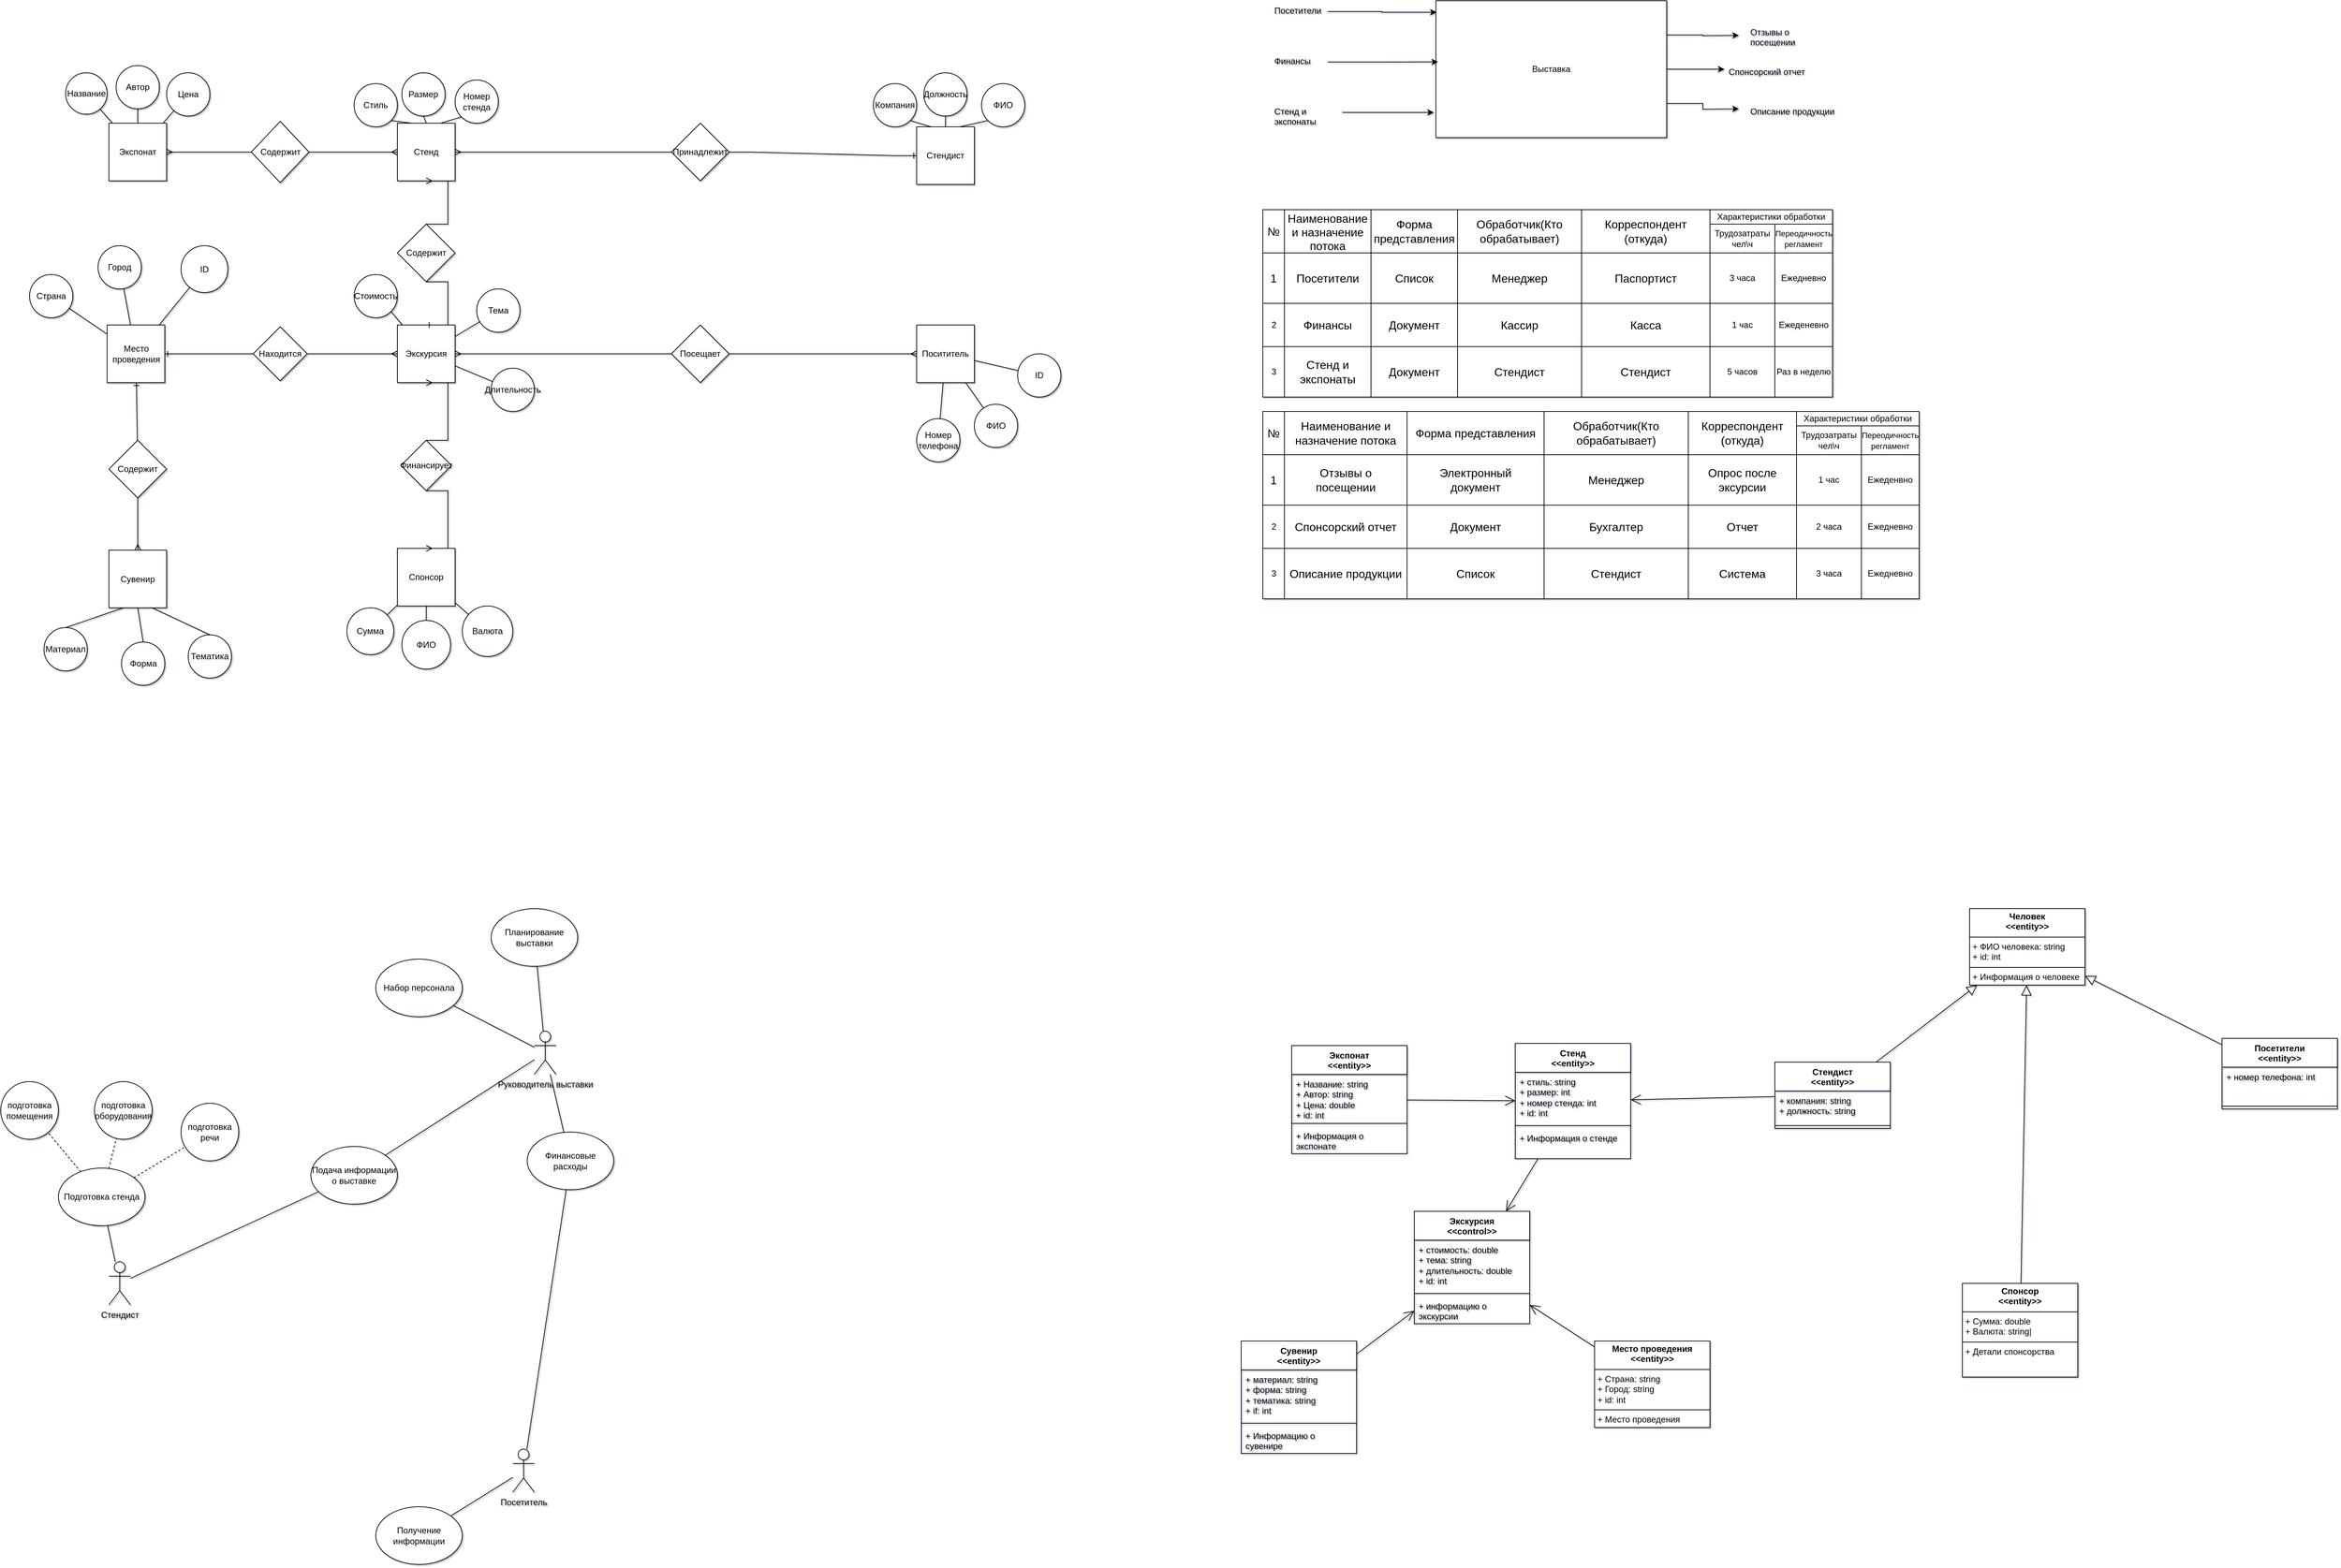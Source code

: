 <mxfile version="26.0.9" pages="2">
  <diagram id="C5RBs43oDa-KdzZeNtuy" name="lab1">
    <mxGraphModel dx="2713" dy="844" grid="1" gridSize="10" guides="1" tooltips="1" connect="1" arrows="1" fold="1" page="1" pageScale="1" pageWidth="827" pageHeight="1169" background="light-dark(#FFFFFF,#000000)" math="0" shadow="1">
      <root>
        <mxCell id="WIyWlLk6GJQsqaUBKTNV-0" />
        <mxCell id="WIyWlLk6GJQsqaUBKTNV-1" parent="WIyWlLk6GJQsqaUBKTNV-0" />
        <mxCell id="34HXbO8g-eGz7FVEmqkU-0" value="Стенд" style="whiteSpace=wrap;html=1;aspect=fixed;" parent="WIyWlLk6GJQsqaUBKTNV-1" vertex="1">
          <mxGeometry x="160" y="240" width="80" height="80" as="geometry" />
        </mxCell>
        <mxCell id="34HXbO8g-eGz7FVEmqkU-1" value="Стендист" style="whiteSpace=wrap;html=1;aspect=fixed;" parent="WIyWlLk6GJQsqaUBKTNV-1" vertex="1">
          <mxGeometry x="880" y="245" width="80" height="80" as="geometry" />
        </mxCell>
        <mxCell id="34HXbO8g-eGz7FVEmqkU-2" value="Экскурсия" style="whiteSpace=wrap;html=1;aspect=fixed;" parent="WIyWlLk6GJQsqaUBKTNV-1" vertex="1">
          <mxGeometry x="160" y="520" width="80" height="80" as="geometry" />
        </mxCell>
        <mxCell id="34HXbO8g-eGz7FVEmqkU-3" value="Сувенир" style="whiteSpace=wrap;html=1;aspect=fixed;" parent="WIyWlLk6GJQsqaUBKTNV-1" vertex="1">
          <mxGeometry x="-240" y="832.5" width="80" height="80" as="geometry" />
        </mxCell>
        <mxCell id="34HXbO8g-eGz7FVEmqkU-4" value="Посититель" style="whiteSpace=wrap;html=1;aspect=fixed;" parent="WIyWlLk6GJQsqaUBKTNV-1" vertex="1">
          <mxGeometry x="880" y="520" width="80" height="80" as="geometry" />
        </mxCell>
        <mxCell id="34HXbO8g-eGz7FVEmqkU-5" value="Стиль" style="ellipse;whiteSpace=wrap;html=1;aspect=fixed;" parent="WIyWlLk6GJQsqaUBKTNV-1" vertex="1">
          <mxGeometry x="100" y="185" width="60" height="60" as="geometry" />
        </mxCell>
        <mxCell id="34HXbO8g-eGz7FVEmqkU-6" value="Размер" style="ellipse;whiteSpace=wrap;html=1;aspect=fixed;" parent="WIyWlLk6GJQsqaUBKTNV-1" vertex="1">
          <mxGeometry x="166.25" y="170" width="60" height="60" as="geometry" />
        </mxCell>
        <mxCell id="34HXbO8g-eGz7FVEmqkU-7" value="Номер стенда" style="ellipse;whiteSpace=wrap;html=1;aspect=fixed;" parent="WIyWlLk6GJQsqaUBKTNV-1" vertex="1">
          <mxGeometry x="240" y="180" width="60" height="60" as="geometry" />
        </mxCell>
        <mxCell id="34HXbO8g-eGz7FVEmqkU-8" value="Компания" style="ellipse;whiteSpace=wrap;html=1;aspect=fixed;" parent="WIyWlLk6GJQsqaUBKTNV-1" vertex="1">
          <mxGeometry x="820" y="185" width="60" height="60" as="geometry" />
        </mxCell>
        <mxCell id="34HXbO8g-eGz7FVEmqkU-9" value="Должность" style="ellipse;whiteSpace=wrap;html=1;aspect=fixed;" parent="WIyWlLk6GJQsqaUBKTNV-1" vertex="1">
          <mxGeometry x="890" y="170" width="60" height="60" as="geometry" />
        </mxCell>
        <mxCell id="34HXbO8g-eGz7FVEmqkU-10" value="ФИО" style="ellipse;whiteSpace=wrap;html=1;aspect=fixed;" parent="WIyWlLk6GJQsqaUBKTNV-1" vertex="1">
          <mxGeometry x="970" y="185" width="60" height="60" as="geometry" />
        </mxCell>
        <mxCell id="34HXbO8g-eGz7FVEmqkU-11" value="Стоимость" style="ellipse;whiteSpace=wrap;html=1;aspect=fixed;" parent="WIyWlLk6GJQsqaUBKTNV-1" vertex="1">
          <mxGeometry x="100" y="450" width="60" height="60" as="geometry" />
        </mxCell>
        <mxCell id="34HXbO8g-eGz7FVEmqkU-12" value="Длительность" style="ellipse;whiteSpace=wrap;html=1;aspect=fixed;" parent="WIyWlLk6GJQsqaUBKTNV-1" vertex="1">
          <mxGeometry x="290" y="580" width="60" height="60" as="geometry" />
        </mxCell>
        <mxCell id="34HXbO8g-eGz7FVEmqkU-13" value="Тема" style="ellipse;whiteSpace=wrap;html=1;aspect=fixed;" parent="WIyWlLk6GJQsqaUBKTNV-1" vertex="1">
          <mxGeometry x="270" y="470" width="60" height="60" as="geometry" />
        </mxCell>
        <mxCell id="34HXbO8g-eGz7FVEmqkU-14" value="Тематика" style="ellipse;whiteSpace=wrap;html=1;aspect=fixed;" parent="WIyWlLk6GJQsqaUBKTNV-1" vertex="1">
          <mxGeometry x="-130" y="950" width="60" height="60" as="geometry" />
        </mxCell>
        <mxCell id="34HXbO8g-eGz7FVEmqkU-15" value="Форма" style="ellipse;whiteSpace=wrap;html=1;aspect=fixed;" parent="WIyWlLk6GJQsqaUBKTNV-1" vertex="1">
          <mxGeometry x="-222.5" y="960" width="60" height="60" as="geometry" />
        </mxCell>
        <mxCell id="34HXbO8g-eGz7FVEmqkU-16" value="Материал" style="ellipse;whiteSpace=wrap;html=1;aspect=fixed;" parent="WIyWlLk6GJQsqaUBKTNV-1" vertex="1">
          <mxGeometry x="-330" y="940" width="60" height="60" as="geometry" />
        </mxCell>
        <mxCell id="34HXbO8g-eGz7FVEmqkU-17" value="ФИО" style="ellipse;whiteSpace=wrap;html=1;aspect=fixed;" parent="WIyWlLk6GJQsqaUBKTNV-1" vertex="1">
          <mxGeometry x="960" y="630" width="60" height="60" as="geometry" />
        </mxCell>
        <mxCell id="34HXbO8g-eGz7FVEmqkU-18" value="ID" style="ellipse;whiteSpace=wrap;html=1;aspect=fixed;" parent="WIyWlLk6GJQsqaUBKTNV-1" vertex="1">
          <mxGeometry x="1020" y="560" width="60" height="60" as="geometry" />
        </mxCell>
        <mxCell id="34HXbO8g-eGz7FVEmqkU-19" value="Номер телефона" style="ellipse;whiteSpace=wrap;html=1;aspect=fixed;" parent="WIyWlLk6GJQsqaUBKTNV-1" vertex="1">
          <mxGeometry x="880" y="650" width="60" height="60" as="geometry" />
        </mxCell>
        <mxCell id="34HXbO8g-eGz7FVEmqkU-21" value="" style="endArrow=none;html=1;rounded=0;exitX=0.5;exitY=0;exitDx=0;exitDy=0;entryX=0.25;entryY=1;entryDx=0;entryDy=0;" parent="WIyWlLk6GJQsqaUBKTNV-1" source="34HXbO8g-eGz7FVEmqkU-16" target="34HXbO8g-eGz7FVEmqkU-3" edge="1">
          <mxGeometry width="50" height="50" relative="1" as="geometry">
            <mxPoint x="660" y="460" as="sourcePoint" />
            <mxPoint x="710" y="410" as="targetPoint" />
          </mxGeometry>
        </mxCell>
        <mxCell id="34HXbO8g-eGz7FVEmqkU-22" value="" style="endArrow=none;html=1;rounded=0;exitX=0.5;exitY=0;exitDx=0;exitDy=0;entryX=0.5;entryY=1;entryDx=0;entryDy=0;" parent="WIyWlLk6GJQsqaUBKTNV-1" source="34HXbO8g-eGz7FVEmqkU-15" target="34HXbO8g-eGz7FVEmqkU-3" edge="1">
          <mxGeometry width="50" height="50" relative="1" as="geometry">
            <mxPoint x="660" y="460" as="sourcePoint" />
            <mxPoint x="710" y="410" as="targetPoint" />
          </mxGeometry>
        </mxCell>
        <mxCell id="34HXbO8g-eGz7FVEmqkU-23" value="" style="endArrow=none;html=1;rounded=0;exitX=0.5;exitY=0;exitDx=0;exitDy=0;entryX=0.75;entryY=1;entryDx=0;entryDy=0;" parent="WIyWlLk6GJQsqaUBKTNV-1" source="34HXbO8g-eGz7FVEmqkU-14" target="34HXbO8g-eGz7FVEmqkU-3" edge="1">
          <mxGeometry width="50" height="50" relative="1" as="geometry">
            <mxPoint x="660" y="460" as="sourcePoint" />
            <mxPoint x="710" y="410" as="targetPoint" />
          </mxGeometry>
        </mxCell>
        <mxCell id="34HXbO8g-eGz7FVEmqkU-34" value="" style="endArrow=none;html=1;rounded=0;exitX=1;exitY=1;exitDx=0;exitDy=0;entryX=0.25;entryY=0;entryDx=0;entryDy=0;" parent="WIyWlLk6GJQsqaUBKTNV-1" source="34HXbO8g-eGz7FVEmqkU-8" target="34HXbO8g-eGz7FVEmqkU-1" edge="1">
          <mxGeometry width="50" height="50" relative="1" as="geometry">
            <mxPoint x="700" y="460" as="sourcePoint" />
            <mxPoint x="750" y="410" as="targetPoint" />
          </mxGeometry>
        </mxCell>
        <mxCell id="34HXbO8g-eGz7FVEmqkU-36" value="" style="endArrow=none;html=1;rounded=0;exitX=0.5;exitY=1;exitDx=0;exitDy=0;entryX=0.5;entryY=0;entryDx=0;entryDy=0;" parent="WIyWlLk6GJQsqaUBKTNV-1" source="34HXbO8g-eGz7FVEmqkU-9" target="34HXbO8g-eGz7FVEmqkU-1" edge="1">
          <mxGeometry width="50" height="50" relative="1" as="geometry">
            <mxPoint x="700" y="460" as="sourcePoint" />
            <mxPoint x="750" y="410" as="targetPoint" />
          </mxGeometry>
        </mxCell>
        <mxCell id="34HXbO8g-eGz7FVEmqkU-37" value="" style="endArrow=none;html=1;rounded=0;entryX=0;entryY=1;entryDx=0;entryDy=0;exitX=0.75;exitY=0;exitDx=0;exitDy=0;" parent="WIyWlLk6GJQsqaUBKTNV-1" source="34HXbO8g-eGz7FVEmqkU-1" target="34HXbO8g-eGz7FVEmqkU-10" edge="1">
          <mxGeometry width="50" height="50" relative="1" as="geometry">
            <mxPoint x="700" y="460" as="sourcePoint" />
            <mxPoint x="750" y="410" as="targetPoint" />
          </mxGeometry>
        </mxCell>
        <mxCell id="34HXbO8g-eGz7FVEmqkU-38" value="" style="endArrow=none;html=1;rounded=0;exitX=0.5;exitY=1;exitDx=0;exitDy=0;entryX=0.5;entryY=0;entryDx=0;entryDy=0;" parent="WIyWlLk6GJQsqaUBKTNV-1" source="34HXbO8g-eGz7FVEmqkU-6" target="34HXbO8g-eGz7FVEmqkU-0" edge="1">
          <mxGeometry width="50" height="50" relative="1" as="geometry">
            <mxPoint x="700" y="460" as="sourcePoint" />
            <mxPoint x="750" y="410" as="targetPoint" />
          </mxGeometry>
        </mxCell>
        <mxCell id="34HXbO8g-eGz7FVEmqkU-39" value="" style="endArrow=none;html=1;rounded=0;exitX=0;exitY=1;exitDx=0;exitDy=0;entryX=0.75;entryY=0;entryDx=0;entryDy=0;" parent="WIyWlLk6GJQsqaUBKTNV-1" source="34HXbO8g-eGz7FVEmqkU-7" target="34HXbO8g-eGz7FVEmqkU-0" edge="1">
          <mxGeometry width="50" height="50" relative="1" as="geometry">
            <mxPoint x="700" y="460" as="sourcePoint" />
            <mxPoint x="750" y="410" as="targetPoint" />
          </mxGeometry>
        </mxCell>
        <mxCell id="34HXbO8g-eGz7FVEmqkU-40" value="" style="endArrow=none;html=1;rounded=0;exitX=1;exitY=1;exitDx=0;exitDy=0;entryX=0.25;entryY=0;entryDx=0;entryDy=0;" parent="WIyWlLk6GJQsqaUBKTNV-1" source="34HXbO8g-eGz7FVEmqkU-5" target="34HXbO8g-eGz7FVEmqkU-0" edge="1">
          <mxGeometry width="50" height="50" relative="1" as="geometry">
            <mxPoint x="700" y="460" as="sourcePoint" />
            <mxPoint x="750" y="410" as="targetPoint" />
          </mxGeometry>
        </mxCell>
        <mxCell id="34HXbO8g-eGz7FVEmqkU-42" value="" style="endArrow=none;html=1;rounded=0;" parent="WIyWlLk6GJQsqaUBKTNV-1" source="34HXbO8g-eGz7FVEmqkU-2" target="34HXbO8g-eGz7FVEmqkU-13" edge="1">
          <mxGeometry width="50" height="50" relative="1" as="geometry">
            <mxPoint x="700" y="560" as="sourcePoint" />
            <mxPoint x="750" y="510" as="targetPoint" />
          </mxGeometry>
        </mxCell>
        <mxCell id="34HXbO8g-eGz7FVEmqkU-43" value="" style="endArrow=none;html=1;rounded=0;exitX=1;exitY=1;exitDx=0;exitDy=0;" parent="WIyWlLk6GJQsqaUBKTNV-1" source="34HXbO8g-eGz7FVEmqkU-11" target="34HXbO8g-eGz7FVEmqkU-2" edge="1">
          <mxGeometry width="50" height="50" relative="1" as="geometry">
            <mxPoint x="350" y="530" as="sourcePoint" />
            <mxPoint x="400" y="480" as="targetPoint" />
          </mxGeometry>
        </mxCell>
        <mxCell id="34HXbO8g-eGz7FVEmqkU-45" value="" style="endArrow=none;html=1;rounded=0;" parent="WIyWlLk6GJQsqaUBKTNV-1" source="34HXbO8g-eGz7FVEmqkU-12" target="34HXbO8g-eGz7FVEmqkU-2" edge="1">
          <mxGeometry width="50" height="50" relative="1" as="geometry">
            <mxPoint x="210" y="690" as="sourcePoint" />
            <mxPoint x="260" y="640" as="targetPoint" />
          </mxGeometry>
        </mxCell>
        <mxCell id="34HXbO8g-eGz7FVEmqkU-46" value="" style="endArrow=none;html=1;rounded=0;" parent="WIyWlLk6GJQsqaUBKTNV-1" source="34HXbO8g-eGz7FVEmqkU-4" target="34HXbO8g-eGz7FVEmqkU-18" edge="1">
          <mxGeometry width="50" height="50" relative="1" as="geometry">
            <mxPoint x="700" y="560" as="sourcePoint" />
            <mxPoint x="750" y="510" as="targetPoint" />
          </mxGeometry>
        </mxCell>
        <mxCell id="34HXbO8g-eGz7FVEmqkU-47" value="" style="endArrow=none;html=1;rounded=0;" parent="WIyWlLk6GJQsqaUBKTNV-1" source="34HXbO8g-eGz7FVEmqkU-4" target="34HXbO8g-eGz7FVEmqkU-17" edge="1">
          <mxGeometry width="50" height="50" relative="1" as="geometry">
            <mxPoint x="700" y="560" as="sourcePoint" />
            <mxPoint x="750" y="510" as="targetPoint" />
          </mxGeometry>
        </mxCell>
        <mxCell id="34HXbO8g-eGz7FVEmqkU-48" value="" style="endArrow=none;html=1;rounded=0;" parent="WIyWlLk6GJQsqaUBKTNV-1" source="34HXbO8g-eGz7FVEmqkU-4" target="34HXbO8g-eGz7FVEmqkU-19" edge="1">
          <mxGeometry width="50" height="50" relative="1" as="geometry">
            <mxPoint x="700" y="560" as="sourcePoint" />
            <mxPoint x="750" y="510" as="targetPoint" />
          </mxGeometry>
        </mxCell>
        <mxCell id="34HXbO8g-eGz7FVEmqkU-50" value="Посещает" style="rhombus;whiteSpace=wrap;html=1;" parent="WIyWlLk6GJQsqaUBKTNV-1" vertex="1">
          <mxGeometry x="540" y="520" width="80" height="80" as="geometry" />
        </mxCell>
        <mxCell id="34HXbO8g-eGz7FVEmqkU-52" value="Содержит" style="rhombus;whiteSpace=wrap;html=1;" parent="WIyWlLk6GJQsqaUBKTNV-1" vertex="1">
          <mxGeometry x="160" y="380" width="80" height="80" as="geometry" />
        </mxCell>
        <mxCell id="34HXbO8g-eGz7FVEmqkU-53" value="Принадлежит" style="rhombus;whiteSpace=wrap;html=1;" parent="WIyWlLk6GJQsqaUBKTNV-1" vertex="1">
          <mxGeometry x="540" y="240" width="80" height="80" as="geometry" />
        </mxCell>
        <mxCell id="34HXbO8g-eGz7FVEmqkU-57" value="" style="edgeStyle=entityRelationEdgeStyle;fontSize=12;html=1;endArrow=ERmany;rounded=0;entryX=1;entryY=0.5;entryDx=0;entryDy=0;exitX=0;exitY=0.5;exitDx=0;exitDy=0;" parent="WIyWlLk6GJQsqaUBKTNV-1" source="34HXbO8g-eGz7FVEmqkU-53" target="34HXbO8g-eGz7FVEmqkU-0" edge="1">
          <mxGeometry width="100" height="100" relative="1" as="geometry">
            <mxPoint x="270" y="400" as="sourcePoint" />
            <mxPoint x="370" y="300" as="targetPoint" />
          </mxGeometry>
        </mxCell>
        <mxCell id="34HXbO8g-eGz7FVEmqkU-59" value="" style="edgeStyle=entityRelationEdgeStyle;fontSize=12;html=1;endArrow=ERmany;rounded=0;exitX=0;exitY=0.5;exitDx=0;exitDy=0;entryX=1;entryY=0.5;entryDx=0;entryDy=0;" parent="WIyWlLk6GJQsqaUBKTNV-1" source="34HXbO8g-eGz7FVEmqkU-50" target="34HXbO8g-eGz7FVEmqkU-2" edge="1">
          <mxGeometry width="100" height="100" relative="1" as="geometry">
            <mxPoint x="310" y="530" as="sourcePoint" />
            <mxPoint x="350" y="590" as="targetPoint" />
          </mxGeometry>
        </mxCell>
        <mxCell id="34HXbO8g-eGz7FVEmqkU-60" value="" style="edgeStyle=entityRelationEdgeStyle;fontSize=12;html=1;endArrow=ERmany;rounded=0;entryX=0;entryY=0.5;entryDx=0;entryDy=0;exitX=1;exitY=0.5;exitDx=0;exitDy=0;" parent="WIyWlLk6GJQsqaUBKTNV-1" source="34HXbO8g-eGz7FVEmqkU-50" target="34HXbO8g-eGz7FVEmqkU-4" edge="1">
          <mxGeometry width="100" height="100" relative="1" as="geometry">
            <mxPoint x="670" y="580" as="sourcePoint" />
            <mxPoint x="770" y="480" as="targetPoint" />
          </mxGeometry>
        </mxCell>
        <mxCell id="34HXbO8g-eGz7FVEmqkU-61" value="" style="edgeStyle=entityRelationEdgeStyle;fontSize=12;html=1;endArrow=ERmany;rounded=0;entryX=0.5;entryY=1;entryDx=0;entryDy=0;exitX=0.5;exitY=0;exitDx=0;exitDy=0;" parent="WIyWlLk6GJQsqaUBKTNV-1" source="34HXbO8g-eGz7FVEmqkU-52" target="34HXbO8g-eGz7FVEmqkU-0" edge="1">
          <mxGeometry width="100" height="100" relative="1" as="geometry">
            <mxPoint x="340" y="490" as="sourcePoint" />
            <mxPoint x="440" y="390" as="targetPoint" />
          </mxGeometry>
        </mxCell>
        <mxCell id="rG5op8iVfxKeDfqfL_QZ-0" value="" style="edgeStyle=entityRelationEdgeStyle;fontSize=12;html=1;endArrow=ERone;endFill=1;rounded=0;entryX=0.5;entryY=0;entryDx=0;entryDy=0;exitX=0.5;exitY=1;exitDx=0;exitDy=0;" parent="WIyWlLk6GJQsqaUBKTNV-1" source="34HXbO8g-eGz7FVEmqkU-52" target="34HXbO8g-eGz7FVEmqkU-2" edge="1">
          <mxGeometry width="100" height="100" relative="1" as="geometry">
            <mxPoint x="360" y="560" as="sourcePoint" />
            <mxPoint x="460" y="460" as="targetPoint" />
          </mxGeometry>
        </mxCell>
        <mxCell id="rG5op8iVfxKeDfqfL_QZ-1" value="" style="edgeStyle=entityRelationEdgeStyle;fontSize=12;html=1;endArrow=ERone;endFill=1;rounded=0;entryX=0;entryY=0.5;entryDx=0;entryDy=0;exitX=1;exitY=0.5;exitDx=0;exitDy=0;" parent="WIyWlLk6GJQsqaUBKTNV-1" source="34HXbO8g-eGz7FVEmqkU-53" target="34HXbO8g-eGz7FVEmqkU-1" edge="1">
          <mxGeometry width="100" height="100" relative="1" as="geometry">
            <mxPoint x="360" y="560" as="sourcePoint" />
            <mxPoint x="460" y="460" as="targetPoint" />
          </mxGeometry>
        </mxCell>
        <mxCell id="9kGG1nxcWCdDKlhNTmx8-1" value="Спонсор" style="whiteSpace=wrap;html=1;aspect=fixed;" parent="WIyWlLk6GJQsqaUBKTNV-1" vertex="1">
          <mxGeometry x="160" y="830" width="80" height="80" as="geometry" />
        </mxCell>
        <mxCell id="9kGG1nxcWCdDKlhNTmx8-2" value="Экспонат" style="whiteSpace=wrap;html=1;aspect=fixed;" parent="WIyWlLk6GJQsqaUBKTNV-1" vertex="1">
          <mxGeometry x="-240" y="240" width="80" height="80" as="geometry" />
        </mxCell>
        <mxCell id="9kGG1nxcWCdDKlhNTmx8-3" value="Место&lt;br&gt;проведения" style="whiteSpace=wrap;html=1;aspect=fixed;" parent="WIyWlLk6GJQsqaUBKTNV-1" vertex="1">
          <mxGeometry x="-242.5" y="520" width="80" height="80" as="geometry" />
        </mxCell>
        <mxCell id="9kGG1nxcWCdDKlhNTmx8-6" value="Сумма" style="ellipse;whiteSpace=wrap;html=1;aspect=fixed;" parent="WIyWlLk6GJQsqaUBKTNV-1" vertex="1">
          <mxGeometry x="90" y="912.5" width="65" height="65" as="geometry" />
        </mxCell>
        <mxCell id="9kGG1nxcWCdDKlhNTmx8-7" value="ФИО" style="ellipse;whiteSpace=wrap;html=1;aspect=fixed;" parent="WIyWlLk6GJQsqaUBKTNV-1" vertex="1">
          <mxGeometry x="166.25" y="930" width="67.5" height="67.5" as="geometry" />
        </mxCell>
        <mxCell id="9kGG1nxcWCdDKlhNTmx8-8" value="Валюта" style="ellipse;whiteSpace=wrap;html=1;aspect=fixed;" parent="WIyWlLk6GJQsqaUBKTNV-1" vertex="1">
          <mxGeometry x="250" y="910" width="70" height="70" as="geometry" />
        </mxCell>
        <mxCell id="9kGG1nxcWCdDKlhNTmx8-9" value="" style="endArrow=none;html=1;rounded=0;" parent="WIyWlLk6GJQsqaUBKTNV-1" source="9kGG1nxcWCdDKlhNTmx8-1" target="9kGG1nxcWCdDKlhNTmx8-6" edge="1">
          <mxGeometry width="50" height="50" relative="1" as="geometry">
            <mxPoint x="680" y="790" as="sourcePoint" />
            <mxPoint x="730" y="740" as="targetPoint" />
          </mxGeometry>
        </mxCell>
        <mxCell id="9kGG1nxcWCdDKlhNTmx8-11" value="" style="endArrow=none;html=1;rounded=0;" parent="WIyWlLk6GJQsqaUBKTNV-1" source="9kGG1nxcWCdDKlhNTmx8-1" target="9kGG1nxcWCdDKlhNTmx8-7" edge="1">
          <mxGeometry width="50" height="50" relative="1" as="geometry">
            <mxPoint x="680" y="790" as="sourcePoint" />
            <mxPoint x="730" y="740" as="targetPoint" />
          </mxGeometry>
        </mxCell>
        <mxCell id="9kGG1nxcWCdDKlhNTmx8-12" value="" style="endArrow=none;html=1;rounded=0;" parent="WIyWlLk6GJQsqaUBKTNV-1" source="9kGG1nxcWCdDKlhNTmx8-1" target="9kGG1nxcWCdDKlhNTmx8-8" edge="1">
          <mxGeometry width="50" height="50" relative="1" as="geometry">
            <mxPoint x="680" y="790" as="sourcePoint" />
            <mxPoint x="730" y="740" as="targetPoint" />
          </mxGeometry>
        </mxCell>
        <mxCell id="9kGG1nxcWCdDKlhNTmx8-13" value="Финансирует" style="rhombus;whiteSpace=wrap;html=1;" parent="WIyWlLk6GJQsqaUBKTNV-1" vertex="1">
          <mxGeometry x="165" y="680" width="70" height="70" as="geometry" />
        </mxCell>
        <mxCell id="9kGG1nxcWCdDKlhNTmx8-14" value="" style="edgeStyle=entityRelationEdgeStyle;fontSize=12;html=1;endArrow=ERmany;rounded=0;entryX=0.5;entryY=1;entryDx=0;entryDy=0;exitX=0.5;exitY=0;exitDx=0;exitDy=0;" parent="WIyWlLk6GJQsqaUBKTNV-1" source="9kGG1nxcWCdDKlhNTmx8-13" target="34HXbO8g-eGz7FVEmqkU-2" edge="1">
          <mxGeometry width="100" height="100" relative="1" as="geometry">
            <mxPoint x="660" y="710" as="sourcePoint" />
            <mxPoint x="760" y="610" as="targetPoint" />
          </mxGeometry>
        </mxCell>
        <mxCell id="9kGG1nxcWCdDKlhNTmx8-15" value="" style="edgeStyle=entityRelationEdgeStyle;fontSize=12;html=1;endArrow=ERmany;rounded=0;entryX=0.5;entryY=0;entryDx=0;entryDy=0;exitX=0.5;exitY=1;exitDx=0;exitDy=0;" parent="WIyWlLk6GJQsqaUBKTNV-1" source="9kGG1nxcWCdDKlhNTmx8-13" target="9kGG1nxcWCdDKlhNTmx8-1" edge="1">
          <mxGeometry width="100" height="100" relative="1" as="geometry">
            <mxPoint x="390" y="760" as="sourcePoint" />
            <mxPoint x="490" y="660" as="targetPoint" />
          </mxGeometry>
        </mxCell>
        <mxCell id="9kGG1nxcWCdDKlhNTmx8-17" value="Название" style="ellipse;whiteSpace=wrap;html=1;aspect=fixed;" parent="WIyWlLk6GJQsqaUBKTNV-1" vertex="1">
          <mxGeometry x="-300" y="170" width="57.5" height="57.5" as="geometry" />
        </mxCell>
        <mxCell id="9kGG1nxcWCdDKlhNTmx8-18" value="Автор" style="ellipse;whiteSpace=wrap;html=1;aspect=fixed;" parent="WIyWlLk6GJQsqaUBKTNV-1" vertex="1">
          <mxGeometry x="-230" y="160" width="60" height="60" as="geometry" />
        </mxCell>
        <mxCell id="9kGG1nxcWCdDKlhNTmx8-19" value="Цена" style="ellipse;whiteSpace=wrap;html=1;aspect=fixed;" parent="WIyWlLk6GJQsqaUBKTNV-1" vertex="1">
          <mxGeometry x="-160" y="170" width="60" height="60" as="geometry" />
        </mxCell>
        <mxCell id="9kGG1nxcWCdDKlhNTmx8-20" value="" style="endArrow=none;html=1;rounded=0;" parent="WIyWlLk6GJQsqaUBKTNV-1" source="9kGG1nxcWCdDKlhNTmx8-17" target="9kGG1nxcWCdDKlhNTmx8-2" edge="1">
          <mxGeometry width="50" height="50" relative="1" as="geometry">
            <mxPoint x="680" y="370" as="sourcePoint" />
            <mxPoint x="730" y="320" as="targetPoint" />
          </mxGeometry>
        </mxCell>
        <mxCell id="9kGG1nxcWCdDKlhNTmx8-21" value="" style="endArrow=none;html=1;rounded=0;" parent="WIyWlLk6GJQsqaUBKTNV-1" source="9kGG1nxcWCdDKlhNTmx8-2" target="9kGG1nxcWCdDKlhNTmx8-18" edge="1">
          <mxGeometry width="50" height="50" relative="1" as="geometry">
            <mxPoint x="680" y="370" as="sourcePoint" />
            <mxPoint x="730" y="320" as="targetPoint" />
          </mxGeometry>
        </mxCell>
        <mxCell id="9kGG1nxcWCdDKlhNTmx8-22" value="" style="endArrow=none;html=1;rounded=0;" parent="WIyWlLk6GJQsqaUBKTNV-1" source="9kGG1nxcWCdDKlhNTmx8-2" target="9kGG1nxcWCdDKlhNTmx8-19" edge="1">
          <mxGeometry width="50" height="50" relative="1" as="geometry">
            <mxPoint x="680" y="370" as="sourcePoint" />
            <mxPoint x="730" y="320" as="targetPoint" />
          </mxGeometry>
        </mxCell>
        <mxCell id="9kGG1nxcWCdDKlhNTmx8-23" value="Содержит" style="rhombus;whiteSpace=wrap;html=1;" parent="WIyWlLk6GJQsqaUBKTNV-1" vertex="1">
          <mxGeometry x="-42.5" y="237.5" width="80" height="85" as="geometry" />
        </mxCell>
        <mxCell id="9kGG1nxcWCdDKlhNTmx8-24" value="" style="edgeStyle=entityRelationEdgeStyle;fontSize=12;html=1;endArrow=ERmany;endFill=0;rounded=0;entryX=1;entryY=0.5;entryDx=0;entryDy=0;startArrow=none;startFill=0;" parent="WIyWlLk6GJQsqaUBKTNV-1" source="9kGG1nxcWCdDKlhNTmx8-23" target="9kGG1nxcWCdDKlhNTmx8-2" edge="1">
          <mxGeometry width="100" height="100" relative="1" as="geometry">
            <mxPoint x="50" y="320" as="sourcePoint" />
            <mxPoint x="150" y="220" as="targetPoint" />
          </mxGeometry>
        </mxCell>
        <mxCell id="9kGG1nxcWCdDKlhNTmx8-25" value="" style="edgeStyle=entityRelationEdgeStyle;fontSize=12;html=1;endArrow=ERmany;rounded=0;entryX=0;entryY=0.5;entryDx=0;entryDy=0;" parent="WIyWlLk6GJQsqaUBKTNV-1" source="9kGG1nxcWCdDKlhNTmx8-23" target="34HXbO8g-eGz7FVEmqkU-0" edge="1">
          <mxGeometry width="100" height="100" relative="1" as="geometry">
            <mxPoint x="50" y="320" as="sourcePoint" />
            <mxPoint x="150" y="220" as="targetPoint" />
          </mxGeometry>
        </mxCell>
        <mxCell id="9kGG1nxcWCdDKlhNTmx8-26" value="Находится" style="rhombus;whiteSpace=wrap;html=1;" parent="WIyWlLk6GJQsqaUBKTNV-1" vertex="1">
          <mxGeometry x="-40" y="522.5" width="75" height="75" as="geometry" />
        </mxCell>
        <mxCell id="9kGG1nxcWCdDKlhNTmx8-27" value="" style="edgeStyle=entityRelationEdgeStyle;fontSize=12;html=1;endArrow=ERone;endFill=1;rounded=0;" parent="WIyWlLk6GJQsqaUBKTNV-1" source="9kGG1nxcWCdDKlhNTmx8-26" target="9kGG1nxcWCdDKlhNTmx8-3" edge="1">
          <mxGeometry width="100" height="100" relative="1" as="geometry">
            <mxPoint x="390" y="590" as="sourcePoint" />
            <mxPoint x="490" y="490" as="targetPoint" />
          </mxGeometry>
        </mxCell>
        <mxCell id="9kGG1nxcWCdDKlhNTmx8-28" value="" style="edgeStyle=entityRelationEdgeStyle;fontSize=12;html=1;endArrow=ERmany;rounded=0;" parent="WIyWlLk6GJQsqaUBKTNV-1" source="9kGG1nxcWCdDKlhNTmx8-26" target="34HXbO8g-eGz7FVEmqkU-2" edge="1">
          <mxGeometry width="100" height="100" relative="1" as="geometry">
            <mxPoint x="390" y="590" as="sourcePoint" />
            <mxPoint x="490" y="490" as="targetPoint" />
          </mxGeometry>
        </mxCell>
        <mxCell id="9kGG1nxcWCdDKlhNTmx8-29" value="Страна" style="ellipse;whiteSpace=wrap;html=1;aspect=fixed;" parent="WIyWlLk6GJQsqaUBKTNV-1" vertex="1">
          <mxGeometry x="-350" y="450" width="60" height="60" as="geometry" />
        </mxCell>
        <mxCell id="9kGG1nxcWCdDKlhNTmx8-30" value="Город" style="ellipse;whiteSpace=wrap;html=1;aspect=fixed;" parent="WIyWlLk6GJQsqaUBKTNV-1" vertex="1">
          <mxGeometry x="-255" y="410" width="60" height="60" as="geometry" />
        </mxCell>
        <mxCell id="9kGG1nxcWCdDKlhNTmx8-31" value="ID" style="ellipse;whiteSpace=wrap;html=1;aspect=fixed;" parent="WIyWlLk6GJQsqaUBKTNV-1" vertex="1">
          <mxGeometry x="-140" y="410" width="65" height="65" as="geometry" />
        </mxCell>
        <mxCell id="9kGG1nxcWCdDKlhNTmx8-32" value="" style="endArrow=none;html=1;rounded=0;" parent="WIyWlLk6GJQsqaUBKTNV-1" source="9kGG1nxcWCdDKlhNTmx8-29" target="9kGG1nxcWCdDKlhNTmx8-3" edge="1">
          <mxGeometry width="50" height="50" relative="1" as="geometry">
            <mxPoint x="420" y="570" as="sourcePoint" />
            <mxPoint x="470" y="520" as="targetPoint" />
          </mxGeometry>
        </mxCell>
        <mxCell id="9kGG1nxcWCdDKlhNTmx8-33" value="" style="endArrow=none;html=1;rounded=0;" parent="WIyWlLk6GJQsqaUBKTNV-1" source="9kGG1nxcWCdDKlhNTmx8-30" target="9kGG1nxcWCdDKlhNTmx8-3" edge="1">
          <mxGeometry width="50" height="50" relative="1" as="geometry">
            <mxPoint x="420" y="570" as="sourcePoint" />
            <mxPoint x="470" y="520" as="targetPoint" />
          </mxGeometry>
        </mxCell>
        <mxCell id="9kGG1nxcWCdDKlhNTmx8-34" value="" style="endArrow=none;html=1;rounded=0;" parent="WIyWlLk6GJQsqaUBKTNV-1" source="9kGG1nxcWCdDKlhNTmx8-31" target="9kGG1nxcWCdDKlhNTmx8-3" edge="1">
          <mxGeometry width="50" height="50" relative="1" as="geometry">
            <mxPoint x="420" y="570" as="sourcePoint" />
            <mxPoint x="470" y="520" as="targetPoint" />
          </mxGeometry>
        </mxCell>
        <mxCell id="rTlJgCOCZRgqDNE7QYhP-103" style="edgeStyle=orthogonalEdgeStyle;rounded=0;orthogonalLoop=1;jettySize=auto;html=1;exitX=1;exitY=0.5;exitDx=0;exitDy=0;entryX=0;entryY=0.5;entryDx=0;entryDy=0;" parent="WIyWlLk6GJQsqaUBKTNV-1" source="rTlJgCOCZRgqDNE7QYhP-106" target="rTlJgCOCZRgqDNE7QYhP-110" edge="1">
          <mxGeometry relative="1" as="geometry" />
        </mxCell>
        <mxCell id="rTlJgCOCZRgqDNE7QYhP-104" style="edgeStyle=orthogonalEdgeStyle;rounded=0;orthogonalLoop=1;jettySize=auto;html=1;exitX=1;exitY=0.25;exitDx=0;exitDy=0;" parent="WIyWlLk6GJQsqaUBKTNV-1" source="rTlJgCOCZRgqDNE7QYhP-106" edge="1">
          <mxGeometry relative="1" as="geometry">
            <mxPoint x="2020" y="118" as="targetPoint" />
          </mxGeometry>
        </mxCell>
        <mxCell id="rTlJgCOCZRgqDNE7QYhP-105" style="edgeStyle=orthogonalEdgeStyle;rounded=0;orthogonalLoop=1;jettySize=auto;html=1;exitX=1;exitY=0.75;exitDx=0;exitDy=0;" parent="WIyWlLk6GJQsqaUBKTNV-1" source="rTlJgCOCZRgqDNE7QYhP-106" edge="1">
          <mxGeometry relative="1" as="geometry">
            <mxPoint x="2020" y="220" as="targetPoint" />
          </mxGeometry>
        </mxCell>
        <mxCell id="rTlJgCOCZRgqDNE7QYhP-106" value="Выставка" style="rounded=0;whiteSpace=wrap;html=1;labelBackgroundColor=none;" parent="WIyWlLk6GJQsqaUBKTNV-1" vertex="1">
          <mxGeometry x="1600" y="70" width="320" height="190" as="geometry" />
        </mxCell>
        <mxCell id="rTlJgCOCZRgqDNE7QYhP-107" value="Посетители" style="text;strokeColor=none;fillColor=none;spacingLeft=4;spacingRight=4;overflow=hidden;rotatable=0;points=[[0,0.5],[1,0.5]];portConstraint=eastwest;fontSize=12;whiteSpace=wrap;html=1;" parent="WIyWlLk6GJQsqaUBKTNV-1" vertex="1">
          <mxGeometry x="1370" y="70" width="80" height="30" as="geometry" />
        </mxCell>
        <mxCell id="rTlJgCOCZRgqDNE7QYhP-108" value="Финансы" style="text;strokeColor=none;fillColor=none;spacingLeft=4;spacingRight=4;overflow=hidden;rotatable=0;points=[[0,0.5],[1,0.5]];portConstraint=eastwest;fontSize=12;whiteSpace=wrap;html=1;" parent="WIyWlLk6GJQsqaUBKTNV-1" vertex="1">
          <mxGeometry x="1370" y="140" width="80" height="30" as="geometry" />
        </mxCell>
        <mxCell id="rTlJgCOCZRgqDNE7QYhP-109" value="Отзывы о посещении" style="text;strokeColor=none;fillColor=none;spacingLeft=4;spacingRight=4;overflow=hidden;rotatable=0;points=[[0,0.5],[1,0.5]];portConstraint=eastwest;fontSize=12;whiteSpace=wrap;html=1;" parent="WIyWlLk6GJQsqaUBKTNV-1" vertex="1">
          <mxGeometry x="2030" y="100" width="90" height="30" as="geometry" />
        </mxCell>
        <mxCell id="rTlJgCOCZRgqDNE7QYhP-110" value="Спонсорский отчет" style="text;strokeColor=none;fillColor=none;spacingLeft=4;spacingRight=4;overflow=hidden;rotatable=0;points=[[0,0.5],[1,0.5]];portConstraint=eastwest;fontSize=12;whiteSpace=wrap;html=1;" parent="WIyWlLk6GJQsqaUBKTNV-1" vertex="1">
          <mxGeometry x="2000" y="155" width="130" height="20" as="geometry" />
        </mxCell>
        <mxCell id="rTlJgCOCZRgqDNE7QYhP-111" style="edgeStyle=orthogonalEdgeStyle;rounded=0;orthogonalLoop=1;jettySize=auto;html=1;exitX=1;exitY=0.5;exitDx=0;exitDy=0;entryX=0.003;entryY=0.084;entryDx=0;entryDy=0;entryPerimeter=0;" parent="WIyWlLk6GJQsqaUBKTNV-1" source="rTlJgCOCZRgqDNE7QYhP-107" target="rTlJgCOCZRgqDNE7QYhP-106" edge="1">
          <mxGeometry relative="1" as="geometry" />
        </mxCell>
        <mxCell id="rTlJgCOCZRgqDNE7QYhP-112" style="edgeStyle=orthogonalEdgeStyle;rounded=0;orthogonalLoop=1;jettySize=auto;html=1;exitX=1;exitY=0.5;exitDx=0;exitDy=0;entryX=0.009;entryY=0.447;entryDx=0;entryDy=0;entryPerimeter=0;" parent="WIyWlLk6GJQsqaUBKTNV-1" source="rTlJgCOCZRgqDNE7QYhP-108" target="rTlJgCOCZRgqDNE7QYhP-106" edge="1">
          <mxGeometry relative="1" as="geometry" />
        </mxCell>
        <mxCell id="rTlJgCOCZRgqDNE7QYhP-113" value="Стенд и экспонаты" style="text;strokeColor=none;fillColor=none;spacingLeft=4;spacingRight=4;overflow=hidden;rotatable=0;points=[[0,0.5],[1,0.5]];portConstraint=eastwest;fontSize=12;whiteSpace=wrap;html=1;" parent="WIyWlLk6GJQsqaUBKTNV-1" vertex="1">
          <mxGeometry x="1370" y="210" width="100" height="30" as="geometry" />
        </mxCell>
        <mxCell id="rTlJgCOCZRgqDNE7QYhP-114" value="Описание продукции" style="text;strokeColor=none;fillColor=none;spacingLeft=4;spacingRight=4;overflow=hidden;rotatable=0;points=[[0,0.5],[1,0.5]];portConstraint=eastwest;fontSize=12;whiteSpace=wrap;html=1;" parent="WIyWlLk6GJQsqaUBKTNV-1" vertex="1">
          <mxGeometry x="2030" y="210" width="130" height="50" as="geometry" />
        </mxCell>
        <mxCell id="rTlJgCOCZRgqDNE7QYhP-115" style="edgeStyle=orthogonalEdgeStyle;rounded=0;orthogonalLoop=1;jettySize=auto;html=1;exitX=1;exitY=0.5;exitDx=0;exitDy=0;entryX=-0.009;entryY=0.816;entryDx=0;entryDy=0;entryPerimeter=0;" parent="WIyWlLk6GJQsqaUBKTNV-1" source="rTlJgCOCZRgqDNE7QYhP-113" target="rTlJgCOCZRgqDNE7QYhP-106" edge="1">
          <mxGeometry relative="1" as="geometry" />
        </mxCell>
        <mxCell id="rTlJgCOCZRgqDNE7QYhP-116" value="" style="shape=table;startSize=0;container=1;collapsible=0;childLayout=tableLayout;fontSize=16;" parent="WIyWlLk6GJQsqaUBKTNV-1" vertex="1">
          <mxGeometry x="1360" y="360" width="270" height="260" as="geometry" />
        </mxCell>
        <mxCell id="rTlJgCOCZRgqDNE7QYhP-117" value="" style="shape=tableRow;horizontal=0;startSize=0;swimlaneHead=0;swimlaneBody=0;strokeColor=inherit;top=0;left=0;bottom=0;right=0;collapsible=0;dropTarget=0;fillColor=none;points=[[0,0.5],[1,0.5]];portConstraint=eastwest;fontSize=16;" parent="rTlJgCOCZRgqDNE7QYhP-116" vertex="1">
          <mxGeometry width="270" height="60" as="geometry" />
        </mxCell>
        <mxCell id="rTlJgCOCZRgqDNE7QYhP-118" value="№" style="shape=partialRectangle;html=1;whiteSpace=wrap;connectable=0;strokeColor=inherit;overflow=hidden;fillColor=none;top=0;left=0;bottom=0;right=0;pointerEvents=1;fontSize=16;" parent="rTlJgCOCZRgqDNE7QYhP-117" vertex="1">
          <mxGeometry width="30" height="60" as="geometry">
            <mxRectangle width="30" height="60" as="alternateBounds" />
          </mxGeometry>
        </mxCell>
        <mxCell id="rTlJgCOCZRgqDNE7QYhP-119" value="Наименование и назначение потока" style="shape=partialRectangle;html=1;whiteSpace=wrap;connectable=0;strokeColor=inherit;overflow=hidden;fillColor=none;top=0;left=0;bottom=0;right=0;pointerEvents=1;fontSize=16;" parent="rTlJgCOCZRgqDNE7QYhP-117" vertex="1">
          <mxGeometry x="30" width="120" height="60" as="geometry">
            <mxRectangle width="120" height="60" as="alternateBounds" />
          </mxGeometry>
        </mxCell>
        <mxCell id="rTlJgCOCZRgqDNE7QYhP-120" value="Форма представления" style="shape=partialRectangle;html=1;whiteSpace=wrap;connectable=0;strokeColor=inherit;overflow=hidden;fillColor=none;top=0;left=0;bottom=0;right=0;pointerEvents=1;fontSize=16;" parent="rTlJgCOCZRgqDNE7QYhP-117" vertex="1">
          <mxGeometry x="150" width="120" height="60" as="geometry">
            <mxRectangle width="120" height="60" as="alternateBounds" />
          </mxGeometry>
        </mxCell>
        <mxCell id="rTlJgCOCZRgqDNE7QYhP-121" value="" style="shape=tableRow;horizontal=0;startSize=0;swimlaneHead=0;swimlaneBody=0;strokeColor=inherit;top=0;left=0;bottom=0;right=0;collapsible=0;dropTarget=0;fillColor=none;points=[[0,0.5],[1,0.5]];portConstraint=eastwest;fontSize=16;" parent="rTlJgCOCZRgqDNE7QYhP-116" vertex="1">
          <mxGeometry y="60" width="270" height="70" as="geometry" />
        </mxCell>
        <mxCell id="rTlJgCOCZRgqDNE7QYhP-122" value="1" style="shape=partialRectangle;html=1;whiteSpace=wrap;connectable=0;strokeColor=inherit;overflow=hidden;fillColor=none;top=0;left=0;bottom=0;right=0;pointerEvents=1;fontSize=16;" parent="rTlJgCOCZRgqDNE7QYhP-121" vertex="1">
          <mxGeometry width="30" height="70" as="geometry">
            <mxRectangle width="30" height="70" as="alternateBounds" />
          </mxGeometry>
        </mxCell>
        <mxCell id="rTlJgCOCZRgqDNE7QYhP-123" value="Посетители" style="shape=partialRectangle;html=1;whiteSpace=wrap;connectable=0;strokeColor=inherit;overflow=hidden;fillColor=none;top=0;left=0;bottom=0;right=0;pointerEvents=1;fontSize=16;" parent="rTlJgCOCZRgqDNE7QYhP-121" vertex="1">
          <mxGeometry x="30" width="120" height="70" as="geometry">
            <mxRectangle width="120" height="70" as="alternateBounds" />
          </mxGeometry>
        </mxCell>
        <mxCell id="rTlJgCOCZRgqDNE7QYhP-124" value="Список" style="shape=partialRectangle;html=1;whiteSpace=wrap;connectable=0;strokeColor=inherit;overflow=hidden;fillColor=none;top=0;left=0;bottom=0;right=0;pointerEvents=1;fontSize=16;" parent="rTlJgCOCZRgqDNE7QYhP-121" vertex="1">
          <mxGeometry x="150" width="120" height="70" as="geometry">
            <mxRectangle width="120" height="70" as="alternateBounds" />
          </mxGeometry>
        </mxCell>
        <mxCell id="rTlJgCOCZRgqDNE7QYhP-125" value="" style="shape=tableRow;horizontal=0;startSize=0;swimlaneHead=0;swimlaneBody=0;strokeColor=inherit;top=0;left=0;bottom=0;right=0;collapsible=0;dropTarget=0;fillColor=none;points=[[0,0.5],[1,0.5]];portConstraint=eastwest;fontSize=16;" parent="rTlJgCOCZRgqDNE7QYhP-116" vertex="1">
          <mxGeometry y="130" width="270" height="60" as="geometry" />
        </mxCell>
        <mxCell id="rTlJgCOCZRgqDNE7QYhP-126" value="&lt;span style=&quot;color: rgba(0, 0, 0, 0); font-family: monospace; font-size: 0px; text-align: start; text-wrap: nowrap;&quot;&gt;&amp;nbsp; &amp;nbsp; &amp;nbsp; &amp;nbsp; &amp;nbsp; &amp;nbsp;1&lt;/span&gt;" style="shape=partialRectangle;html=1;whiteSpace=wrap;connectable=0;strokeColor=inherit;overflow=hidden;fillColor=none;top=0;left=0;bottom=0;right=0;pointerEvents=1;fontSize=16;" parent="rTlJgCOCZRgqDNE7QYhP-125" vertex="1">
          <mxGeometry width="30" height="60" as="geometry">
            <mxRectangle width="30" height="60" as="alternateBounds" />
          </mxGeometry>
        </mxCell>
        <mxCell id="rTlJgCOCZRgqDNE7QYhP-127" value="Финансы" style="shape=partialRectangle;html=1;whiteSpace=wrap;connectable=0;strokeColor=inherit;overflow=hidden;fillColor=none;top=0;left=0;bottom=0;right=0;pointerEvents=1;fontSize=16;" parent="rTlJgCOCZRgqDNE7QYhP-125" vertex="1">
          <mxGeometry x="30" width="120" height="60" as="geometry">
            <mxRectangle width="120" height="60" as="alternateBounds" />
          </mxGeometry>
        </mxCell>
        <mxCell id="rTlJgCOCZRgqDNE7QYhP-128" value="Документ" style="shape=partialRectangle;html=1;whiteSpace=wrap;connectable=0;strokeColor=inherit;overflow=hidden;fillColor=none;top=0;left=0;bottom=0;right=0;pointerEvents=1;fontSize=16;" parent="rTlJgCOCZRgqDNE7QYhP-125" vertex="1">
          <mxGeometry x="150" width="120" height="60" as="geometry">
            <mxRectangle width="120" height="60" as="alternateBounds" />
          </mxGeometry>
        </mxCell>
        <mxCell id="rTlJgCOCZRgqDNE7QYhP-129" value="" style="shape=tableRow;horizontal=0;startSize=0;swimlaneHead=0;swimlaneBody=0;strokeColor=inherit;top=0;left=0;bottom=0;right=0;collapsible=0;dropTarget=0;fillColor=none;points=[[0,0.5],[1,0.5]];portConstraint=eastwest;fontSize=16;" parent="rTlJgCOCZRgqDNE7QYhP-116" vertex="1">
          <mxGeometry y="190" width="270" height="70" as="geometry" />
        </mxCell>
        <mxCell id="rTlJgCOCZRgqDNE7QYhP-130" value="&lt;span style=&quot;color: rgba(0, 0, 0, 0); font-family: monospace; font-size: 0px; text-align: start; text-wrap: nowrap;&quot;&gt;2&lt;/span&gt;" style="shape=partialRectangle;html=1;whiteSpace=wrap;connectable=0;strokeColor=inherit;overflow=hidden;fillColor=none;top=0;left=0;bottom=0;right=0;pointerEvents=1;fontSize=16;" parent="rTlJgCOCZRgqDNE7QYhP-129" vertex="1">
          <mxGeometry width="30" height="70" as="geometry">
            <mxRectangle width="30" height="70" as="alternateBounds" />
          </mxGeometry>
        </mxCell>
        <mxCell id="rTlJgCOCZRgqDNE7QYhP-131" value="Стенд и экспонаты" style="shape=partialRectangle;html=1;whiteSpace=wrap;connectable=0;strokeColor=inherit;overflow=hidden;fillColor=none;top=0;left=0;bottom=0;right=0;pointerEvents=1;fontSize=16;" parent="rTlJgCOCZRgqDNE7QYhP-129" vertex="1">
          <mxGeometry x="30" width="120" height="70" as="geometry">
            <mxRectangle width="120" height="70" as="alternateBounds" />
          </mxGeometry>
        </mxCell>
        <mxCell id="rTlJgCOCZRgqDNE7QYhP-132" value="Документ" style="shape=partialRectangle;html=1;whiteSpace=wrap;connectable=0;strokeColor=inherit;overflow=hidden;fillColor=none;top=0;left=0;bottom=0;right=0;pointerEvents=1;fontSize=16;" parent="rTlJgCOCZRgqDNE7QYhP-129" vertex="1">
          <mxGeometry x="150" width="120" height="70" as="geometry">
            <mxRectangle width="120" height="70" as="alternateBounds" />
          </mxGeometry>
        </mxCell>
        <mxCell id="rTlJgCOCZRgqDNE7QYhP-133" value="" style="shape=table;startSize=0;container=1;collapsible=0;childLayout=tableLayout;fontSize=16;" parent="WIyWlLk6GJQsqaUBKTNV-1" vertex="1">
          <mxGeometry x="1630" y="360" width="520" height="260" as="geometry" />
        </mxCell>
        <mxCell id="rTlJgCOCZRgqDNE7QYhP-134" value="" style="shape=tableRow;horizontal=0;startSize=0;swimlaneHead=0;swimlaneBody=0;strokeColor=inherit;top=0;left=0;bottom=0;right=0;collapsible=0;dropTarget=0;fillColor=none;points=[[0,0.5],[1,0.5]];portConstraint=eastwest;fontSize=16;" parent="rTlJgCOCZRgqDNE7QYhP-133" vertex="1">
          <mxGeometry width="520" height="60" as="geometry" />
        </mxCell>
        <mxCell id="rTlJgCOCZRgqDNE7QYhP-135" value="Обработчик(Кто обрабатывает)" style="shape=partialRectangle;html=1;whiteSpace=wrap;connectable=0;strokeColor=inherit;overflow=hidden;fillColor=none;top=0;left=0;bottom=0;right=0;pointerEvents=1;fontSize=16;" parent="rTlJgCOCZRgqDNE7QYhP-134" vertex="1">
          <mxGeometry width="172" height="60" as="geometry">
            <mxRectangle width="172" height="60" as="alternateBounds" />
          </mxGeometry>
        </mxCell>
        <mxCell id="rTlJgCOCZRgqDNE7QYhP-136" value="Корреспондент&lt;br&gt;(откуда)" style="shape=partialRectangle;html=1;whiteSpace=wrap;connectable=0;strokeColor=inherit;overflow=hidden;fillColor=none;top=0;left=0;bottom=0;right=0;pointerEvents=1;fontSize=16;" parent="rTlJgCOCZRgqDNE7QYhP-134" vertex="1">
          <mxGeometry x="172" width="178" height="60" as="geometry">
            <mxRectangle width="178" height="60" as="alternateBounds" />
          </mxGeometry>
        </mxCell>
        <mxCell id="rTlJgCOCZRgqDNE7QYhP-137" value="" style="shape=partialRectangle;html=1;whiteSpace=wrap;connectable=0;strokeColor=inherit;overflow=hidden;fillColor=none;top=0;left=0;bottom=0;right=0;pointerEvents=1;fontSize=16;" parent="rTlJgCOCZRgqDNE7QYhP-134" vertex="1">
          <mxGeometry x="350" width="170" height="60" as="geometry">
            <mxRectangle width="170" height="60" as="alternateBounds" />
          </mxGeometry>
        </mxCell>
        <mxCell id="rTlJgCOCZRgqDNE7QYhP-138" value="" style="shape=tableRow;horizontal=0;startSize=0;swimlaneHead=0;swimlaneBody=0;strokeColor=inherit;top=0;left=0;bottom=0;right=0;collapsible=0;dropTarget=0;fillColor=none;points=[[0,0.5],[1,0.5]];portConstraint=eastwest;fontSize=16;" parent="rTlJgCOCZRgqDNE7QYhP-133" vertex="1">
          <mxGeometry y="60" width="520" height="70" as="geometry" />
        </mxCell>
        <mxCell id="rTlJgCOCZRgqDNE7QYhP-139" value="Менеджер" style="shape=partialRectangle;html=1;whiteSpace=wrap;connectable=0;strokeColor=inherit;overflow=hidden;fillColor=none;top=0;left=0;bottom=0;right=0;pointerEvents=1;fontSize=16;" parent="rTlJgCOCZRgqDNE7QYhP-138" vertex="1">
          <mxGeometry width="172" height="70" as="geometry">
            <mxRectangle width="172" height="70" as="alternateBounds" />
          </mxGeometry>
        </mxCell>
        <mxCell id="rTlJgCOCZRgqDNE7QYhP-140" value="Паспортист" style="shape=partialRectangle;html=1;whiteSpace=wrap;connectable=0;strokeColor=inherit;overflow=hidden;fillColor=none;top=0;left=0;bottom=0;right=0;pointerEvents=1;fontSize=16;" parent="rTlJgCOCZRgqDNE7QYhP-138" vertex="1">
          <mxGeometry x="172" width="178" height="70" as="geometry">
            <mxRectangle width="178" height="70" as="alternateBounds" />
          </mxGeometry>
        </mxCell>
        <mxCell id="rTlJgCOCZRgqDNE7QYhP-141" value="" style="shape=partialRectangle;html=1;whiteSpace=wrap;connectable=0;strokeColor=inherit;overflow=hidden;fillColor=none;top=0;left=0;bottom=0;right=0;pointerEvents=1;fontSize=16;" parent="rTlJgCOCZRgqDNE7QYhP-138" vertex="1">
          <mxGeometry x="350" width="170" height="70" as="geometry">
            <mxRectangle width="170" height="70" as="alternateBounds" />
          </mxGeometry>
        </mxCell>
        <mxCell id="rTlJgCOCZRgqDNE7QYhP-142" value="" style="shape=tableRow;horizontal=0;startSize=0;swimlaneHead=0;swimlaneBody=0;strokeColor=inherit;top=0;left=0;bottom=0;right=0;collapsible=0;dropTarget=0;fillColor=none;points=[[0,0.5],[1,0.5]];portConstraint=eastwest;fontSize=16;" parent="rTlJgCOCZRgqDNE7QYhP-133" vertex="1">
          <mxGeometry y="130" width="520" height="60" as="geometry" />
        </mxCell>
        <mxCell id="rTlJgCOCZRgqDNE7QYhP-143" value="Кассир" style="shape=partialRectangle;html=1;whiteSpace=wrap;connectable=0;strokeColor=inherit;overflow=hidden;fillColor=none;top=0;left=0;bottom=0;right=0;pointerEvents=1;fontSize=16;" parent="rTlJgCOCZRgqDNE7QYhP-142" vertex="1">
          <mxGeometry width="172" height="60" as="geometry">
            <mxRectangle width="172" height="60" as="alternateBounds" />
          </mxGeometry>
        </mxCell>
        <mxCell id="rTlJgCOCZRgqDNE7QYhP-144" value="Касса" style="shape=partialRectangle;html=1;whiteSpace=wrap;connectable=0;strokeColor=inherit;overflow=hidden;fillColor=none;top=0;left=0;bottom=0;right=0;pointerEvents=1;fontSize=16;" parent="rTlJgCOCZRgqDNE7QYhP-142" vertex="1">
          <mxGeometry x="172" width="178" height="60" as="geometry">
            <mxRectangle width="178" height="60" as="alternateBounds" />
          </mxGeometry>
        </mxCell>
        <mxCell id="rTlJgCOCZRgqDNE7QYhP-145" value="" style="shape=partialRectangle;html=1;whiteSpace=wrap;connectable=0;strokeColor=inherit;overflow=hidden;fillColor=none;top=0;left=0;bottom=0;right=0;pointerEvents=1;fontSize=16;" parent="rTlJgCOCZRgqDNE7QYhP-142" vertex="1">
          <mxGeometry x="350" width="170" height="60" as="geometry">
            <mxRectangle width="170" height="60" as="alternateBounds" />
          </mxGeometry>
        </mxCell>
        <mxCell id="rTlJgCOCZRgqDNE7QYhP-146" value="" style="shape=tableRow;horizontal=0;startSize=0;swimlaneHead=0;swimlaneBody=0;strokeColor=inherit;top=0;left=0;bottom=0;right=0;collapsible=0;dropTarget=0;fillColor=none;points=[[0,0.5],[1,0.5]];portConstraint=eastwest;fontSize=16;" parent="rTlJgCOCZRgqDNE7QYhP-133" vertex="1">
          <mxGeometry y="190" width="520" height="70" as="geometry" />
        </mxCell>
        <mxCell id="rTlJgCOCZRgqDNE7QYhP-147" value="Стендист" style="shape=partialRectangle;html=1;whiteSpace=wrap;connectable=0;strokeColor=inherit;overflow=hidden;fillColor=none;top=0;left=0;bottom=0;right=0;pointerEvents=1;fontSize=16;" parent="rTlJgCOCZRgqDNE7QYhP-146" vertex="1">
          <mxGeometry width="172" height="70" as="geometry">
            <mxRectangle width="172" height="70" as="alternateBounds" />
          </mxGeometry>
        </mxCell>
        <mxCell id="rTlJgCOCZRgqDNE7QYhP-148" value="Стендист" style="shape=partialRectangle;html=1;whiteSpace=wrap;connectable=0;strokeColor=inherit;overflow=hidden;fillColor=none;top=0;left=0;bottom=0;right=0;pointerEvents=1;fontSize=16;" parent="rTlJgCOCZRgqDNE7QYhP-146" vertex="1">
          <mxGeometry x="172" width="178" height="70" as="geometry">
            <mxRectangle width="178" height="70" as="alternateBounds" />
          </mxGeometry>
        </mxCell>
        <mxCell id="rTlJgCOCZRgqDNE7QYhP-149" value="" style="shape=partialRectangle;html=1;whiteSpace=wrap;connectable=0;strokeColor=inherit;overflow=hidden;fillColor=none;top=0;left=0;bottom=0;right=0;pointerEvents=1;fontSize=16;" parent="rTlJgCOCZRgqDNE7QYhP-146" vertex="1">
          <mxGeometry x="350" width="170" height="70" as="geometry">
            <mxRectangle width="170" height="70" as="alternateBounds" />
          </mxGeometry>
        </mxCell>
        <mxCell id="rTlJgCOCZRgqDNE7QYhP-150" value="" style="shape=table;startSize=0;container=1;collapsible=0;childLayout=tableLayout;fontSize=16;" parent="WIyWlLk6GJQsqaUBKTNV-1" vertex="1">
          <mxGeometry x="1360" y="640" width="390" height="260" as="geometry" />
        </mxCell>
        <mxCell id="rTlJgCOCZRgqDNE7QYhP-151" value="" style="shape=tableRow;horizontal=0;startSize=0;swimlaneHead=0;swimlaneBody=0;strokeColor=inherit;top=0;left=0;bottom=0;right=0;collapsible=0;dropTarget=0;fillColor=none;points=[[0,0.5],[1,0.5]];portConstraint=eastwest;fontSize=16;" parent="rTlJgCOCZRgqDNE7QYhP-150" vertex="1">
          <mxGeometry width="390" height="60" as="geometry" />
        </mxCell>
        <mxCell id="rTlJgCOCZRgqDNE7QYhP-152" value="№" style="shape=partialRectangle;html=1;whiteSpace=wrap;connectable=0;strokeColor=inherit;overflow=hidden;fillColor=none;top=0;left=0;bottom=0;right=0;pointerEvents=1;fontSize=16;" parent="rTlJgCOCZRgqDNE7QYhP-151" vertex="1">
          <mxGeometry width="30" height="60" as="geometry">
            <mxRectangle width="30" height="60" as="alternateBounds" />
          </mxGeometry>
        </mxCell>
        <mxCell id="rTlJgCOCZRgqDNE7QYhP-153" value="Наименование и назначение потока" style="shape=partialRectangle;html=1;whiteSpace=wrap;connectable=0;strokeColor=inherit;overflow=hidden;fillColor=none;top=0;left=0;bottom=0;right=0;pointerEvents=1;fontSize=16;" parent="rTlJgCOCZRgqDNE7QYhP-151" vertex="1">
          <mxGeometry x="30" width="170" height="60" as="geometry">
            <mxRectangle width="170" height="60" as="alternateBounds" />
          </mxGeometry>
        </mxCell>
        <mxCell id="rTlJgCOCZRgqDNE7QYhP-154" value="Форма представления" style="shape=partialRectangle;html=1;whiteSpace=wrap;connectable=0;strokeColor=inherit;overflow=hidden;fillColor=none;top=0;left=0;bottom=0;right=0;pointerEvents=1;fontSize=16;" parent="rTlJgCOCZRgqDNE7QYhP-151" vertex="1">
          <mxGeometry x="200" width="190" height="60" as="geometry">
            <mxRectangle width="190" height="60" as="alternateBounds" />
          </mxGeometry>
        </mxCell>
        <mxCell id="rTlJgCOCZRgqDNE7QYhP-155" value="" style="shape=tableRow;horizontal=0;startSize=0;swimlaneHead=0;swimlaneBody=0;strokeColor=inherit;top=0;left=0;bottom=0;right=0;collapsible=0;dropTarget=0;fillColor=none;points=[[0,0.5],[1,0.5]];portConstraint=eastwest;fontSize=16;" parent="rTlJgCOCZRgqDNE7QYhP-150" vertex="1">
          <mxGeometry y="60" width="390" height="70" as="geometry" />
        </mxCell>
        <mxCell id="rTlJgCOCZRgqDNE7QYhP-156" value="1" style="shape=partialRectangle;html=1;whiteSpace=wrap;connectable=0;strokeColor=inherit;overflow=hidden;fillColor=none;top=0;left=0;bottom=0;right=0;pointerEvents=1;fontSize=16;" parent="rTlJgCOCZRgqDNE7QYhP-155" vertex="1">
          <mxGeometry width="30" height="70" as="geometry">
            <mxRectangle width="30" height="70" as="alternateBounds" />
          </mxGeometry>
        </mxCell>
        <mxCell id="rTlJgCOCZRgqDNE7QYhP-157" value="Отзывы о&lt;br&gt;посещении" style="shape=partialRectangle;html=1;whiteSpace=wrap;connectable=0;strokeColor=inherit;overflow=hidden;fillColor=none;top=0;left=0;bottom=0;right=0;pointerEvents=1;fontSize=16;" parent="rTlJgCOCZRgqDNE7QYhP-155" vertex="1">
          <mxGeometry x="30" width="170" height="70" as="geometry">
            <mxRectangle width="170" height="70" as="alternateBounds" />
          </mxGeometry>
        </mxCell>
        <mxCell id="rTlJgCOCZRgqDNE7QYhP-158" value="Электронный&lt;br&gt;документ" style="shape=partialRectangle;html=1;whiteSpace=wrap;connectable=0;strokeColor=inherit;overflow=hidden;fillColor=none;top=0;left=0;bottom=0;right=0;pointerEvents=1;fontSize=16;" parent="rTlJgCOCZRgqDNE7QYhP-155" vertex="1">
          <mxGeometry x="200" width="190" height="70" as="geometry">
            <mxRectangle width="190" height="70" as="alternateBounds" />
          </mxGeometry>
        </mxCell>
        <mxCell id="rTlJgCOCZRgqDNE7QYhP-159" value="" style="shape=tableRow;horizontal=0;startSize=0;swimlaneHead=0;swimlaneBody=0;strokeColor=inherit;top=0;left=0;bottom=0;right=0;collapsible=0;dropTarget=0;fillColor=none;points=[[0,0.5],[1,0.5]];portConstraint=eastwest;fontSize=16;" parent="rTlJgCOCZRgqDNE7QYhP-150" vertex="1">
          <mxGeometry y="130" width="390" height="60" as="geometry" />
        </mxCell>
        <mxCell id="rTlJgCOCZRgqDNE7QYhP-160" value="&lt;span style=&quot;color: rgba(0, 0, 0, 0); font-family: monospace; font-size: 0px; text-align: start; text-wrap: nowrap;&quot;&gt;2&lt;/span&gt;" style="shape=partialRectangle;html=1;whiteSpace=wrap;connectable=0;strokeColor=inherit;overflow=hidden;fillColor=none;top=0;left=0;bottom=0;right=0;pointerEvents=1;fontSize=16;" parent="rTlJgCOCZRgqDNE7QYhP-159" vertex="1">
          <mxGeometry width="30" height="60" as="geometry">
            <mxRectangle width="30" height="60" as="alternateBounds" />
          </mxGeometry>
        </mxCell>
        <mxCell id="rTlJgCOCZRgqDNE7QYhP-161" value="Спонсорский отчет" style="shape=partialRectangle;html=1;whiteSpace=wrap;connectable=0;strokeColor=inherit;overflow=hidden;fillColor=none;top=0;left=0;bottom=0;right=0;pointerEvents=1;fontSize=16;" parent="rTlJgCOCZRgqDNE7QYhP-159" vertex="1">
          <mxGeometry x="30" width="170" height="60" as="geometry">
            <mxRectangle width="170" height="60" as="alternateBounds" />
          </mxGeometry>
        </mxCell>
        <mxCell id="rTlJgCOCZRgqDNE7QYhP-162" value="Документ" style="shape=partialRectangle;html=1;whiteSpace=wrap;connectable=0;strokeColor=inherit;overflow=hidden;fillColor=none;top=0;left=0;bottom=0;right=0;pointerEvents=1;fontSize=16;" parent="rTlJgCOCZRgqDNE7QYhP-159" vertex="1">
          <mxGeometry x="200" width="190" height="60" as="geometry">
            <mxRectangle width="190" height="60" as="alternateBounds" />
          </mxGeometry>
        </mxCell>
        <mxCell id="rTlJgCOCZRgqDNE7QYhP-163" value="" style="shape=tableRow;horizontal=0;startSize=0;swimlaneHead=0;swimlaneBody=0;strokeColor=inherit;top=0;left=0;bottom=0;right=0;collapsible=0;dropTarget=0;fillColor=none;points=[[0,0.5],[1,0.5]];portConstraint=eastwest;fontSize=16;" parent="rTlJgCOCZRgqDNE7QYhP-150" vertex="1">
          <mxGeometry y="190" width="390" height="70" as="geometry" />
        </mxCell>
        <mxCell id="rTlJgCOCZRgqDNE7QYhP-164" value="&lt;span style=&quot;color: rgba(0, 0, 0, 0); font-family: monospace; font-size: 0px; text-align: start; text-wrap: nowrap;&quot;&gt;%3CmxGraphModel%3E%3Croot%3E%3CmxCell%20id%3D%220%22%2F%3E%3CmxCell%20id%3D%221%22%20parent%3D%220%22%2F%3E%3CmxCell%20id%3D%222%22%20value%3D%22%22%20style%3D%22shape%3Dtable%3BstartSize%3D0%3Bcontainer%3D1%3Bcollapsible%3D0%3BchildLayout%3DtableLayout%3BfontSize%3D16%3B%22%20vertex%3D%221%22%20parent%3D%221%22%3E%3CmxGeometry%20x%3D%2210%22%20y%3D%22360%22%20width%3D%22360%22%20height%3D%22200%22%20as%3D%22geometry%22%2F%3E%3C%2FmxCell%3E%3CmxCell%20id%3D%223%22%20value%3D%22%22%20style%3D%22shape%3DtableRow%3Bhorizontal%3D0%3BstartSize%3D0%3BswimlaneHead%3D0%3BswimlaneBody%3D0%3BstrokeColor%3Dinherit%3Btop%3D0%3Bleft%3D0%3Bbottom%3D0%3Bright%3D0%3Bcollapsible%3D0%3BdropTarget%3D0%3BfillColor%3Dnone%3Bpoints%3D%5B%5B0%2C0.5%5D%2C%5B1%2C0.5%5D%5D%3BportConstraint%3Deastwest%3BfontSize%3D16%3B%22%20vertex%3D%221%22%20parent%3D%222%22%3E%3CmxGeometry%20width%3D%22360%22%20height%3D%2266%22%20as%3D%22geometry%22%2F%3E%3C%2FmxCell%3E%3CmxCell%20id%3D%224%22%20value%3D%22%E2%84%96%22%20style%3D%22shape%3DpartialRectangle%3Bhtml%3D1%3BwhiteSpace%3Dwrap%3Bconnectable%3D0%3BstrokeColor%3Dinherit%3Boverflow%3Dhidden%3BfillColor%3Dnone%3Btop%3D0%3Bleft%3D0%3Bbottom%3D0%3Bright%3D0%3BpointerEvents%3D1%3BfontSize%3D16%3B%22%20vertex%3D%221%22%20parent%3D%223%22%3E%3CmxGeometry%20width%3D%22119%22%20height%3D%2266%22%20as%3D%22geometry%22%3E%3CmxRectangle%20width%3D%22119%22%20height%3D%2266%22%20as%3D%22alternateBounds%22%2F%3E%3C%2FmxGeometry%3E%3C%2FmxCell%3E%3CmxCell%20id%3D%225%22%20value%3D%22%D0%9D%D0%B0%D0%B8%D0%BC%D0%B5%D0%BD%D0%BE%D0%B2%D0%B0%D0%BD%D0%B8%D0%B5%20%D0%B8%20%D0%BD%D0%B0%D0%B7%D0%BD%D0%B0%D1%87%D0%B5%D0%BD%D0%B8%D0%B5%20%D0%BF%D0%BE%D1%82%D0%BE%D0%BA%D0%B0%22%20style%3D%22shape%3DpartialRectangle%3Bhtml%3D1%3BwhiteSpace%3Dwrap%3Bconnectable%3D0%3BstrokeColor%3Dinherit%3Boverflow%3Dhidden%3BfillColor%3Dnone%3Btop%3D0%3Bleft%3D0%3Bbottom%3D0%3Bright%3D0%3BpointerEvents%3D1%3BfontSize%3D16%3B%22%20vertex%3D%221%22%20parent%3D%223%22%3E%3CmxGeometry%20x%3D%22119%22%20width%3D%22122%22%20height%3D%2266%22%20as%3D%22geometry%22%3E%3CmxRectangle%20width%3D%22122%22%20height%3D%2266%22%20as%3D%22alternateBounds%22%2F%3E%3C%2FmxGeometry%3E%3C%2FmxCell%3E%3CmxCell%20id%3D%226%22%20value%3D%22%D0%A4%D0%BE%D1%80%D0%BC%D0%B0%20%D0%BF%D1%80%D0%B5%D0%B4%D1%81%D1%82%D0%B0%D0%B2%D0%BB%D0%B5%D0%BD%D0%B8%D1%8F%22%20style%3D%22shape%3DpartialRectangle%3Bhtml%3D1%3BwhiteSpace%3Dwrap%3Bconnectable%3D0%3BstrokeColor%3Dinherit%3Boverflow%3Dhidden%3BfillColor%3Dnone%3Btop%3D0%3Bleft%3D0%3Bbottom%3D0%3Bright%3D0%3BpointerEvents%3D1%3BfontSize%3D16%3B%22%20vertex%3D%221%22%20parent%3D%223%22%3E%3CmxGeometry%20x%3D%22241%22%20width%3D%22119%22%20height%3D%2266%22%20as%3D%22geometry%22%3E%3CmxRectangle%20width%3D%22119%22%20height%3D%2266%22%20as%3D%22alternateBounds%22%2F%3E%3C%2FmxGeometry%3E%3C%2FmxCell%3E%3CmxCell%20id%3D%227%22%20value%3D%22%22%20style%3D%22shape%3DtableRow%3Bhorizontal%3D0%3BstartSize%3D0%3BswimlaneHead%3D0%3BswimlaneBody%3D0%3BstrokeColor%3Dinherit%3Btop%3D0%3Bleft%3D0%3Bbottom%3D0%3Bright%3D0%3Bcollapsible%3D0%3BdropTarget%3D0%3BfillColor%3Dnone%3Bpoints%3D%5B%5B0%2C0.5%5D%2C%5B1%2C0.5%5D%5D%3BportConstraint%3Deastwest%3BfontSize%3D16%3B%22%20vertex%3D%221%22%20parent%3D%222%22%3E%3CmxGeometry%20y%3D%2266%22%20width%3D%22360%22%20height%3D%2268%22%20as%3D%22geometry%22%2F%3E%3C%2FmxCell%3E%3CmxCell%20id%3D%228%22%20value%3D%22%22%20style%3D%22shape%3DpartialRectangle%3Bhtml%3D1%3BwhiteSpace%3Dwrap%3Bconnectable%3D0%3BstrokeColor%3Dinherit%3Boverflow%3Dhidden%3BfillColor%3Dnone%3Btop%3D0%3Bleft%3D0%3Bbottom%3D0%3Bright%3D0%3BpointerEvents%3D1%3BfontSize%3D16%3B%22%20vertex%3D%221%22%20parent%3D%227%22%3E%3CmxGeometry%20width%3D%22119%22%20height%3D%2268%22%20as%3D%22geometry%22%3E%3CmxRectangle%20width%3D%22119%22%20height%3D%2268%22%20as%3D%22alternateBounds%22%2F%3E%3C%2FmxGeometry%3E%3C%2FmxCell%3E%3CmxCell%20id%3D%229%22%20value%3D%22%22%20style%3D%22shape%3DpartialRectangle%3Bhtml%3D1%3BwhiteSpace%3Dwrap%3Bconnectable%3D0%3BstrokeColor%3Dinherit%3Boverflow%3Dhidden%3BfillColor%3Dnone%3Btop%3D0%3Bleft%3D0%3Bbottom%3D0%3Bright%3D0%3BpointerEvents%3D1%3BfontSize%3D16%3B%22%20vertex%3D%221%22%20parent%3D%227%22%3E%3CmxGeometry%20x%3D%22119%22%20width%3D%22122%22%20height%3D%2268%22%20as%3D%22geometry%22%3E%3CmxRectangle%20width%3D%22122%22%20height%3D%2268%22%20as%3D%22alternateBounds%22%2F%3E%3C%2FmxGeometry%3E%3C%2FmxCell%3E%3CmxCell%20id%3D%2210%22%20value%3D%22%22%20style%3D%22shape%3DpartialRectangle%3Bhtml%3D1%3BwhiteSpace%3Dwrap%3Bconnectable%3D0%3BstrokeColor%3Dinherit%3Boverflow%3Dhidden%3BfillColor%3Dnone%3Btop%3D0%3Bleft%3D0%3Bbottom%3D0%3Bright%3D0%3BpointerEvents%3D1%3BfontSize%3D16%3B%22%20vertex%3D%221%22%20parent%3D%227%22%3E%3CmxGeometry%20x%3D%22241%22%20width%3D%22119%22%20height%3D%2268%22%20as%3D%22geometry%22%3E%3CmxRectangle%20width%3D%22119%22%20height%3D%2268%22%20as%3D%22alternateBounds%22%2F%3E%3C%2FmxGeometry%3E%3C%2FmxCell%3E%3CmxCell%20id%3D%2211%22%20value%3D%22%22%20style%3D%22shape%3DtableRow%3Bhorizontal%3D0%3BstartSize%3D0%3BswimlaneHead%3D0%3BswimlaneBody%3D0%3BstrokeColor%3Dinherit%3Btop%3D0%3Bleft%3D0%3Bbottom%3D0%3Bright%3D0%3Bcollapsible%3D0%3BdropTarget%3D0%3BfillColor%3Dnone%3Bpoints%3D%5B%5B0%2C0.5%5D%2C%5B1%2C0.5%5D%5D%3BportConstraint%3Deastwest%3BfontSize%3D16%3B%22%20vertex%3D%221%22%20parent%3D%222%22%3E%3CmxGeometry%20y%3D%22134%22%20width%3D%22360%22%20height%3D%2266%22%20as%3D%22geometry%22%2F%3E%3C%2FmxCell%3E%3CmxCell%20id%3D%2212%22%20value%3D%22%22%20style%3D%22shape%3DpartialRectangle%3Bhtml%3D1%3BwhiteSpace%3Dwrap%3Bconnectable%3D0%3BstrokeColor%3Dinherit%3Boverflow%3Dhidden%3BfillColor%3Dnone%3Btop%3D0%3Bleft%3D0%3Bbottom%3D0%3Bright%3D0%3BpointerEvents%3D1%3BfontSize%3D16%3B%22%20vertex%3D%221%22%20parent%3D%2211%22%3E%3CmxGeometry%20width%3D%22119%22%20height%3D%2266%22%20as%3D%22geometry%22%3E%3CmxRectangle%20width%3D%22119%22%20height%3D%2266%22%20as%3D%22alternateBounds%22%2F%3E%3C%2FmxGeometry%3E%3C%2FmxCell%3E%3CmxCell%20id%3D%2213%22%20value%3D%22%22%20style%3D%22shape%3DpartialRectangle%3Bhtml%3D1%3BwhiteSpace%3Dwrap%3Bconnectable%3D0%3BstrokeColor%3Dinherit%3Boverflow%3Dhidden%3BfillColor%3Dnone%3Btop%3D0%3Bleft%3D0%3Bbottom%3D0%3Bright%3D0%3BpointerEvents%3D1%3BfontSize%3D16%3B%22%20vertex%3D%221%22%20parent%3D%2211%22%3E%3CmxGeometry%20x%3D%22119%22%20width%3D%22122%22%20height%3D%2266%22%20as%3D%22geometry%22%3E%3CmxRectangle%20width%3D%22122%22%20height%3D%2266%22%20as%3D%22alternateBounds%22%2F%3E%3C%2FmxGeometry%3E%3C%2FmxCell%3E%3CmxCell%20id%3D%2214%22%20value%3D%22%22%20style%3D%22shape%3DpartialRectangle%3Bhtml%3D1%3BwhiteSpace%3Dwrap%3Bconnectable%3D0%3BstrokeColor%3Dinherit%3Boverflow%3Dhidden%3BfillColor%3Dnone%3Btop%3D0%3Bleft%3D0%3Bbottom%3D0%3Bright%3D0%3BpointerEvents%3D1%3BfontSize%3D16%3B%22%20vertex%3D%221%22%20parent%3D%2211%22%3E%3CmxGeometry%20x%3D%22241%22%20width%3D%22119%22%20height%3D%2266%22%20as%3D%22geometry%22%3E%3CmxRectangle%20width%3D%22119%22%20height%3D%2266%22%20as%3D%22alternateBounds%22%2F%3E%3C%2FmxGeometry%3E%3C%2FmxCell%3E%3CmxCell%20id%3D%2215%22%20value%3D%22%22%20style%3D%22shape%3Dtable%3BstartSize%3D0%3Bcontainer%3D1%3Bcollapsible%3D0%3BchildLayout%3DtableLayout%3BfontSize%3D16%3B%22%20vertex%3D%221%22%20parent%3D%221%22%3E%3CmxGeometry%20x%3D%22370%22%20y%3D%22360%22%20width%3D%22430%22%20height%3D%22200%22%20as%3D%22geometry%22%2F%3E%3C%2FmxCell%3E%3CmxCell%20id%3D%2216%22%20value%3D%22%22%20style%3D%22shape%3DtableRow%3Bhorizontal%3D0%3BstartSize%3D0%3BswimlaneHead%3D0%3BswimlaneBody%3D0%3BstrokeColor%3Dinherit%3Btop%3D0%3Bleft%3D0%3Bbottom%3D0%3Bright%3D0%3Bcollapsible%3D0%3BdropTarget%3D0%3BfillColor%3Dnone%3Bpoints%3D%5B%5B0%2C0.5%5D%2C%5B1%2C0.5%5D%5D%3BportConstraint%3Deastwest%3BfontSize%3D16%3B%22%20vertex%3D%221%22%20parent%3D%2215%22%3E%3CmxGeometry%20width%3D%22430%22%20height%3D%2266%22%20as%3D%22geometry%22%2F%3E%3C%2FmxCell%3E%3CmxCell%20id%3D%2217%22%20value%3D%22%D0%9E%D0%B1%D1%80%D0%B0%D0%B1%D0%BE%D1%82%D1%87%D0%B8%D0%BA(%D0%9A%D1%82%D0%BE%20%D0%BE%D0%B1%D1%80%D0%B0%D0%B1%D0%B0%D1%82%D1%8B%D0%B2%D0%B0%D0%B5%D1%82)%22%20style%3D%22shape%3DpartialRectangle%3Bhtml%3D1%3BwhiteSpace%3Dwrap%3Bconnectable%3D0%3BstrokeColor%3Dinherit%3Boverflow%3Dhidden%3BfillColor%3Dnone%3Btop%3D0%3Bleft%3D0%3Bbottom%3D0%3Bright%3D0%3BpointerEvents%3D1%3BfontSize%3D16%3B%22%20vertex%3D%221%22%20parent%3D%2216%22%3E%3CmxGeometry%20width%3D%22142%22%20height%3D%2266%22%20as%3D%22geometry%22%3E%3CmxRectangle%20width%3D%22142%22%20height%3D%2266%22%20as%3D%22alternateBounds%22%2F%3E%3C%2FmxGeometry%3E%3C%2FmxCell%3E%3CmxCell%20id%3D%2218%22%20value%3D%22%D0%9A%D0%BE%D1%80%D1%80%D0%B5%D1%81%D0%BF%D0%BE%D0%BD%D0%B4%D0%B5%D0%BD%D1%82%26lt%3Bbr%26gt%3B(%D0%BE%D1%82%D0%BA%D1%83%D0%B4%D0%B0)%22%20style%3D%22shape%3DpartialRectangle%3Bhtml%3D1%3BwhiteSpace%3Dwrap%3Bconnectable%3D0%3BstrokeColor%3Dinherit%3Boverflow%3Dhidden%3BfillColor%3Dnone%3Btop%3D0%3Bleft%3D0%3Bbottom%3D0%3Bright%3D0%3BpointerEvents%3D1%3BfontSize%3D16%3B%22%20vertex%3D%221%22%20parent%3D%2216%22%3E%3CmxGeometry%20x%3D%22142%22%20width%3D%22146%22%20height%3D%2266%22%20as%3D%22geometry%22%3E%3CmxRectangle%20width%3D%22146%22%20height%3D%2266%22%20as%3D%22alternateBounds%22%2F%3E%3C%2FmxGeometry%3E%3C%2FmxCell%3E%3CmxCell%20id%3D%2219%22%20value%3D%22%D0%A5%D0%B0%D1%80%D0%B0%D0%BA%D1%82%D0%B5%D1%80%D0%B8%D1%81%D1%82%D0%B8%D0%BA%D0%B8%20%D0%BE%D0%B1%D1%80%D0%B0%D0%B1%D0%BE%D1%82%D0%BA%D0%B8%22%20style%3D%22shape%3DpartialRectangle%3Bhtml%3D1%3BwhiteSpace%3Dwrap%3Bconnectable%3D0%3BstrokeColor%3Dinherit%3Boverflow%3Dhidden%3BfillColor%3Dnone%3Btop%3D0%3Bleft%3D0%3Bbottom%3D0%3Bright%3D0%3BpointerEvents%3D1%3BfontSize%3D16%3B%22%20vertex%3D%221%22%20parent%3D%2216%22%3E%3CmxGeometry%20x%3D%22288%22%20width%3D%22142%22%20height%3D%2266%22%20as%3D%22geometry%22%3E%3CmxRectangle%20width%3D%22142%22%20height%3D%2266%22%20as%3D%22alternateBounds%22%2F%3E%3C%2FmxGeometry%3E%3C%2FmxCell%3E%3CmxCell%20id%3D%2220%22%20value%3D%22%22%20style%3D%22shape%3DtableRow%3Bhorizontal%3D0%3BstartSize%3D0%3BswimlaneHead%3D0%3BswimlaneBody%3D0%3BstrokeColor%3Dinherit%3Btop%3D0%3Bleft%3D0%3Bbottom%3D0%3Bright%3D0%3Bcollapsible%3D0%3BdropTarget%3D0%3BfillColor%3Dnone%3Bpoints%3D%5B%5B0%2C0.5%5D%2C%5B1%2C0.5%5D%5D%3BportConstraint%3Deastwest%3BfontSize%3D16%3B%22%20vertex%3D%221%22%20parent%3D%2215%22%3E%3CmxGeometry%20y%3D%2266%22%20width%3D%22430%22%20height%3D%2268%22%20as%3D%22geometry%22%2F%3E%3C%2FmxCell%3E%3CmxCell%20id%3D%2221%22%20value%3D%22%22%20style%3D%22shape%3DpartialRectangle%3Bhtml%3D1%3BwhiteSpace%3Dwrap%3Bconnectable%3D0%3BstrokeColor%3Dinherit%3Boverflow%3Dhidden%3BfillColor%3Dnone%3Btop%3D0%3Bleft%3D0%3Bbottom%3D0%3Bright%3D0%3BpointerEvents%3D1%3BfontSize%3D16%3B%22%20vertex%3D%221%22%20parent%3D%2220%22%3E%3CmxGeometry%20width%3D%22142%22%20height%3D%2268%22%20as%3D%22geometry%22%3E%3CmxRectangle%20width%3D%22142%22%20height%3D%2268%22%20as%3D%22alternateBounds%22%2F%3E%3C%2FmxGeometry%3E%3C%2FmxCell%3E%3CmxCell%20id%3D%2222%22%20value%3D%22%22%20style%3D%22shape%3DpartialRectangle%3Bhtml%3D1%3BwhiteSpace%3Dwrap%3Bconnectable%3D0%3BstrokeColor%3Dinherit%3Boverflow%3Dhidden%3BfillColor%3Dnone%3Btop%3D0%3Bleft%3D0%3Bbottom%3D0%3Bright%3D0%3BpointerEvents%3D1%3BfontSize%3D16%3B%22%20vertex%3D%221%22%20parent%3D%2220%22%3E%3CmxGeometry%20x%3D%22142%22%20width%3D%22146%22%20height%3D%2268%22%20as%3D%22geometry%22%3E%3CmxRectangle%20width%3D%22146%22%20height%3D%2268%22%20as%3D%22alternateBounds%22%2F%3E%3C%2FmxGeometry%3E%3C%2FmxCell%3E%3CmxCell%20id%3D%2223%22%20value%3D%22%22%20style%3D%22shape%3DpartialRectangle%3Bhtml%3D1%3BwhiteSpace%3Dwrap%3Bconnectable%3D0%3BstrokeColor%3Dinherit%3Boverflow%3Dhidden%3BfillColor%3Dnone%3Btop%3D0%3Bleft%3D0%3Bbottom%3D0%3Bright%3D0%3BpointerEvents%3D1%3BfontSize%3D16%3B%22%20vertex%3D%221%22%20parent%3D%2220%22%3E%3CmxGeometry%20x%3D%22288%22%20width%3D%22142%22%20height%3D%2268%22%20as%3D%22geometry%22%3E%3CmxRectangle%20width%3D%22142%22%20height%3D%2268%22%20as%3D%22alternateBounds%22%2F%3E%3C%2FmxGeometry%3E%3C%2FmxCell%3E%3CmxCell%20id%3D%2224%22%20value%3D%22%22%20style%3D%22shape%3DtableRow%3Bhorizontal%3D0%3BstartSize%3D0%3BswimlaneHead%3D0%3BswimlaneBody%3D0%3BstrokeColor%3Dinherit%3Btop%3D0%3Bleft%3D0%3Bbottom%3D0%3Bright%3D0%3Bcollapsible%3D0%3BdropTarget%3D0%3BfillColor%3Dnone%3Bpoints%3D%5B%5B0%2C0.5%5D%2C%5B1%2C0.5%5D%5D%3BportConstraint%3Deastwest%3BfontSize%3D16%3B%22%20vertex%3D%221%22%20parent%3D%2215%22%3E%3CmxGeometry%20y%3D%22134%22%20width%3D%22430%22%20height%3D%2266%22%20as%3D%22geometry%22%2F%3E%3C%2FmxCell%3E%3CmxCell%20id%3D%2225%22%20value%3D%22%22%20style%3D%22shape%3DpartialRectangle%3Bhtml%3D1%3BwhiteSpace%3Dwrap%3Bconnectable%3D0%3BstrokeColor%3Dinherit%3Boverflow%3Dhidden%3BfillColor%3Dnone%3Btop%3D0%3Bleft%3D0%3Bbottom%3D0%3Bright%3D0%3BpointerEvents%3D1%3BfontSize%3D16%3B%22%20vertex%3D%221%22%20parent%3D%2224%22%3E%3CmxGeometry%20width%3D%22142%22%20height%3D%2266%22%20as%3D%22geometry%22%3E%3CmxRectangle%20width%3D%22142%22%20height%3D%2266%22%20as%3D%22alternateBounds%22%2F%3E%3C%2FmxGeometry%3E%3C%2FmxCell%3E%3CmxCell%20id%3D%2226%22%20value%3D%22%22%20style%3D%22shape%3DpartialRectangle%3Bhtml%3D1%3BwhiteSpace%3Dwrap%3Bconnectable%3D0%3BstrokeColor%3Dinherit%3Boverflow%3Dhidden%3BfillColor%3Dnone%3Btop%3D0%3Bleft%3D0%3Bbottom%3D0%3Bright%3D0%3BpointerEvents%3D1%3BfontSize%3D16%3B%22%20vertex%3D%221%22%20parent%3D%2224%22%3E%3CmxGeometry%20x%3D%22142%22%20width%3D%22146%22%20height%3D%2266%22%20as%3D%22geometry%22%3E%3CmxRectangle%20width%3D%22146%22%20height%3D%2266%22%20as%3D%22alternateBounds%22%2F%3E%3C%2FmxGeometry%3E%3C%2FmxCell%3E%3CmxCell%20id%3D%2227%22%20value%3D%22%22%20style%3D%22shape%3DpartialRectangle%3Bhtml%3D1%3BwhiteSpace%3Dwrap%3Bconnectable%3D0%3BstrokeColor%3Dinherit%3Boverflow%3Dhidden%3BfillColor%3Dnone%3Btop%3D0%3Bleft%3D0%3Bbottom%3D0%3Bright%3D0%3BpointerEvents%3D1%3BfontSize%3D16%3B%22%20vertex%3D%221%22%20parent%3D%2224%22%3E%3CmxGeometry%20x%3D%22288%22%20width%3D%22142%22%20height%3D%2266%22%20as%3D%22geometry%22%3E%3CmxRectangle%20width%3D%22142%22%20height%3D%2266%22%20as%3D%22alternateBounds%22%2F%3E%3C%2FmxGeometry%3E%3C%2FmxCell%3E%3C%2Froot%3E%3C%2FmxGraphModel%3E&lt;/span&gt;" style="shape=partialRectangle;html=1;whiteSpace=wrap;connectable=0;strokeColor=inherit;overflow=hidden;fillColor=none;top=0;left=0;bottom=0;right=0;pointerEvents=1;fontSize=16;" parent="rTlJgCOCZRgqDNE7QYhP-163" vertex="1">
          <mxGeometry width="30" height="70" as="geometry">
            <mxRectangle width="30" height="70" as="alternateBounds" />
          </mxGeometry>
        </mxCell>
        <mxCell id="rTlJgCOCZRgqDNE7QYhP-165" value="Описание продукции" style="shape=partialRectangle;html=1;whiteSpace=wrap;connectable=0;strokeColor=inherit;overflow=hidden;fillColor=none;top=0;left=0;bottom=0;right=0;pointerEvents=1;fontSize=16;" parent="rTlJgCOCZRgqDNE7QYhP-163" vertex="1">
          <mxGeometry x="30" width="170" height="70" as="geometry">
            <mxRectangle width="170" height="70" as="alternateBounds" />
          </mxGeometry>
        </mxCell>
        <mxCell id="rTlJgCOCZRgqDNE7QYhP-166" value="Список" style="shape=partialRectangle;html=1;whiteSpace=wrap;connectable=0;strokeColor=inherit;overflow=hidden;fillColor=none;top=0;left=0;bottom=0;right=0;pointerEvents=1;fontSize=16;" parent="rTlJgCOCZRgqDNE7QYhP-163" vertex="1">
          <mxGeometry x="200" width="190" height="70" as="geometry">
            <mxRectangle width="190" height="70" as="alternateBounds" />
          </mxGeometry>
        </mxCell>
        <mxCell id="rTlJgCOCZRgqDNE7QYhP-167" value="" style="shape=table;startSize=0;container=1;collapsible=0;childLayout=tableLayout;fontSize=16;" parent="WIyWlLk6GJQsqaUBKTNV-1" vertex="1">
          <mxGeometry x="1750" y="640" width="520" height="260" as="geometry" />
        </mxCell>
        <mxCell id="rTlJgCOCZRgqDNE7QYhP-168" value="" style="shape=tableRow;horizontal=0;startSize=0;swimlaneHead=0;swimlaneBody=0;strokeColor=inherit;top=0;left=0;bottom=0;right=0;collapsible=0;dropTarget=0;fillColor=none;points=[[0,0.5],[1,0.5]];portConstraint=eastwest;fontSize=16;" parent="rTlJgCOCZRgqDNE7QYhP-167" vertex="1">
          <mxGeometry width="520" height="60" as="geometry" />
        </mxCell>
        <mxCell id="rTlJgCOCZRgqDNE7QYhP-169" value="Обработчик(Кто обрабатывает)" style="shape=partialRectangle;html=1;whiteSpace=wrap;connectable=0;strokeColor=inherit;overflow=hidden;fillColor=none;top=0;left=0;bottom=0;right=0;pointerEvents=1;fontSize=16;" parent="rTlJgCOCZRgqDNE7QYhP-168" vertex="1">
          <mxGeometry width="200" height="60" as="geometry">
            <mxRectangle width="200" height="60" as="alternateBounds" />
          </mxGeometry>
        </mxCell>
        <mxCell id="rTlJgCOCZRgqDNE7QYhP-170" value="Корреспондент&lt;br&gt;(откуда)" style="shape=partialRectangle;html=1;whiteSpace=wrap;connectable=0;strokeColor=inherit;overflow=hidden;fillColor=none;top=0;left=0;bottom=0;right=0;pointerEvents=1;fontSize=16;" parent="rTlJgCOCZRgqDNE7QYhP-168" vertex="1">
          <mxGeometry x="200" width="150" height="60" as="geometry">
            <mxRectangle width="150" height="60" as="alternateBounds" />
          </mxGeometry>
        </mxCell>
        <mxCell id="rTlJgCOCZRgqDNE7QYhP-171" value="" style="shape=partialRectangle;html=1;whiteSpace=wrap;connectable=0;strokeColor=inherit;overflow=hidden;fillColor=none;top=0;left=0;bottom=0;right=0;pointerEvents=1;fontSize=16;" parent="rTlJgCOCZRgqDNE7QYhP-168" vertex="1">
          <mxGeometry x="350" width="170" height="60" as="geometry">
            <mxRectangle width="170" height="60" as="alternateBounds" />
          </mxGeometry>
        </mxCell>
        <mxCell id="rTlJgCOCZRgqDNE7QYhP-172" value="" style="shape=tableRow;horizontal=0;startSize=0;swimlaneHead=0;swimlaneBody=0;strokeColor=inherit;top=0;left=0;bottom=0;right=0;collapsible=0;dropTarget=0;fillColor=none;points=[[0,0.5],[1,0.5]];portConstraint=eastwest;fontSize=16;" parent="rTlJgCOCZRgqDNE7QYhP-167" vertex="1">
          <mxGeometry y="60" width="520" height="70" as="geometry" />
        </mxCell>
        <mxCell id="rTlJgCOCZRgqDNE7QYhP-173" value="Менеджер" style="shape=partialRectangle;html=1;whiteSpace=wrap;connectable=0;strokeColor=inherit;overflow=hidden;fillColor=none;top=0;left=0;bottom=0;right=0;pointerEvents=1;fontSize=16;" parent="rTlJgCOCZRgqDNE7QYhP-172" vertex="1">
          <mxGeometry width="200" height="70" as="geometry">
            <mxRectangle width="200" height="70" as="alternateBounds" />
          </mxGeometry>
        </mxCell>
        <mxCell id="rTlJgCOCZRgqDNE7QYhP-174" value="Опрос после эксурсии" style="shape=partialRectangle;html=1;whiteSpace=wrap;connectable=0;strokeColor=inherit;overflow=hidden;fillColor=none;top=0;left=0;bottom=0;right=0;pointerEvents=1;fontSize=16;" parent="rTlJgCOCZRgqDNE7QYhP-172" vertex="1">
          <mxGeometry x="200" width="150" height="70" as="geometry">
            <mxRectangle width="150" height="70" as="alternateBounds" />
          </mxGeometry>
        </mxCell>
        <mxCell id="rTlJgCOCZRgqDNE7QYhP-175" value="" style="shape=partialRectangle;html=1;whiteSpace=wrap;connectable=0;strokeColor=inherit;overflow=hidden;fillColor=none;top=0;left=0;bottom=0;right=0;pointerEvents=1;fontSize=16;" parent="rTlJgCOCZRgqDNE7QYhP-172" vertex="1">
          <mxGeometry x="350" width="170" height="70" as="geometry">
            <mxRectangle width="170" height="70" as="alternateBounds" />
          </mxGeometry>
        </mxCell>
        <mxCell id="rTlJgCOCZRgqDNE7QYhP-176" value="" style="shape=tableRow;horizontal=0;startSize=0;swimlaneHead=0;swimlaneBody=0;strokeColor=inherit;top=0;left=0;bottom=0;right=0;collapsible=0;dropTarget=0;fillColor=none;points=[[0,0.5],[1,0.5]];portConstraint=eastwest;fontSize=16;" parent="rTlJgCOCZRgqDNE7QYhP-167" vertex="1">
          <mxGeometry y="130" width="520" height="60" as="geometry" />
        </mxCell>
        <mxCell id="rTlJgCOCZRgqDNE7QYhP-177" value="Бухгалтер" style="shape=partialRectangle;html=1;whiteSpace=wrap;connectable=0;strokeColor=inherit;overflow=hidden;fillColor=none;top=0;left=0;bottom=0;right=0;pointerEvents=1;fontSize=16;" parent="rTlJgCOCZRgqDNE7QYhP-176" vertex="1">
          <mxGeometry width="200" height="60" as="geometry">
            <mxRectangle width="200" height="60" as="alternateBounds" />
          </mxGeometry>
        </mxCell>
        <mxCell id="rTlJgCOCZRgqDNE7QYhP-178" value="Отчет" style="shape=partialRectangle;html=1;whiteSpace=wrap;connectable=0;strokeColor=inherit;overflow=hidden;fillColor=none;top=0;left=0;bottom=0;right=0;pointerEvents=1;fontSize=16;" parent="rTlJgCOCZRgqDNE7QYhP-176" vertex="1">
          <mxGeometry x="200" width="150" height="60" as="geometry">
            <mxRectangle width="150" height="60" as="alternateBounds" />
          </mxGeometry>
        </mxCell>
        <mxCell id="rTlJgCOCZRgqDNE7QYhP-179" value="" style="shape=partialRectangle;html=1;whiteSpace=wrap;connectable=0;strokeColor=inherit;overflow=hidden;fillColor=none;top=0;left=0;bottom=0;right=0;pointerEvents=1;fontSize=16;" parent="rTlJgCOCZRgqDNE7QYhP-176" vertex="1">
          <mxGeometry x="350" width="170" height="60" as="geometry">
            <mxRectangle width="170" height="60" as="alternateBounds" />
          </mxGeometry>
        </mxCell>
        <mxCell id="rTlJgCOCZRgqDNE7QYhP-180" value="" style="shape=tableRow;horizontal=0;startSize=0;swimlaneHead=0;swimlaneBody=0;strokeColor=inherit;top=0;left=0;bottom=0;right=0;collapsible=0;dropTarget=0;fillColor=none;points=[[0,0.5],[1,0.5]];portConstraint=eastwest;fontSize=16;" parent="rTlJgCOCZRgqDNE7QYhP-167" vertex="1">
          <mxGeometry y="190" width="520" height="70" as="geometry" />
        </mxCell>
        <mxCell id="rTlJgCOCZRgqDNE7QYhP-181" value="Стендист" style="shape=partialRectangle;html=1;whiteSpace=wrap;connectable=0;strokeColor=inherit;overflow=hidden;fillColor=none;top=0;left=0;bottom=0;right=0;pointerEvents=1;fontSize=16;" parent="rTlJgCOCZRgqDNE7QYhP-180" vertex="1">
          <mxGeometry width="200" height="70" as="geometry">
            <mxRectangle width="200" height="70" as="alternateBounds" />
          </mxGeometry>
        </mxCell>
        <mxCell id="rTlJgCOCZRgqDNE7QYhP-182" value="Система" style="shape=partialRectangle;html=1;whiteSpace=wrap;connectable=0;strokeColor=inherit;overflow=hidden;fillColor=none;top=0;left=0;bottom=0;right=0;pointerEvents=1;fontSize=16;" parent="rTlJgCOCZRgqDNE7QYhP-180" vertex="1">
          <mxGeometry x="200" width="150" height="70" as="geometry">
            <mxRectangle width="150" height="70" as="alternateBounds" />
          </mxGeometry>
        </mxCell>
        <mxCell id="rTlJgCOCZRgqDNE7QYhP-183" value="" style="shape=partialRectangle;html=1;whiteSpace=wrap;connectable=0;strokeColor=inherit;overflow=hidden;fillColor=none;top=0;left=0;bottom=0;right=0;pointerEvents=1;fontSize=16;" parent="rTlJgCOCZRgqDNE7QYhP-180" vertex="1">
          <mxGeometry x="350" width="170" height="70" as="geometry">
            <mxRectangle width="170" height="70" as="alternateBounds" />
          </mxGeometry>
        </mxCell>
        <mxCell id="rTlJgCOCZRgqDNE7QYhP-184" value="2" style="text;html=1;align=center;verticalAlign=middle;resizable=0;points=[];autosize=1;strokeColor=none;fillColor=none;" parent="WIyWlLk6GJQsqaUBKTNV-1" vertex="1">
          <mxGeometry x="1360" y="505" width="30" height="30" as="geometry" />
        </mxCell>
        <mxCell id="rTlJgCOCZRgqDNE7QYhP-185" value="3" style="text;html=1;align=center;verticalAlign=middle;resizable=0;points=[];autosize=1;strokeColor=none;fillColor=none;" parent="WIyWlLk6GJQsqaUBKTNV-1" vertex="1">
          <mxGeometry x="1360" y="570" width="30" height="30" as="geometry" />
        </mxCell>
        <mxCell id="rTlJgCOCZRgqDNE7QYhP-186" value="2" style="text;html=1;align=center;verticalAlign=middle;resizable=0;points=[];autosize=1;strokeColor=none;fillColor=none;" parent="WIyWlLk6GJQsqaUBKTNV-1" vertex="1">
          <mxGeometry x="1360" y="785" width="30" height="30" as="geometry" />
        </mxCell>
        <mxCell id="rTlJgCOCZRgqDNE7QYhP-187" value="3" style="text;html=1;align=center;verticalAlign=middle;resizable=0;points=[];autosize=1;strokeColor=none;fillColor=none;" parent="WIyWlLk6GJQsqaUBKTNV-1" vertex="1">
          <mxGeometry x="1360" y="850" width="30" height="30" as="geometry" />
        </mxCell>
        <mxCell id="rTlJgCOCZRgqDNE7QYhP-188" value="Характеристики обработки" style="rounded=0;whiteSpace=wrap;html=1;" parent="WIyWlLk6GJQsqaUBKTNV-1" vertex="1">
          <mxGeometry x="1980" y="360" width="170" height="20" as="geometry" />
        </mxCell>
        <mxCell id="rTlJgCOCZRgqDNE7QYhP-189" value="Трудозатраты&lt;br&gt;чел\ч" style="rounded=0;whiteSpace=wrap;html=1;" parent="WIyWlLk6GJQsqaUBKTNV-1" vertex="1">
          <mxGeometry x="1980" y="380" width="90" height="40" as="geometry" />
        </mxCell>
        <mxCell id="rTlJgCOCZRgqDNE7QYhP-190" value="&lt;font style=&quot;font-size: 11px;&quot;&gt;Переодичность&lt;br&gt;регламент&lt;/font&gt;" style="rounded=0;whiteSpace=wrap;html=1;" parent="WIyWlLk6GJQsqaUBKTNV-1" vertex="1">
          <mxGeometry x="2070" y="380" width="80" height="40" as="geometry" />
        </mxCell>
        <mxCell id="rTlJgCOCZRgqDNE7QYhP-191" value="3 часа" style="rounded=0;whiteSpace=wrap;html=1;" parent="WIyWlLk6GJQsqaUBKTNV-1" vertex="1">
          <mxGeometry x="1980" y="420" width="90" height="70" as="geometry" />
        </mxCell>
        <mxCell id="rTlJgCOCZRgqDNE7QYhP-192" value="1 час" style="rounded=0;whiteSpace=wrap;html=1;" parent="WIyWlLk6GJQsqaUBKTNV-1" vertex="1">
          <mxGeometry x="1980" y="490" width="90" height="60" as="geometry" />
        </mxCell>
        <mxCell id="rTlJgCOCZRgqDNE7QYhP-193" value="5 часов" style="rounded=0;whiteSpace=wrap;html=1;" parent="WIyWlLk6GJQsqaUBKTNV-1" vertex="1">
          <mxGeometry x="1980" y="550" width="90" height="70" as="geometry" />
        </mxCell>
        <mxCell id="rTlJgCOCZRgqDNE7QYhP-194" value="Ежедневно" style="rounded=0;whiteSpace=wrap;html=1;" parent="WIyWlLk6GJQsqaUBKTNV-1" vertex="1">
          <mxGeometry x="2070" y="420" width="80" height="70" as="geometry" />
        </mxCell>
        <mxCell id="rTlJgCOCZRgqDNE7QYhP-195" value="Ежеденевно" style="rounded=0;whiteSpace=wrap;html=1;" parent="WIyWlLk6GJQsqaUBKTNV-1" vertex="1">
          <mxGeometry x="2070" y="490" width="80" height="60" as="geometry" />
        </mxCell>
        <mxCell id="rTlJgCOCZRgqDNE7QYhP-196" value="Раз в неделю" style="rounded=0;whiteSpace=wrap;html=1;" parent="WIyWlLk6GJQsqaUBKTNV-1" vertex="1">
          <mxGeometry x="2070" y="550" width="80" height="70" as="geometry" />
        </mxCell>
        <mxCell id="rTlJgCOCZRgqDNE7QYhP-197" value="Характеристики обработки" style="rounded=0;whiteSpace=wrap;html=1;" parent="WIyWlLk6GJQsqaUBKTNV-1" vertex="1">
          <mxGeometry x="2100" y="640" width="170" height="20" as="geometry" />
        </mxCell>
        <mxCell id="rTlJgCOCZRgqDNE7QYhP-198" value="Трудозатраты&lt;br&gt;чел\ч" style="rounded=0;whiteSpace=wrap;html=1;" parent="WIyWlLk6GJQsqaUBKTNV-1" vertex="1">
          <mxGeometry x="2100" y="660" width="90" height="40" as="geometry" />
        </mxCell>
        <mxCell id="rTlJgCOCZRgqDNE7QYhP-199" value="&lt;font style=&quot;font-size: 11px;&quot;&gt;Переодичность&lt;br&gt;регламент&lt;/font&gt;" style="rounded=0;whiteSpace=wrap;html=1;" parent="WIyWlLk6GJQsqaUBKTNV-1" vertex="1">
          <mxGeometry x="2190" y="660" width="80" height="40" as="geometry" />
        </mxCell>
        <mxCell id="rTlJgCOCZRgqDNE7QYhP-200" value="1 час" style="rounded=0;whiteSpace=wrap;html=1;" parent="WIyWlLk6GJQsqaUBKTNV-1" vertex="1">
          <mxGeometry x="2100" y="700" width="90" height="70" as="geometry" />
        </mxCell>
        <mxCell id="rTlJgCOCZRgqDNE7QYhP-201" value="2 часа" style="rounded=0;whiteSpace=wrap;html=1;" parent="WIyWlLk6GJQsqaUBKTNV-1" vertex="1">
          <mxGeometry x="2100" y="770" width="90" height="60" as="geometry" />
        </mxCell>
        <mxCell id="rTlJgCOCZRgqDNE7QYhP-202" value="3 часа" style="rounded=0;whiteSpace=wrap;html=1;" parent="WIyWlLk6GJQsqaUBKTNV-1" vertex="1">
          <mxGeometry x="2100" y="830" width="90" height="70" as="geometry" />
        </mxCell>
        <mxCell id="rTlJgCOCZRgqDNE7QYhP-203" value="Ежеденвно" style="rounded=0;whiteSpace=wrap;html=1;" parent="WIyWlLk6GJQsqaUBKTNV-1" vertex="1">
          <mxGeometry x="2190" y="700" width="80" height="70" as="geometry" />
        </mxCell>
        <mxCell id="rTlJgCOCZRgqDNE7QYhP-204" value="Ежедневно" style="rounded=0;whiteSpace=wrap;html=1;" parent="WIyWlLk6GJQsqaUBKTNV-1" vertex="1">
          <mxGeometry x="2190" y="770" width="80" height="60" as="geometry" />
        </mxCell>
        <mxCell id="rTlJgCOCZRgqDNE7QYhP-205" value="Ежедневно" style="rounded=0;whiteSpace=wrap;html=1;" parent="WIyWlLk6GJQsqaUBKTNV-1" vertex="1">
          <mxGeometry x="2190" y="830" width="80" height="70" as="geometry" />
        </mxCell>
        <mxCell id="sBnYZU7HRCv61axQahoD-0" value="Руководитель выставки" style="shape=umlActor;verticalLabelPosition=bottom;verticalAlign=top;html=1;outlineConnect=0;" parent="WIyWlLk6GJQsqaUBKTNV-1" vertex="1">
          <mxGeometry x="350" y="1500" width="30" height="60" as="geometry" />
        </mxCell>
        <mxCell id="sBnYZU7HRCv61axQahoD-1" value="Стендист" style="shape=umlActor;verticalLabelPosition=bottom;verticalAlign=top;html=1;outlineConnect=0;" parent="WIyWlLk6GJQsqaUBKTNV-1" vertex="1">
          <mxGeometry x="-240" y="1820" width="30" height="60" as="geometry" />
        </mxCell>
        <mxCell id="sBnYZU7HRCv61axQahoD-2" value="Посетитель" style="shape=umlActor;verticalLabelPosition=bottom;verticalAlign=top;html=1;outlineConnect=0;" parent="WIyWlLk6GJQsqaUBKTNV-1" vertex="1">
          <mxGeometry x="320" y="2080" width="30" height="60" as="geometry" />
        </mxCell>
        <mxCell id="sBnYZU7HRCv61axQahoD-3" value="Подача информации о выставке" style="ellipse;whiteSpace=wrap;html=1;" parent="WIyWlLk6GJQsqaUBKTNV-1" vertex="1">
          <mxGeometry x="40" y="1660" width="120" height="80" as="geometry" />
        </mxCell>
        <mxCell id="sBnYZU7HRCv61axQahoD-4" value="" style="endArrow=none;html=1;rounded=0;" parent="WIyWlLk6GJQsqaUBKTNV-1" source="sBnYZU7HRCv61axQahoD-1" target="sBnYZU7HRCv61axQahoD-3" edge="1">
          <mxGeometry width="50" height="50" relative="1" as="geometry">
            <mxPoint y="1940" as="sourcePoint" />
            <mxPoint x="50" y="1890" as="targetPoint" />
          </mxGeometry>
        </mxCell>
        <mxCell id="sBnYZU7HRCv61axQahoD-5" value="" style="endArrow=none;html=1;rounded=0;" parent="WIyWlLk6GJQsqaUBKTNV-1" source="sBnYZU7HRCv61axQahoD-0" target="sBnYZU7HRCv61axQahoD-3" edge="1">
          <mxGeometry width="50" height="50" relative="1" as="geometry">
            <mxPoint y="1940" as="sourcePoint" />
            <mxPoint x="50" y="1890" as="targetPoint" />
          </mxGeometry>
        </mxCell>
        <mxCell id="sBnYZU7HRCv61axQahoD-6" value="Планирование выставки" style="ellipse;whiteSpace=wrap;html=1;" parent="WIyWlLk6GJQsqaUBKTNV-1" vertex="1">
          <mxGeometry x="290" y="1330" width="120" height="80" as="geometry" />
        </mxCell>
        <mxCell id="sBnYZU7HRCv61axQahoD-7" value="" style="endArrow=none;html=1;rounded=0;" parent="WIyWlLk6GJQsqaUBKTNV-1" source="sBnYZU7HRCv61axQahoD-0" target="sBnYZU7HRCv61axQahoD-6" edge="1">
          <mxGeometry width="50" height="50" relative="1" as="geometry">
            <mxPoint y="1770" as="sourcePoint" />
            <mxPoint x="50" y="1720" as="targetPoint" />
          </mxGeometry>
        </mxCell>
        <mxCell id="sBnYZU7HRCv61axQahoD-8" value="Набор персонала" style="ellipse;whiteSpace=wrap;html=1;" parent="WIyWlLk6GJQsqaUBKTNV-1" vertex="1">
          <mxGeometry x="130" y="1400" width="120" height="80" as="geometry" />
        </mxCell>
        <mxCell id="sBnYZU7HRCv61axQahoD-9" value="" style="endArrow=none;html=1;rounded=0;" parent="WIyWlLk6GJQsqaUBKTNV-1" source="sBnYZU7HRCv61axQahoD-0" target="sBnYZU7HRCv61axQahoD-8" edge="1">
          <mxGeometry width="50" height="50" relative="1" as="geometry">
            <mxPoint y="1690" as="sourcePoint" />
            <mxPoint x="50" y="1640" as="targetPoint" />
          </mxGeometry>
        </mxCell>
        <mxCell id="sBnYZU7HRCv61axQahoD-10" value="Финансовые расходы" style="ellipse;whiteSpace=wrap;html=1;" parent="WIyWlLk6GJQsqaUBKTNV-1" vertex="1">
          <mxGeometry x="340" y="1640" width="120" height="80" as="geometry" />
        </mxCell>
        <mxCell id="sBnYZU7HRCv61axQahoD-11" value="" style="endArrow=none;html=1;rounded=0;" parent="WIyWlLk6GJQsqaUBKTNV-1" source="sBnYZU7HRCv61axQahoD-0" target="sBnYZU7HRCv61axQahoD-10" edge="1">
          <mxGeometry width="50" height="50" relative="1" as="geometry">
            <mxPoint y="1690" as="sourcePoint" />
            <mxPoint x="50" y="1640" as="targetPoint" />
          </mxGeometry>
        </mxCell>
        <mxCell id="sBnYZU7HRCv61axQahoD-12" value="Подготовка стенда" style="ellipse;whiteSpace=wrap;html=1;" parent="WIyWlLk6GJQsqaUBKTNV-1" vertex="1">
          <mxGeometry x="-310" y="1690" width="120" height="80" as="geometry" />
        </mxCell>
        <mxCell id="sBnYZU7HRCv61axQahoD-13" value="Получение информации" style="ellipse;whiteSpace=wrap;html=1;" parent="WIyWlLk6GJQsqaUBKTNV-1" vertex="1">
          <mxGeometry x="130" y="2160" width="120" height="80" as="geometry" />
        </mxCell>
        <mxCell id="sBnYZU7HRCv61axQahoD-14" value="" style="endArrow=none;html=1;rounded=0;" parent="WIyWlLk6GJQsqaUBKTNV-1" source="sBnYZU7HRCv61axQahoD-2" target="sBnYZU7HRCv61axQahoD-10" edge="1">
          <mxGeometry width="50" height="50" relative="1" as="geometry">
            <mxPoint y="1770" as="sourcePoint" />
            <mxPoint x="50" y="1720" as="targetPoint" />
          </mxGeometry>
        </mxCell>
        <mxCell id="sBnYZU7HRCv61axQahoD-15" value="" style="endArrow=none;html=1;rounded=0;" parent="WIyWlLk6GJQsqaUBKTNV-1" source="sBnYZU7HRCv61axQahoD-12" target="sBnYZU7HRCv61axQahoD-1" edge="1">
          <mxGeometry width="50" height="50" relative="1" as="geometry">
            <mxPoint y="1940" as="sourcePoint" />
            <mxPoint x="50" y="1890" as="targetPoint" />
          </mxGeometry>
        </mxCell>
        <mxCell id="sBnYZU7HRCv61axQahoD-16" value="" style="endArrow=none;dashed=1;html=1;rounded=0;" parent="WIyWlLk6GJQsqaUBKTNV-1" source="sBnYZU7HRCv61axQahoD-12" target="sBnYZU7HRCv61axQahoD-20" edge="1">
          <mxGeometry width="50" height="50" relative="1" as="geometry">
            <mxPoint y="1770" as="sourcePoint" />
            <mxPoint x="-100" y="1700" as="targetPoint" />
          </mxGeometry>
        </mxCell>
        <mxCell id="sBnYZU7HRCv61axQahoD-17" value="" style="endArrow=none;dashed=1;html=1;rounded=0;" parent="WIyWlLk6GJQsqaUBKTNV-1" source="sBnYZU7HRCv61axQahoD-12" target="sBnYZU7HRCv61axQahoD-19" edge="1">
          <mxGeometry width="50" height="50" relative="1" as="geometry">
            <mxPoint y="1770" as="sourcePoint" />
            <mxPoint x="30" y="1790" as="targetPoint" />
          </mxGeometry>
        </mxCell>
        <mxCell id="sBnYZU7HRCv61axQahoD-18" value="" style="endArrow=none;dashed=1;html=1;rounded=0;" parent="WIyWlLk6GJQsqaUBKTNV-1" source="sBnYZU7HRCv61axQahoD-12" target="sBnYZU7HRCv61axQahoD-21" edge="1">
          <mxGeometry width="50" height="50" relative="1" as="geometry">
            <mxPoint y="1770" as="sourcePoint" />
            <mxPoint x="-20" y="1810" as="targetPoint" />
          </mxGeometry>
        </mxCell>
        <mxCell id="sBnYZU7HRCv61axQahoD-19" value="подготовка помещения" style="ellipse;whiteSpace=wrap;html=1;aspect=fixed;" parent="WIyWlLk6GJQsqaUBKTNV-1" vertex="1">
          <mxGeometry x="-390" y="1570" width="80" height="80" as="geometry" />
        </mxCell>
        <mxCell id="sBnYZU7HRCv61axQahoD-20" value="подготовка оборудования" style="ellipse;whiteSpace=wrap;html=1;aspect=fixed;" parent="WIyWlLk6GJQsqaUBKTNV-1" vertex="1">
          <mxGeometry x="-260" y="1570" width="80" height="80" as="geometry" />
        </mxCell>
        <mxCell id="sBnYZU7HRCv61axQahoD-21" value="подготовка речи" style="ellipse;whiteSpace=wrap;html=1;aspect=fixed;" parent="WIyWlLk6GJQsqaUBKTNV-1" vertex="1">
          <mxGeometry x="-140" y="1600" width="80" height="80" as="geometry" />
        </mxCell>
        <mxCell id="sBnYZU7HRCv61axQahoD-22" value="" style="endArrow=none;html=1;rounded=0;" parent="WIyWlLk6GJQsqaUBKTNV-1" source="sBnYZU7HRCv61axQahoD-13" target="sBnYZU7HRCv61axQahoD-2" edge="1">
          <mxGeometry width="50" height="50" relative="1" as="geometry">
            <mxPoint x="-80" y="1950" as="sourcePoint" />
            <mxPoint x="-30" y="1900" as="targetPoint" />
          </mxGeometry>
        </mxCell>
        <mxCell id="RnHx4UKPW0Zrcgj94YBQ-0" value="Посетители&lt;br&gt;&lt;b&gt;&amp;lt;&amp;lt;entity&amp;gt;&amp;gt;&lt;/b&gt;" style="swimlane;fontStyle=1;align=center;verticalAlign=top;childLayout=stackLayout;horizontal=1;startSize=40;horizontalStack=0;resizeParent=1;resizeParentMax=0;resizeLast=0;collapsible=1;marginBottom=0;whiteSpace=wrap;html=1;" parent="WIyWlLk6GJQsqaUBKTNV-1" vertex="1">
          <mxGeometry x="2690" y="1510" width="160" height="98" as="geometry">
            <mxRectangle x="380" y="200" width="100" height="30" as="alternateBounds" />
          </mxGeometry>
        </mxCell>
        <mxCell id="RnHx4UKPW0Zrcgj94YBQ-1" value="+ номер телефона: int" style="text;strokeColor=none;fillColor=none;align=left;verticalAlign=top;spacingLeft=4;spacingRight=4;overflow=hidden;rotatable=0;points=[[0,0.5],[1,0.5]];portConstraint=eastwest;whiteSpace=wrap;html=1;" parent="RnHx4UKPW0Zrcgj94YBQ-0" vertex="1">
          <mxGeometry y="40" width="160" height="50" as="geometry" />
        </mxCell>
        <mxCell id="RnHx4UKPW0Zrcgj94YBQ-2" value="" style="line;strokeWidth=1;fillColor=none;align=left;verticalAlign=middle;spacingTop=-1;spacingLeft=3;spacingRight=3;rotatable=0;labelPosition=right;points=[];portConstraint=eastwest;strokeColor=inherit;" parent="RnHx4UKPW0Zrcgj94YBQ-0" vertex="1">
          <mxGeometry y="90" width="160" height="8" as="geometry" />
        </mxCell>
        <mxCell id="RnHx4UKPW0Zrcgj94YBQ-3" value="Стенд&lt;br&gt;&lt;b&gt;&amp;lt;&amp;lt;entity&amp;gt;&amp;gt;&lt;/b&gt;" style="swimlane;fontStyle=1;align=center;verticalAlign=top;childLayout=stackLayout;horizontal=1;startSize=40;horizontalStack=0;resizeParent=1;resizeParentMax=0;resizeLast=0;collapsible=1;marginBottom=0;whiteSpace=wrap;html=1;" parent="WIyWlLk6GJQsqaUBKTNV-1" vertex="1">
          <mxGeometry x="1710" y="1517" width="160" height="160" as="geometry" />
        </mxCell>
        <mxCell id="RnHx4UKPW0Zrcgj94YBQ-4" value="+ стиль: string&lt;div&gt;+ размер: int&lt;br&gt;+ номер стенда: int&lt;/div&gt;&lt;div&gt;+ id: int&lt;/div&gt;" style="text;strokeColor=none;fillColor=none;align=left;verticalAlign=top;spacingLeft=4;spacingRight=4;overflow=hidden;rotatable=0;points=[[0,0.5],[1,0.5]];portConstraint=eastwest;whiteSpace=wrap;html=1;" parent="RnHx4UKPW0Zrcgj94YBQ-3" vertex="1">
          <mxGeometry y="40" width="160" height="70" as="geometry" />
        </mxCell>
        <mxCell id="RnHx4UKPW0Zrcgj94YBQ-5" value="" style="line;strokeWidth=1;fillColor=none;align=left;verticalAlign=middle;spacingTop=-1;spacingLeft=3;spacingRight=3;rotatable=0;labelPosition=right;points=[];portConstraint=eastwest;strokeColor=inherit;" parent="RnHx4UKPW0Zrcgj94YBQ-3" vertex="1">
          <mxGeometry y="110" width="160" height="8" as="geometry" />
        </mxCell>
        <mxCell id="RnHx4UKPW0Zrcgj94YBQ-6" value="+ Информация о стенде" style="text;strokeColor=none;fillColor=none;align=left;verticalAlign=top;spacingLeft=4;spacingRight=4;overflow=hidden;rotatable=0;points=[[0,0.5],[1,0.5]];portConstraint=eastwest;whiteSpace=wrap;html=1;" parent="RnHx4UKPW0Zrcgj94YBQ-3" vertex="1">
          <mxGeometry y="118" width="160" height="42" as="geometry" />
        </mxCell>
        <mxCell id="RnHx4UKPW0Zrcgj94YBQ-7" value="Стендист&lt;br&gt;&lt;b&gt;&amp;lt;&amp;lt;entity&amp;gt;&amp;gt;&lt;/b&gt;" style="swimlane;fontStyle=1;align=center;verticalAlign=top;childLayout=stackLayout;horizontal=1;startSize=40;horizontalStack=0;resizeParent=1;resizeParentMax=0;resizeLast=0;collapsible=1;marginBottom=0;whiteSpace=wrap;html=1;" parent="WIyWlLk6GJQsqaUBKTNV-1" vertex="1">
          <mxGeometry x="2070" y="1543" width="160" height="92" as="geometry" />
        </mxCell>
        <mxCell id="RnHx4UKPW0Zrcgj94YBQ-8" value="+ компания: string&lt;br&gt;+ должность: string" style="text;strokeColor=none;fillColor=none;align=left;verticalAlign=top;spacingLeft=4;spacingRight=4;overflow=hidden;rotatable=0;points=[[0,0.5],[1,0.5]];portConstraint=eastwest;whiteSpace=wrap;html=1;" parent="RnHx4UKPW0Zrcgj94YBQ-7" vertex="1">
          <mxGeometry y="40" width="160" height="44" as="geometry" />
        </mxCell>
        <mxCell id="RnHx4UKPW0Zrcgj94YBQ-9" value="" style="line;strokeWidth=1;fillColor=none;align=left;verticalAlign=middle;spacingTop=-1;spacingLeft=3;spacingRight=3;rotatable=0;labelPosition=right;points=[];portConstraint=eastwest;strokeColor=inherit;" parent="RnHx4UKPW0Zrcgj94YBQ-7" vertex="1">
          <mxGeometry y="84" width="160" height="8" as="geometry" />
        </mxCell>
        <mxCell id="RnHx4UKPW0Zrcgj94YBQ-10" value="Экскурсия&lt;br&gt;&lt;b&gt;&amp;lt;&amp;lt;control&amp;gt;&amp;gt;&lt;/b&gt;" style="swimlane;fontStyle=1;align=center;verticalAlign=top;childLayout=stackLayout;horizontal=1;startSize=40;horizontalStack=0;resizeParent=1;resizeParentMax=0;resizeLast=0;collapsible=1;marginBottom=0;whiteSpace=wrap;html=1;" parent="WIyWlLk6GJQsqaUBKTNV-1" vertex="1">
          <mxGeometry x="1570" y="1750" width="160" height="156" as="geometry" />
        </mxCell>
        <mxCell id="RnHx4UKPW0Zrcgj94YBQ-11" value="+ стоимость: double&lt;br&gt;+ тема: string&lt;br&gt;+ длительность: double&lt;div&gt;+ id: int&lt;/div&gt;" style="text;strokeColor=none;fillColor=none;align=left;verticalAlign=top;spacingLeft=4;spacingRight=4;overflow=hidden;rotatable=0;points=[[0,0.5],[1,0.5]];portConstraint=eastwest;whiteSpace=wrap;html=1;" parent="RnHx4UKPW0Zrcgj94YBQ-10" vertex="1">
          <mxGeometry y="40" width="160" height="70" as="geometry" />
        </mxCell>
        <mxCell id="RnHx4UKPW0Zrcgj94YBQ-12" value="" style="line;strokeWidth=1;fillColor=none;align=left;verticalAlign=middle;spacingTop=-1;spacingLeft=3;spacingRight=3;rotatable=0;labelPosition=right;points=[];portConstraint=eastwest;strokeColor=inherit;" parent="RnHx4UKPW0Zrcgj94YBQ-10" vertex="1">
          <mxGeometry y="110" width="160" height="8" as="geometry" />
        </mxCell>
        <mxCell id="RnHx4UKPW0Zrcgj94YBQ-13" value="+ информацию о экскурсии" style="text;strokeColor=none;fillColor=none;align=left;verticalAlign=top;spacingLeft=4;spacingRight=4;overflow=hidden;rotatable=0;points=[[0,0.5],[1,0.5]];portConstraint=eastwest;whiteSpace=wrap;html=1;" parent="RnHx4UKPW0Zrcgj94YBQ-10" vertex="1">
          <mxGeometry y="118" width="160" height="38" as="geometry" />
        </mxCell>
        <mxCell id="RnHx4UKPW0Zrcgj94YBQ-14" value="Сувенир&lt;br&gt;&lt;b&gt;&amp;lt;&amp;lt;entity&amp;gt;&amp;gt;&lt;/b&gt;" style="swimlane;fontStyle=1;align=center;verticalAlign=top;childLayout=stackLayout;horizontal=1;startSize=40;horizontalStack=0;resizeParent=1;resizeParentMax=0;resizeLast=0;collapsible=1;marginBottom=0;whiteSpace=wrap;html=1;" parent="WIyWlLk6GJQsqaUBKTNV-1" vertex="1">
          <mxGeometry x="1330" y="1930" width="160" height="156" as="geometry" />
        </mxCell>
        <mxCell id="RnHx4UKPW0Zrcgj94YBQ-15" value="+ материал: string&lt;br&gt;+ форма: string&lt;br&gt;+ тематика: string&lt;div&gt;+ if: int&lt;/div&gt;" style="text;strokeColor=none;fillColor=none;align=left;verticalAlign=top;spacingLeft=4;spacingRight=4;overflow=hidden;rotatable=0;points=[[0,0.5],[1,0.5]];portConstraint=eastwest;whiteSpace=wrap;html=1;" parent="RnHx4UKPW0Zrcgj94YBQ-14" vertex="1">
          <mxGeometry y="40" width="160" height="70" as="geometry" />
        </mxCell>
        <mxCell id="RnHx4UKPW0Zrcgj94YBQ-16" value="" style="line;strokeWidth=1;fillColor=none;align=left;verticalAlign=middle;spacingTop=-1;spacingLeft=3;spacingRight=3;rotatable=0;labelPosition=right;points=[];portConstraint=eastwest;strokeColor=inherit;" parent="RnHx4UKPW0Zrcgj94YBQ-14" vertex="1">
          <mxGeometry y="110" width="160" height="8" as="geometry" />
        </mxCell>
        <mxCell id="RnHx4UKPW0Zrcgj94YBQ-17" value="+ Информацию о сувенире" style="text;strokeColor=none;fillColor=none;align=left;verticalAlign=top;spacingLeft=4;spacingRight=4;overflow=hidden;rotatable=0;points=[[0,0.5],[1,0.5]];portConstraint=eastwest;whiteSpace=wrap;html=1;" parent="RnHx4UKPW0Zrcgj94YBQ-14" vertex="1">
          <mxGeometry y="118" width="160" height="38" as="geometry" />
        </mxCell>
        <mxCell id="RnHx4UKPW0Zrcgj94YBQ-18" value="&lt;p style=&quot;margin:0px;margin-top:4px;text-align:center;&quot;&gt;&lt;b&gt;Спонсор&lt;br&gt;&lt;/b&gt;&lt;b&gt;&amp;lt;&amp;lt;entity&amp;gt;&amp;gt;&lt;/b&gt;&lt;b&gt;&lt;/b&gt;&lt;/p&gt;&lt;hr size=&quot;1&quot; style=&quot;border-style:solid;&quot;&gt;&lt;p style=&quot;margin:0px;margin-left:4px;&quot;&gt;+ Сумма: double&lt;br&gt;+ Валюта: string|&lt;/p&gt;&lt;hr size=&quot;1&quot; style=&quot;border-style:solid;&quot;&gt;&lt;p style=&quot;margin:0px;margin-left:4px;&quot;&gt;+ Детали спонсорства&lt;/p&gt;" style="verticalAlign=top;align=left;overflow=fill;html=1;whiteSpace=wrap;" parent="WIyWlLk6GJQsqaUBKTNV-1" vertex="1">
          <mxGeometry x="2330" y="1850" width="160" height="130" as="geometry" />
        </mxCell>
        <mxCell id="RnHx4UKPW0Zrcgj94YBQ-19" value="&lt;p style=&quot;margin:0px;margin-top:4px;text-align:center;&quot;&gt;&lt;b&gt;Место проведения&lt;br&gt;&amp;lt;&amp;lt;entity&amp;gt;&amp;gt;&lt;/b&gt;&lt;/p&gt;&lt;hr size=&quot;1&quot; style=&quot;border-style:solid;&quot;&gt;&lt;p style=&quot;margin:0px;margin-left:4px;&quot;&gt;+ Страна: string&lt;br&gt;+ Город: string&lt;br&gt;+ id: int&lt;br&gt;&lt;/p&gt;&lt;hr size=&quot;1&quot; style=&quot;border-style:solid;&quot;&gt;&lt;p style=&quot;margin:0px;margin-left:4px;&quot;&gt;+ Место проведения&lt;/p&gt;" style="verticalAlign=top;align=left;overflow=fill;html=1;whiteSpace=wrap;" parent="WIyWlLk6GJQsqaUBKTNV-1" vertex="1">
          <mxGeometry x="1820" y="1930" width="160" height="120" as="geometry" />
        </mxCell>
        <mxCell id="RnHx4UKPW0Zrcgj94YBQ-20" value="Экспонат&lt;br&gt;&lt;b&gt;&amp;lt;&amp;lt;entity&amp;gt;&amp;gt;&lt;/b&gt;" style="swimlane;fontStyle=1;align=center;verticalAlign=top;childLayout=stackLayout;horizontal=1;startSize=40;horizontalStack=0;resizeParent=1;resizeParentMax=0;resizeLast=0;collapsible=1;marginBottom=0;whiteSpace=wrap;html=1;" parent="WIyWlLk6GJQsqaUBKTNV-1" vertex="1">
          <mxGeometry x="1400" y="1520" width="160" height="150" as="geometry" />
        </mxCell>
        <mxCell id="RnHx4UKPW0Zrcgj94YBQ-21" value="+ Название: string&lt;br&gt;+ Автор: string&lt;br&gt;+ Цена: double&lt;div&gt;+ id: int&lt;/div&gt;" style="text;strokeColor=none;fillColor=none;align=left;verticalAlign=top;spacingLeft=4;spacingRight=4;overflow=hidden;rotatable=0;points=[[0,0.5],[1,0.5]];portConstraint=eastwest;whiteSpace=wrap;html=1;" parent="RnHx4UKPW0Zrcgj94YBQ-20" vertex="1">
          <mxGeometry y="40" width="160" height="64" as="geometry" />
        </mxCell>
        <mxCell id="RnHx4UKPW0Zrcgj94YBQ-22" value="" style="line;strokeWidth=1;fillColor=none;align=left;verticalAlign=middle;spacingTop=-1;spacingLeft=3;spacingRight=3;rotatable=0;labelPosition=right;points=[];portConstraint=eastwest;strokeColor=inherit;" parent="RnHx4UKPW0Zrcgj94YBQ-20" vertex="1">
          <mxGeometry y="104" width="160" height="8" as="geometry" />
        </mxCell>
        <mxCell id="RnHx4UKPW0Zrcgj94YBQ-23" value="+ Информация о экспонате" style="text;strokeColor=none;fillColor=none;align=left;verticalAlign=top;spacingLeft=4;spacingRight=4;overflow=hidden;rotatable=0;points=[[0,0.5],[1,0.5]];portConstraint=eastwest;whiteSpace=wrap;html=1;" parent="RnHx4UKPW0Zrcgj94YBQ-20" vertex="1">
          <mxGeometry y="112" width="160" height="38" as="geometry" />
        </mxCell>
        <mxCell id="RnHx4UKPW0Zrcgj94YBQ-24" value="&lt;p style=&quot;margin:0px;margin-top:4px;text-align:center;&quot;&gt;&lt;b&gt;Человек&lt;br&gt;&amp;lt;&amp;lt;entity&amp;gt;&amp;gt;&lt;/b&gt;&lt;/p&gt;&lt;hr size=&quot;1&quot; style=&quot;border-style:solid;&quot;&gt;&lt;p style=&quot;margin:0px;margin-left:4px;&quot;&gt;+ ФИО человека: string&lt;/p&gt;&lt;p style=&quot;margin:0px;margin-left:4px;&quot;&gt;+ id: int&lt;/p&gt;&lt;hr size=&quot;1&quot; style=&quot;border-style:solid;&quot;&gt;&lt;p style=&quot;margin:0px;margin-left:4px;&quot;&gt;+ Информация о человеке&lt;/p&gt;" style="verticalAlign=top;align=left;overflow=fill;html=1;whiteSpace=wrap;" parent="WIyWlLk6GJQsqaUBKTNV-1" vertex="1">
          <mxGeometry x="2340" y="1330" width="160" height="106" as="geometry" />
        </mxCell>
        <mxCell id="RnHx4UKPW0Zrcgj94YBQ-25" value="" style="endArrow=block;endFill=0;endSize=12;html=1;rounded=0;" parent="WIyWlLk6GJQsqaUBKTNV-1" source="RnHx4UKPW0Zrcgj94YBQ-18" target="RnHx4UKPW0Zrcgj94YBQ-24" edge="1">
          <mxGeometry width="160" relative="1" as="geometry">
            <mxPoint x="1990" y="1990" as="sourcePoint" />
            <mxPoint x="2150" y="1990" as="targetPoint" />
          </mxGeometry>
        </mxCell>
        <mxCell id="RnHx4UKPW0Zrcgj94YBQ-26" value="" style="endArrow=block;endFill=0;endSize=12;html=1;rounded=0;" parent="WIyWlLk6GJQsqaUBKTNV-1" source="RnHx4UKPW0Zrcgj94YBQ-7" target="RnHx4UKPW0Zrcgj94YBQ-24" edge="1">
          <mxGeometry width="160" relative="1" as="geometry">
            <mxPoint x="2138" y="2144" as="sourcePoint" />
            <mxPoint x="2193" y="1784" as="targetPoint" />
          </mxGeometry>
        </mxCell>
        <mxCell id="RnHx4UKPW0Zrcgj94YBQ-27" value="" style="endArrow=block;endFill=0;endSize=12;html=1;rounded=0;" parent="WIyWlLk6GJQsqaUBKTNV-1" source="RnHx4UKPW0Zrcgj94YBQ-0" target="RnHx4UKPW0Zrcgj94YBQ-24" edge="1">
          <mxGeometry width="160" relative="1" as="geometry">
            <mxPoint x="2190" y="2160" as="sourcePoint" />
            <mxPoint x="2245" y="1800" as="targetPoint" />
          </mxGeometry>
        </mxCell>
        <mxCell id="RnHx4UKPW0Zrcgj94YBQ-28" value="" style="endArrow=open;endFill=1;endSize=12;html=1;rounded=0;" parent="WIyWlLk6GJQsqaUBKTNV-1" source="RnHx4UKPW0Zrcgj94YBQ-7" target="RnHx4UKPW0Zrcgj94YBQ-3" edge="1">
          <mxGeometry width="160" relative="1" as="geometry">
            <mxPoint x="1980" y="1780" as="sourcePoint" />
            <mxPoint x="2140" y="1780" as="targetPoint" />
          </mxGeometry>
        </mxCell>
        <mxCell id="RnHx4UKPW0Zrcgj94YBQ-29" value="" style="endArrow=open;endFill=1;endSize=12;html=1;rounded=0;" parent="WIyWlLk6GJQsqaUBKTNV-1" source="RnHx4UKPW0Zrcgj94YBQ-20" target="RnHx4UKPW0Zrcgj94YBQ-3" edge="1">
          <mxGeometry width="160" relative="1" as="geometry">
            <mxPoint x="1980" y="1780" as="sourcePoint" />
            <mxPoint x="2140" y="1780" as="targetPoint" />
          </mxGeometry>
        </mxCell>
        <mxCell id="RnHx4UKPW0Zrcgj94YBQ-30" value="" style="endArrow=open;endFill=1;endSize=12;html=1;rounded=0;" parent="WIyWlLk6GJQsqaUBKTNV-1" source="RnHx4UKPW0Zrcgj94YBQ-3" target="RnHx4UKPW0Zrcgj94YBQ-10" edge="1">
          <mxGeometry width="160" relative="1" as="geometry">
            <mxPoint x="1900" y="1730" as="sourcePoint" />
            <mxPoint x="2060" y="1730" as="targetPoint" />
          </mxGeometry>
        </mxCell>
        <mxCell id="RnHx4UKPW0Zrcgj94YBQ-31" value="" style="endArrow=open;endFill=1;endSize=12;html=1;rounded=0;" parent="WIyWlLk6GJQsqaUBKTNV-1" source="RnHx4UKPW0Zrcgj94YBQ-19" target="RnHx4UKPW0Zrcgj94YBQ-10" edge="1">
          <mxGeometry width="160" relative="1" as="geometry">
            <mxPoint x="1880" y="1828.824" as="sourcePoint" />
            <mxPoint x="1810" y="1840" as="targetPoint" />
          </mxGeometry>
        </mxCell>
        <mxCell id="RnHx4UKPW0Zrcgj94YBQ-32" value="" style="endArrow=open;endFill=1;endSize=12;html=1;rounded=0;" parent="WIyWlLk6GJQsqaUBKTNV-1" source="RnHx4UKPW0Zrcgj94YBQ-14" target="RnHx4UKPW0Zrcgj94YBQ-10" edge="1">
          <mxGeometry width="160" relative="1" as="geometry">
            <mxPoint x="1950" y="1740" as="sourcePoint" />
            <mxPoint x="2110" y="1740" as="targetPoint" />
          </mxGeometry>
        </mxCell>
        <mxCell id="8aTxwEFJ36GNqc0H-ZU3-0" value="Содержит" style="rhombus;whiteSpace=wrap;html=1;" parent="WIyWlLk6GJQsqaUBKTNV-1" vertex="1">
          <mxGeometry x="-240" y="680" width="80" height="80" as="geometry" />
        </mxCell>
        <mxCell id="8aTxwEFJ36GNqc0H-ZU3-1" value="" style="endArrow=ERone;html=1;rounded=0;endFill=0;" parent="WIyWlLk6GJQsqaUBKTNV-1" source="8aTxwEFJ36GNqc0H-ZU3-0" target="9kGG1nxcWCdDKlhNTmx8-3" edge="1">
          <mxGeometry width="50" height="50" relative="1" as="geometry">
            <mxPoint x="320" y="760" as="sourcePoint" />
            <mxPoint x="370" y="710" as="targetPoint" />
          </mxGeometry>
        </mxCell>
        <mxCell id="WNfJQYZt6I5e4fOb4iML-0" value="" style="endArrow=ERmany;html=1;rounded=0;endFill=0;" parent="WIyWlLk6GJQsqaUBKTNV-1" source="8aTxwEFJ36GNqc0H-ZU3-0" target="34HXbO8g-eGz7FVEmqkU-3" edge="1">
          <mxGeometry width="50" height="50" relative="1" as="geometry">
            <mxPoint x="320" y="760" as="sourcePoint" />
            <mxPoint x="370" y="710" as="targetPoint" />
          </mxGeometry>
        </mxCell>
      </root>
    </mxGraphModel>
  </diagram>
  <diagram id="5llqE8rIGeXVKFxoeG5N" name="lab2">
    <mxGraphModel dx="2159" dy="532" grid="1" gridSize="10" guides="1" tooltips="1" connect="1" arrows="1" fold="1" page="1" pageScale="1" pageWidth="827" pageHeight="1169" math="0" shadow="0">
      <root>
        <mxCell id="0" />
        <mxCell id="1" parent="0" />
        <mxCell id="15lEuyxjRN6wq0iVqA_r-1" value="Экспонат" style="swimlane;childLayout=stackLayout;horizontal=1;startSize=50;horizontalStack=0;rounded=1;fontSize=14;fontStyle=0;strokeWidth=2;resizeParent=0;resizeLast=1;shadow=0;dashed=0;align=center;arcSize=4;whiteSpace=wrap;html=1;" parent="1" vertex="1">
          <mxGeometry x="-160" y="65" width="160" height="120" as="geometry" />
        </mxCell>
        <mxCell id="15lEuyxjRN6wq0iVqA_r-2" value="Название&lt;br&gt;Автор&lt;br&gt;Цена&lt;div&gt;id-экспонат (PK)&lt;/div&gt;" style="align=left;strokeColor=none;fillColor=none;spacingLeft=4;spacingRight=4;fontSize=12;verticalAlign=top;resizable=0;rotatable=0;part=1;html=1;whiteSpace=wrap;" parent="15lEuyxjRN6wq0iVqA_r-1" vertex="1">
          <mxGeometry y="50" width="160" height="70" as="geometry" />
        </mxCell>
        <mxCell id="15lEuyxjRN6wq0iVqA_r-3" value="Сувенир" style="swimlane;childLayout=stackLayout;horizontal=1;startSize=50;horizontalStack=0;rounded=1;fontSize=14;fontStyle=0;strokeWidth=2;resizeParent=0;resizeLast=1;shadow=0;dashed=0;align=center;arcSize=4;whiteSpace=wrap;html=1;" parent="1" vertex="1">
          <mxGeometry x="40" y="720" width="160" height="140" as="geometry" />
        </mxCell>
        <mxCell id="15lEuyxjRN6wq0iVqA_r-4" value="Материал&lt;br&gt;Форма&lt;br&gt;Тематика&lt;div&gt;id-сувенир (PK)&lt;/div&gt;&lt;div&gt;id-места (FK)&lt;/div&gt;" style="align=left;strokeColor=none;fillColor=none;spacingLeft=4;spacingRight=4;fontSize=12;verticalAlign=top;resizable=0;rotatable=0;part=1;html=1;whiteSpace=wrap;" parent="15lEuyxjRN6wq0iVqA_r-3" vertex="1">
          <mxGeometry y="50" width="160" height="90" as="geometry" />
        </mxCell>
        <mxCell id="15lEuyxjRN6wq0iVqA_r-5" value="Спонсор" style="swimlane;childLayout=stackLayout;horizontal=1;startSize=50;horizontalStack=0;rounded=1;fontSize=14;fontStyle=0;strokeWidth=2;resizeParent=0;resizeLast=1;shadow=0;dashed=0;align=center;arcSize=4;whiteSpace=wrap;html=1;" parent="1" vertex="1">
          <mxGeometry x="480" y="840" width="160" height="120" as="geometry" />
        </mxCell>
        <mxCell id="15lEuyxjRN6wq0iVqA_r-6" value="Сумма&lt;br&gt;ФИО&lt;br&gt;Валюта&lt;div&gt;id-спонсор (PK)&lt;/div&gt;" style="align=left;strokeColor=none;fillColor=none;spacingLeft=4;spacingRight=4;fontSize=12;verticalAlign=top;resizable=0;rotatable=0;part=1;html=1;whiteSpace=wrap;" parent="15lEuyxjRN6wq0iVqA_r-5" vertex="1">
          <mxGeometry y="50" width="160" height="70" as="geometry" />
        </mxCell>
        <mxCell id="15lEuyxjRN6wq0iVqA_r-7" value="Экскурсия_Спонсор" style="swimlane;childLayout=stackLayout;horizontal=1;startSize=50;horizontalStack=0;rounded=1;fontSize=14;fontStyle=0;strokeWidth=2;resizeParent=0;resizeLast=1;shadow=0;dashed=0;align=center;arcSize=4;whiteSpace=wrap;html=1;" parent="1" vertex="1">
          <mxGeometry x="480" y="600" width="160" height="120" as="geometry" />
        </mxCell>
        <mxCell id="15lEuyxjRN6wq0iVqA_r-8" value="{id экскурсия (FK)&lt;div&gt;id спонсор (FK)} (PK)&lt;/div&gt;&lt;div&gt;Отчет экскурсии&lt;/div&gt;" style="align=left;strokeColor=none;fillColor=none;spacingLeft=4;spacingRight=4;fontSize=12;verticalAlign=top;resizable=0;rotatable=0;part=1;html=1;whiteSpace=wrap;" parent="15lEuyxjRN6wq0iVqA_r-7" vertex="1">
          <mxGeometry y="50" width="160" height="70" as="geometry" />
        </mxCell>
        <mxCell id="15lEuyxjRN6wq0iVqA_r-11" value="Экскурсия" style="swimlane;childLayout=stackLayout;horizontal=1;startSize=50;horizontalStack=0;rounded=1;fontSize=14;fontStyle=0;strokeWidth=2;resizeParent=0;resizeLast=1;shadow=0;dashed=0;align=center;arcSize=4;whiteSpace=wrap;html=1;" parent="1" vertex="1">
          <mxGeometry x="480" y="350" width="160" height="140" as="geometry" />
        </mxCell>
        <mxCell id="15lEuyxjRN6wq0iVqA_r-12" value="Стоимость&lt;br&gt;Тема&lt;br&gt;Длительность&lt;div&gt;id-экскурсия (PK)&lt;/div&gt;&lt;div&gt;id место (FK)&lt;/div&gt;" style="align=left;strokeColor=none;fillColor=none;spacingLeft=4;spacingRight=4;fontSize=12;verticalAlign=top;resizable=0;rotatable=0;part=1;html=1;whiteSpace=wrap;" parent="15lEuyxjRN6wq0iVqA_r-11" vertex="1">
          <mxGeometry y="50" width="160" height="90" as="geometry" />
        </mxCell>
        <mxCell id="15lEuyxjRN6wq0iVqA_r-13" value="Экскурсия_Посетитель" style="swimlane;childLayout=stackLayout;horizontal=1;startSize=50;horizontalStack=0;rounded=1;fontSize=14;fontStyle=0;strokeWidth=2;resizeParent=0;resizeLast=1;shadow=0;dashed=0;align=center;arcSize=4;whiteSpace=wrap;html=1;" parent="1" vertex="1">
          <mxGeometry x="800" y="360" width="160" height="120" as="geometry" />
        </mxCell>
        <mxCell id="15lEuyxjRN6wq0iVqA_r-14" value="{id экскурсии (FK)&lt;div&gt;&lt;div&gt;&lt;div&gt;id посетитель (FK)} (PK)&lt;/div&gt;&lt;/div&gt;&lt;/div&gt;&lt;div&gt;Отзывы&lt;/div&gt;&lt;div&gt;Дата посещения&lt;/div&gt;&lt;div&gt;&lt;br&gt;&lt;/div&gt;" style="align=left;strokeColor=none;fillColor=none;spacingLeft=4;spacingRight=4;fontSize=12;verticalAlign=top;resizable=0;rotatable=0;part=1;html=1;whiteSpace=wrap;" parent="15lEuyxjRN6wq0iVqA_r-13" vertex="1">
          <mxGeometry y="50" width="160" height="70" as="geometry" />
        </mxCell>
        <mxCell id="15lEuyxjRN6wq0iVqA_r-15" value="Посетитель" style="swimlane;childLayout=stackLayout;horizontal=1;startSize=50;horizontalStack=0;rounded=1;fontSize=14;fontStyle=0;strokeWidth=2;resizeParent=0;resizeLast=1;shadow=0;dashed=0;align=center;arcSize=4;whiteSpace=wrap;html=1;" parent="1" vertex="1">
          <mxGeometry x="1130" y="360" width="160" height="120" as="geometry" />
        </mxCell>
        <mxCell id="15lEuyxjRN6wq0iVqA_r-16" value="id-посетитель (PK)&lt;br&gt;ФИО&lt;br&gt;Номер телефона" style="align=left;strokeColor=none;fillColor=none;spacingLeft=4;spacingRight=4;fontSize=12;verticalAlign=top;resizable=0;rotatable=0;part=1;html=1;whiteSpace=wrap;" parent="15lEuyxjRN6wq0iVqA_r-15" vertex="1">
          <mxGeometry y="50" width="160" height="70" as="geometry" />
        </mxCell>
        <mxCell id="15lEuyxjRN6wq0iVqA_r-19" value="Стендист" style="swimlane;childLayout=stackLayout;horizontal=1;startSize=50;horizontalStack=0;rounded=1;fontSize=14;fontStyle=0;strokeWidth=2;resizeParent=0;resizeLast=1;shadow=0;dashed=0;align=center;arcSize=4;whiteSpace=wrap;html=1;" parent="1" vertex="1">
          <mxGeometry x="920" y="80" width="160" height="120" as="geometry" />
        </mxCell>
        <mxCell id="15lEuyxjRN6wq0iVqA_r-20" value="ФИО&lt;br&gt;Компания&lt;br&gt;Должность&lt;div&gt;id-стендист (PK)&lt;/div&gt;" style="align=left;strokeColor=none;fillColor=none;spacingLeft=4;spacingRight=4;fontSize=12;verticalAlign=top;resizable=0;rotatable=0;part=1;html=1;whiteSpace=wrap;" parent="15lEuyxjRN6wq0iVqA_r-19" vertex="1">
          <mxGeometry y="50" width="160" height="70" as="geometry" />
        </mxCell>
        <mxCell id="15lEuyxjRN6wq0iVqA_r-21" value="Стенд" style="swimlane;childLayout=stackLayout;horizontal=1;startSize=50;horizontalStack=0;rounded=1;fontSize=14;fontStyle=0;strokeWidth=2;resizeParent=0;resizeLast=1;shadow=0;dashed=0;align=center;arcSize=4;whiteSpace=wrap;html=1;" parent="1" vertex="1">
          <mxGeometry x="480" y="65" width="160" height="150" as="geometry" />
        </mxCell>
        <mxCell id="15lEuyxjRN6wq0iVqA_r-22" value="Стиль&lt;br&gt;Размер&lt;br&gt;Номер стенда (PK)&lt;div&gt;id стендиста (FK)&lt;/div&gt;&lt;div&gt;id экскурсия (FK)&lt;/div&gt;" style="align=left;strokeColor=none;fillColor=none;spacingLeft=4;spacingRight=4;fontSize=12;verticalAlign=top;resizable=0;rotatable=0;part=1;html=1;whiteSpace=wrap;" parent="15lEuyxjRN6wq0iVqA_r-21" vertex="1">
          <mxGeometry y="50" width="160" height="100" as="geometry" />
        </mxCell>
        <mxCell id="Mz4dg3gZTpJPPI27Jz6t-1" value="Место проведения" style="swimlane;childLayout=stackLayout;horizontal=1;startSize=50;horizontalStack=0;rounded=1;fontSize=14;fontStyle=0;strokeWidth=2;resizeParent=0;resizeLast=1;shadow=0;dashed=0;align=center;arcSize=4;whiteSpace=wrap;html=1;" parent="1" vertex="1">
          <mxGeometry x="40" y="360" width="160" height="120" as="geometry" />
        </mxCell>
        <mxCell id="Mz4dg3gZTpJPPI27Jz6t-2" value="Страна&lt;br&gt;Город&lt;div&gt;Адрес&lt;br&gt;id-место (PK)&lt;/div&gt;" style="align=left;strokeColor=none;fillColor=none;spacingLeft=4;spacingRight=4;fontSize=12;verticalAlign=top;resizable=0;rotatable=0;part=1;html=1;whiteSpace=wrap;" parent="Mz4dg3gZTpJPPI27Jz6t-1" vertex="1">
          <mxGeometry y="50" width="160" height="70" as="geometry" />
        </mxCell>
        <mxCell id="xAHQWdBtv15H49A8nTiV-1" value="" style="edgeStyle=entityRelationEdgeStyle;fontSize=12;html=1;endArrow=ERmany;rounded=0;" parent="1" source="15lEuyxjRN6wq0iVqA_r-11" target="15lEuyxjRN6wq0iVqA_r-13" edge="1">
          <mxGeometry width="100" height="100" relative="1" as="geometry">
            <mxPoint x="510" y="500" as="sourcePoint" />
            <mxPoint x="610" y="400" as="targetPoint" />
          </mxGeometry>
        </mxCell>
        <mxCell id="xAHQWdBtv15H49A8nTiV-2" value="" style="edgeStyle=entityRelationEdgeStyle;fontSize=12;html=1;endArrow=ERmany;rounded=0;" parent="1" source="15lEuyxjRN6wq0iVqA_r-15" target="15lEuyxjRN6wq0iVqA_r-13" edge="1">
          <mxGeometry width="100" height="100" relative="1" as="geometry">
            <mxPoint x="510" y="500" as="sourcePoint" />
            <mxPoint x="610" y="400" as="targetPoint" />
          </mxGeometry>
        </mxCell>
        <mxCell id="xAHQWdBtv15H49A8nTiV-4" value="" style="edgeStyle=entityRelationEdgeStyle;fontSize=12;html=1;endArrow=ERmany;rounded=0;" parent="1" source="15lEuyxjRN6wq0iVqA_r-5" target="15lEuyxjRN6wq0iVqA_r-7" edge="1">
          <mxGeometry width="100" height="100" relative="1" as="geometry">
            <mxPoint x="430" y="910" as="sourcePoint" />
            <mxPoint x="430" y="670" as="targetPoint" />
            <Array as="points">
              <mxPoint x="170" y="800" />
            </Array>
          </mxGeometry>
        </mxCell>
        <mxCell id="xAHQWdBtv15H49A8nTiV-5" value="" style="edgeStyle=entityRelationEdgeStyle;fontSize=12;html=1;endArrow=ERmany;rounded=0;" parent="1" source="15lEuyxjRN6wq0iVqA_r-11" target="15lEuyxjRN6wq0iVqA_r-7" edge="1">
          <mxGeometry width="100" height="100" relative="1" as="geometry">
            <mxPoint x="510" y="700" as="sourcePoint" />
            <mxPoint x="610" y="600" as="targetPoint" />
          </mxGeometry>
        </mxCell>
        <mxCell id="kpI8dNVwcVlGPAbUcILm-1" value="" style="endArrow=ERmany;html=1;rounded=0;startArrow=ERone;startFill=0;endFill=0;" parent="1" source="15lEuyxjRN6wq0iVqA_r-19" target="15lEuyxjRN6wq0iVqA_r-21" edge="1">
          <mxGeometry relative="1" as="geometry">
            <mxPoint x="640" y="260" as="sourcePoint" />
            <mxPoint x="920" y="260" as="targetPoint" />
          </mxGeometry>
        </mxCell>
        <mxCell id="Z9gTfiD9rgbpudLdCpPB-1" value="" style="endArrow=ERmany;html=1;rounded=0;startArrow=ERone;startFill=0;endFill=0;" parent="1" source="Mz4dg3gZTpJPPI27Jz6t-1" target="15lEuyxjRN6wq0iVqA_r-11" edge="1">
          <mxGeometry relative="1" as="geometry">
            <mxPoint x="220" y="270" as="sourcePoint" />
            <mxPoint x="500" y="270" as="targetPoint" />
          </mxGeometry>
        </mxCell>
        <mxCell id="zLuLQ2MN6-Cx6cED9g7C-1" value="" style="edgeStyle=entityRelationEdgeStyle;fontSize=12;html=1;endArrow=ERmany;rounded=0;" parent="1" source="Mz4dg3gZTpJPPI27Jz6t-1" target="15lEuyxjRN6wq0iVqA_r-3" edge="1">
          <mxGeometry width="100" height="100" relative="1" as="geometry">
            <mxPoint x="1372.286" y="310" as="sourcePoint" />
            <mxPoint x="1350.0" y="530" as="targetPoint" />
          </mxGeometry>
        </mxCell>
        <mxCell id="77ub9ihTfusyIeH3DaAU-1" value="" style="endArrow=ERmany;html=1;rounded=0;startArrow=ERone;startFill=0;endFill=0;" parent="1" source="15lEuyxjRN6wq0iVqA_r-11" target="15lEuyxjRN6wq0iVqA_r-21" edge="1">
          <mxGeometry relative="1" as="geometry">
            <mxPoint x="200" y="280" as="sourcePoint" />
            <mxPoint x="480" y="280" as="targetPoint" />
          </mxGeometry>
        </mxCell>
        <mxCell id="cwVw51M9Pf_DK3eDsYqx-371" value="Имя поля" style="rounded=0;whiteSpace=wrap;html=1;" parent="1" vertex="1">
          <mxGeometry x="-827" y="1131" width="160" height="40" as="geometry" />
        </mxCell>
        <mxCell id="cwVw51M9Pf_DK3eDsYqx-372" value="Тип данных" style="rounded=0;whiteSpace=wrap;html=1;" parent="1" vertex="1">
          <mxGeometry x="-667" y="1131" width="120" height="40" as="geometry" />
        </mxCell>
        <mxCell id="cwVw51M9Pf_DK3eDsYqx-373" value="Размер" style="rounded=0;whiteSpace=wrap;html=1;" parent="1" vertex="1">
          <mxGeometry x="-547" y="1131" width="80" height="40" as="geometry" />
        </mxCell>
        <mxCell id="cwVw51M9Pf_DK3eDsYqx-374" value="Условие на значение" style="rounded=0;whiteSpace=wrap;html=1;" parent="1" vertex="1">
          <mxGeometry x="-467" y="1131" width="80" height="40" as="geometry" />
        </mxCell>
        <mxCell id="cwVw51M9Pf_DK3eDsYqx-375" value="Значение по умолчанию" style="rounded=0;whiteSpace=wrap;html=1;" parent="1" vertex="1">
          <mxGeometry x="-387" y="1131" width="80" height="40" as="geometry" />
        </mxCell>
        <mxCell id="cwVw51M9Pf_DK3eDsYqx-376" value="Примечание" style="rounded=0;whiteSpace=wrap;html=1;" parent="1" vertex="1">
          <mxGeometry x="-307" y="1131" width="80" height="40" as="geometry" />
        </mxCell>
        <mxCell id="cwVw51M9Pf_DK3eDsYqx-377" value="id-экспонат" style="rounded=0;whiteSpace=wrap;html=1;" parent="1" vertex="1">
          <mxGeometry x="-827" y="1171" width="160" height="40" as="geometry" />
        </mxCell>
        <mxCell id="cwVw51M9Pf_DK3eDsYqx-378" value="Название" style="rounded=0;whiteSpace=wrap;html=1;" parent="1" vertex="1">
          <mxGeometry x="-827" y="1211" width="160" height="40" as="geometry" />
        </mxCell>
        <mxCell id="cwVw51M9Pf_DK3eDsYqx-379" value="Автор" style="rounded=0;whiteSpace=wrap;html=1;" parent="1" vertex="1">
          <mxGeometry x="-827" y="1251" width="160" height="40" as="geometry" />
        </mxCell>
        <mxCell id="cwVw51M9Pf_DK3eDsYqx-380" value="Цена" style="rounded=0;whiteSpace=wrap;html=1;" parent="1" vertex="1">
          <mxGeometry x="-827" y="1291" width="160" height="40" as="geometry" />
        </mxCell>
        <mxCell id="cwVw51M9Pf_DK3eDsYqx-382" value="integer" style="rounded=0;whiteSpace=wrap;html=1;" parent="1" vertex="1">
          <mxGeometry x="-667" y="1171" width="120" height="40" as="geometry" />
        </mxCell>
        <mxCell id="cwVw51M9Pf_DK3eDsYqx-383" value="text" style="rounded=0;whiteSpace=wrap;html=1;" parent="1" vertex="1">
          <mxGeometry x="-667" y="1211" width="120" height="40" as="geometry" />
        </mxCell>
        <mxCell id="cwVw51M9Pf_DK3eDsYqx-384" value="text" style="rounded=0;whiteSpace=wrap;html=1;" parent="1" vertex="1">
          <mxGeometry x="-667" y="1251" width="120" height="40" as="geometry" />
        </mxCell>
        <mxCell id="cwVw51M9Pf_DK3eDsYqx-385" value="integer" style="rounded=0;whiteSpace=wrap;html=1;" parent="1" vertex="1">
          <mxGeometry x="-667" y="1291" width="120" height="40" as="geometry" />
        </mxCell>
        <mxCell id="cwVw51M9Pf_DK3eDsYqx-387" value="4" style="rounded=0;whiteSpace=wrap;html=1;" parent="1" vertex="1">
          <mxGeometry x="-547" y="1171" width="80" height="40" as="geometry" />
        </mxCell>
        <mxCell id="cwVw51M9Pf_DK3eDsYqx-388" value="-" style="rounded=0;whiteSpace=wrap;html=1;" parent="1" vertex="1">
          <mxGeometry x="-547" y="1211" width="80" height="40" as="geometry" />
        </mxCell>
        <mxCell id="cwVw51M9Pf_DK3eDsYqx-389" value="-" style="rounded=0;whiteSpace=wrap;html=1;" parent="1" vertex="1">
          <mxGeometry x="-547" y="1251" width="80" height="40" as="geometry" />
        </mxCell>
        <mxCell id="cwVw51M9Pf_DK3eDsYqx-390" value="4" style="rounded=0;whiteSpace=wrap;html=1;" parent="1" vertex="1">
          <mxGeometry x="-547" y="1291" width="80" height="40" as="geometry" />
        </mxCell>
        <mxCell id="cwVw51M9Pf_DK3eDsYqx-392" value="Not null" style="rounded=0;whiteSpace=wrap;html=1;" parent="1" vertex="1">
          <mxGeometry x="-467" y="1171" width="80" height="40" as="geometry" />
        </mxCell>
        <mxCell id="cwVw51M9Pf_DK3eDsYqx-393" value="Not null" style="rounded=0;whiteSpace=wrap;html=1;" parent="1" vertex="1">
          <mxGeometry x="-467" y="1211" width="80" height="40" as="geometry" />
        </mxCell>
        <mxCell id="cwVw51M9Pf_DK3eDsYqx-394" value="Not null" style="rounded=0;whiteSpace=wrap;html=1;" parent="1" vertex="1">
          <mxGeometry x="-467" y="1251" width="80" height="40" as="geometry" />
        </mxCell>
        <mxCell id="cwVw51M9Pf_DK3eDsYqx-395" value="Not null" style="rounded=0;whiteSpace=wrap;html=1;" parent="1" vertex="1">
          <mxGeometry x="-467" y="1291" width="80" height="40" as="geometry" />
        </mxCell>
        <mxCell id="cwVw51M9Pf_DK3eDsYqx-397" value="-" style="rounded=0;whiteSpace=wrap;html=1;" parent="1" vertex="1">
          <mxGeometry x="-387" y="1171" width="80" height="40" as="geometry" />
        </mxCell>
        <mxCell id="cwVw51M9Pf_DK3eDsYqx-398" value="unknown" style="rounded=0;whiteSpace=wrap;html=1;" parent="1" vertex="1">
          <mxGeometry x="-387" y="1211" width="80" height="40" as="geometry" />
        </mxCell>
        <mxCell id="cwVw51M9Pf_DK3eDsYqx-399" value="unknown" style="rounded=0;whiteSpace=wrap;html=1;" parent="1" vertex="1">
          <mxGeometry x="-387" y="1251" width="80" height="40" as="geometry" />
        </mxCell>
        <mxCell id="cwVw51M9Pf_DK3eDsYqx-400" value="0" style="rounded=0;whiteSpace=wrap;html=1;" parent="1" vertex="1">
          <mxGeometry x="-387" y="1291" width="80" height="40" as="geometry" />
        </mxCell>
        <mxCell id="cwVw51M9Pf_DK3eDsYqx-402" value="-" style="rounded=0;whiteSpace=wrap;html=1;" parent="1" vertex="1">
          <mxGeometry x="-307" y="1171" width="80" height="40" as="geometry" />
        </mxCell>
        <mxCell id="cwVw51M9Pf_DK3eDsYqx-403" value="-" style="rounded=0;whiteSpace=wrap;html=1;" parent="1" vertex="1">
          <mxGeometry x="-307" y="1211" width="80" height="40" as="geometry" />
        </mxCell>
        <mxCell id="cwVw51M9Pf_DK3eDsYqx-404" value="-" style="rounded=0;whiteSpace=wrap;html=1;" parent="1" vertex="1">
          <mxGeometry x="-307" y="1251" width="80" height="40" as="geometry" />
        </mxCell>
        <mxCell id="cwVw51M9Pf_DK3eDsYqx-405" value="-" style="rounded=0;whiteSpace=wrap;html=1;" parent="1" vertex="1">
          <mxGeometry x="-307" y="1291" width="80" height="40" as="geometry" />
        </mxCell>
        <mxCell id="cwVw51M9Pf_DK3eDsYqx-407" value="Имя поля" style="rounded=0;whiteSpace=wrap;html=1;" parent="1" vertex="1">
          <mxGeometry x="660" y="1131" width="160" height="40" as="geometry" />
        </mxCell>
        <mxCell id="cwVw51M9Pf_DK3eDsYqx-408" value="Тип данных" style="rounded=0;whiteSpace=wrap;html=1;" parent="1" vertex="1">
          <mxGeometry x="820" y="1131" width="120" height="40" as="geometry" />
        </mxCell>
        <mxCell id="cwVw51M9Pf_DK3eDsYqx-409" value="Размер" style="rounded=0;whiteSpace=wrap;html=1;" parent="1" vertex="1">
          <mxGeometry x="940" y="1131" width="80" height="40" as="geometry" />
        </mxCell>
        <mxCell id="cwVw51M9Pf_DK3eDsYqx-410" value="Условие на значение" style="rounded=0;whiteSpace=wrap;html=1;" parent="1" vertex="1">
          <mxGeometry x="1020" y="1131" width="80" height="40" as="geometry" />
        </mxCell>
        <mxCell id="cwVw51M9Pf_DK3eDsYqx-411" value="Значение по умолчанию" style="rounded=0;whiteSpace=wrap;html=1;" parent="1" vertex="1">
          <mxGeometry x="1100" y="1131" width="80" height="40" as="geometry" />
        </mxCell>
        <mxCell id="cwVw51M9Pf_DK3eDsYqx-412" value="Примечание" style="rounded=0;whiteSpace=wrap;html=1;" parent="1" vertex="1">
          <mxGeometry x="1180" y="1131" width="80" height="40" as="geometry" />
        </mxCell>
        <mxCell id="cwVw51M9Pf_DK3eDsYqx-413" value="id-экспоната" style="rounded=0;whiteSpace=wrap;html=1;" parent="1" vertex="1">
          <mxGeometry x="660" y="1171" width="160" height="40" as="geometry" />
        </mxCell>
        <mxCell id="cwVw51M9Pf_DK3eDsYqx-414" value="id-стендиста" style="rounded=0;whiteSpace=wrap;html=1;" parent="1" vertex="1">
          <mxGeometry x="660" y="1211" width="160" height="40" as="geometry" />
        </mxCell>
        <mxCell id="cwVw51M9Pf_DK3eDsYqx-415" value="id-экскурсии" style="rounded=0;whiteSpace=wrap;html=1;" parent="1" vertex="1">
          <mxGeometry x="660" y="1251" width="160" height="40" as="geometry" />
        </mxCell>
        <mxCell id="cwVw51M9Pf_DK3eDsYqx-416" value="Номер стенда" style="rounded=0;whiteSpace=wrap;html=1;" parent="1" vertex="1">
          <mxGeometry x="660" y="1291" width="160" height="40" as="geometry" />
        </mxCell>
        <mxCell id="cwVw51M9Pf_DK3eDsYqx-417" value="integer" style="rounded=0;whiteSpace=wrap;html=1;" parent="1" vertex="1">
          <mxGeometry x="820" y="1171" width="120" height="40" as="geometry" />
        </mxCell>
        <mxCell id="cwVw51M9Pf_DK3eDsYqx-418" value="integer" style="rounded=0;whiteSpace=wrap;html=1;" parent="1" vertex="1">
          <mxGeometry x="820" y="1211" width="120" height="40" as="geometry" />
        </mxCell>
        <mxCell id="cwVw51M9Pf_DK3eDsYqx-419" value="integer" style="rounded=0;whiteSpace=wrap;html=1;" parent="1" vertex="1">
          <mxGeometry x="820" y="1251" width="120" height="40" as="geometry" />
        </mxCell>
        <mxCell id="cwVw51M9Pf_DK3eDsYqx-420" value="int" style="rounded=0;whiteSpace=wrap;html=1;" parent="1" vertex="1">
          <mxGeometry x="820" y="1291" width="120" height="40" as="geometry" />
        </mxCell>
        <mxCell id="cwVw51M9Pf_DK3eDsYqx-421" value="4" style="rounded=0;whiteSpace=wrap;html=1;" parent="1" vertex="1">
          <mxGeometry x="940" y="1171" width="80" height="40" as="geometry" />
        </mxCell>
        <mxCell id="cwVw51M9Pf_DK3eDsYqx-422" value="4" style="rounded=0;whiteSpace=wrap;html=1;" parent="1" vertex="1">
          <mxGeometry x="940" y="1211" width="80" height="40" as="geometry" />
        </mxCell>
        <mxCell id="cwVw51M9Pf_DK3eDsYqx-423" value="4" style="rounded=0;whiteSpace=wrap;html=1;" parent="1" vertex="1">
          <mxGeometry x="940" y="1251" width="80" height="40" as="geometry" />
        </mxCell>
        <mxCell id="cwVw51M9Pf_DK3eDsYqx-424" value="2" style="rounded=0;whiteSpace=wrap;html=1;" parent="1" vertex="1">
          <mxGeometry x="940" y="1291" width="80" height="40" as="geometry" />
        </mxCell>
        <mxCell id="cwVw51M9Pf_DK3eDsYqx-425" value="Not null" style="rounded=0;whiteSpace=wrap;html=1;" parent="1" vertex="1">
          <mxGeometry x="1020" y="1171" width="80" height="40" as="geometry" />
        </mxCell>
        <mxCell id="cwVw51M9Pf_DK3eDsYqx-426" value="not null" style="rounded=0;whiteSpace=wrap;html=1;" parent="1" vertex="1">
          <mxGeometry x="1020" y="1211" width="80" height="40" as="geometry" />
        </mxCell>
        <mxCell id="cwVw51M9Pf_DK3eDsYqx-427" value="not null" style="rounded=0;whiteSpace=wrap;html=1;" parent="1" vertex="1">
          <mxGeometry x="1020" y="1251" width="80" height="40" as="geometry" />
        </mxCell>
        <mxCell id="cwVw51M9Pf_DK3eDsYqx-428" value="not null" style="rounded=0;whiteSpace=wrap;html=1;" parent="1" vertex="1">
          <mxGeometry x="1020" y="1291" width="80" height="40" as="geometry" />
        </mxCell>
        <mxCell id="cwVw51M9Pf_DK3eDsYqx-429" value="-" style="rounded=0;whiteSpace=wrap;html=1;" parent="1" vertex="1">
          <mxGeometry x="1100" y="1171" width="80" height="40" as="geometry" />
        </mxCell>
        <mxCell id="cwVw51M9Pf_DK3eDsYqx-430" value="-" style="rounded=0;whiteSpace=wrap;html=1;" parent="1" vertex="1">
          <mxGeometry x="1100" y="1211" width="80" height="40" as="geometry" />
        </mxCell>
        <mxCell id="cwVw51M9Pf_DK3eDsYqx-431" value="-" style="rounded=0;whiteSpace=wrap;html=1;" parent="1" vertex="1">
          <mxGeometry x="1100" y="1251" width="80" height="40" as="geometry" />
        </mxCell>
        <mxCell id="cwVw51M9Pf_DK3eDsYqx-432" value="0" style="rounded=0;whiteSpace=wrap;html=1;" parent="1" vertex="1">
          <mxGeometry x="1100" y="1291" width="80" height="40" as="geometry" />
        </mxCell>
        <mxCell id="cwVw51M9Pf_DK3eDsYqx-433" value="-" style="rounded=0;whiteSpace=wrap;html=1;" parent="1" vertex="1">
          <mxGeometry x="1180" y="1171" width="80" height="40" as="geometry" />
        </mxCell>
        <mxCell id="cwVw51M9Pf_DK3eDsYqx-434" value="-" style="rounded=0;whiteSpace=wrap;html=1;" parent="1" vertex="1">
          <mxGeometry x="1180" y="1211" width="80" height="40" as="geometry" />
        </mxCell>
        <mxCell id="cwVw51M9Pf_DK3eDsYqx-435" value="-" style="rounded=0;whiteSpace=wrap;html=1;" parent="1" vertex="1">
          <mxGeometry x="1180" y="1251" width="80" height="40" as="geometry" />
        </mxCell>
        <mxCell id="cwVw51M9Pf_DK3eDsYqx-436" value="-" style="rounded=0;whiteSpace=wrap;html=1;" parent="1" vertex="1">
          <mxGeometry x="1180" y="1291" width="80" height="40" as="geometry" />
        </mxCell>
        <mxCell id="cwVw51M9Pf_DK3eDsYqx-437" value="Имя поля" style="rounded=0;whiteSpace=wrap;html=1;" parent="1" vertex="1">
          <mxGeometry x="1510" y="1141.5" width="160" height="40" as="geometry" />
        </mxCell>
        <mxCell id="cwVw51M9Pf_DK3eDsYqx-438" value="Тип данных" style="rounded=0;whiteSpace=wrap;html=1;" parent="1" vertex="1">
          <mxGeometry x="1670" y="1141.5" width="120" height="40" as="geometry" />
        </mxCell>
        <mxCell id="cwVw51M9Pf_DK3eDsYqx-439" value="Размер" style="rounded=0;whiteSpace=wrap;html=1;" parent="1" vertex="1">
          <mxGeometry x="1790" y="1141.5" width="80" height="40" as="geometry" />
        </mxCell>
        <mxCell id="cwVw51M9Pf_DK3eDsYqx-440" value="Условие на значение" style="rounded=0;whiteSpace=wrap;html=1;" parent="1" vertex="1">
          <mxGeometry x="1870" y="1141.5" width="80" height="40" as="geometry" />
        </mxCell>
        <mxCell id="cwVw51M9Pf_DK3eDsYqx-441" value="Значение по умолчанию" style="rounded=0;whiteSpace=wrap;html=1;" parent="1" vertex="1">
          <mxGeometry x="1950" y="1141.5" width="80" height="40" as="geometry" />
        </mxCell>
        <mxCell id="cwVw51M9Pf_DK3eDsYqx-442" value="Примечание" style="rounded=0;whiteSpace=wrap;html=1;" parent="1" vertex="1">
          <mxGeometry x="2030" y="1141.5" width="80" height="40" as="geometry" />
        </mxCell>
        <mxCell id="cwVw51M9Pf_DK3eDsYqx-443" value="id-стендиста" style="rounded=0;whiteSpace=wrap;html=1;" parent="1" vertex="1">
          <mxGeometry x="1510" y="1181.5" width="160" height="40" as="geometry" />
        </mxCell>
        <mxCell id="cwVw51M9Pf_DK3eDsYqx-444" value="ФИО" style="rounded=0;whiteSpace=wrap;html=1;" parent="1" vertex="1">
          <mxGeometry x="1510" y="1221.5" width="160" height="40" as="geometry" />
        </mxCell>
        <mxCell id="cwVw51M9Pf_DK3eDsYqx-445" value="Компания" style="rounded=0;whiteSpace=wrap;html=1;" parent="1" vertex="1">
          <mxGeometry x="1510" y="1261.5" width="160" height="40" as="geometry" />
        </mxCell>
        <mxCell id="cwVw51M9Pf_DK3eDsYqx-446" value="Должность" style="rounded=0;whiteSpace=wrap;html=1;" parent="1" vertex="1">
          <mxGeometry x="1510" y="1301.5" width="160" height="40" as="geometry" />
        </mxCell>
        <mxCell id="cwVw51M9Pf_DK3eDsYqx-448" value="integer" style="rounded=0;whiteSpace=wrap;html=1;" parent="1" vertex="1">
          <mxGeometry x="1670" y="1181.5" width="120" height="40" as="geometry" />
        </mxCell>
        <mxCell id="cwVw51M9Pf_DK3eDsYqx-449" value="text" style="rounded=0;whiteSpace=wrap;html=1;" parent="1" vertex="1">
          <mxGeometry x="1670" y="1221.5" width="120" height="40" as="geometry" />
        </mxCell>
        <mxCell id="cwVw51M9Pf_DK3eDsYqx-450" value="text" style="rounded=0;whiteSpace=wrap;html=1;" parent="1" vertex="1">
          <mxGeometry x="1670" y="1261.5" width="120" height="40" as="geometry" />
        </mxCell>
        <mxCell id="cwVw51M9Pf_DK3eDsYqx-451" value="text" style="rounded=0;whiteSpace=wrap;html=1;" parent="1" vertex="1">
          <mxGeometry x="1670" y="1301.5" width="120" height="40" as="geometry" />
        </mxCell>
        <mxCell id="cwVw51M9Pf_DK3eDsYqx-453" value="4" style="rounded=0;whiteSpace=wrap;html=1;" parent="1" vertex="1">
          <mxGeometry x="1790" y="1181.5" width="80" height="40" as="geometry" />
        </mxCell>
        <mxCell id="cwVw51M9Pf_DK3eDsYqx-454" value="-" style="rounded=0;whiteSpace=wrap;html=1;" parent="1" vertex="1">
          <mxGeometry x="1790" y="1221.5" width="80" height="40" as="geometry" />
        </mxCell>
        <mxCell id="cwVw51M9Pf_DK3eDsYqx-455" value="-" style="rounded=0;whiteSpace=wrap;html=1;" parent="1" vertex="1">
          <mxGeometry x="1790" y="1261.5" width="80" height="40" as="geometry" />
        </mxCell>
        <mxCell id="cwVw51M9Pf_DK3eDsYqx-456" value="-" style="rounded=0;whiteSpace=wrap;html=1;" parent="1" vertex="1">
          <mxGeometry x="1790" y="1301.5" width="80" height="40" as="geometry" />
        </mxCell>
        <mxCell id="cwVw51M9Pf_DK3eDsYqx-458" value="Not null" style="rounded=0;whiteSpace=wrap;html=1;" parent="1" vertex="1">
          <mxGeometry x="1870" y="1181.5" width="80" height="40" as="geometry" />
        </mxCell>
        <mxCell id="cwVw51M9Pf_DK3eDsYqx-459" value="Not null" style="rounded=0;whiteSpace=wrap;html=1;" parent="1" vertex="1">
          <mxGeometry x="1870" y="1221.5" width="80" height="40" as="geometry" />
        </mxCell>
        <mxCell id="cwVw51M9Pf_DK3eDsYqx-460" value="Not null" style="rounded=0;whiteSpace=wrap;html=1;" parent="1" vertex="1">
          <mxGeometry x="1870" y="1261.5" width="80" height="40" as="geometry" />
        </mxCell>
        <mxCell id="cwVw51M9Pf_DK3eDsYqx-461" value="Not null" style="rounded=0;whiteSpace=wrap;html=1;" parent="1" vertex="1">
          <mxGeometry x="1870" y="1301.5" width="80" height="40" as="geometry" />
        </mxCell>
        <mxCell id="cwVw51M9Pf_DK3eDsYqx-463" value="-" style="rounded=0;whiteSpace=wrap;html=1;" parent="1" vertex="1">
          <mxGeometry x="1950" y="1181.5" width="80" height="40" as="geometry" />
        </mxCell>
        <mxCell id="cwVw51M9Pf_DK3eDsYqx-464" value="unknown" style="rounded=0;whiteSpace=wrap;html=1;" parent="1" vertex="1">
          <mxGeometry x="1950" y="1221.5" width="80" height="40" as="geometry" />
        </mxCell>
        <mxCell id="cwVw51M9Pf_DK3eDsYqx-465" value="unknown" style="rounded=0;whiteSpace=wrap;html=1;" parent="1" vertex="1">
          <mxGeometry x="1950" y="1261.5" width="80" height="40" as="geometry" />
        </mxCell>
        <mxCell id="cwVw51M9Pf_DK3eDsYqx-466" value="unknown" style="rounded=0;whiteSpace=wrap;html=1;" parent="1" vertex="1">
          <mxGeometry x="1950" y="1301.5" width="80" height="40" as="geometry" />
        </mxCell>
        <mxCell id="cwVw51M9Pf_DK3eDsYqx-468" value="-" style="rounded=0;whiteSpace=wrap;html=1;" parent="1" vertex="1">
          <mxGeometry x="2030" y="1181.5" width="80" height="40" as="geometry" />
        </mxCell>
        <mxCell id="cwVw51M9Pf_DK3eDsYqx-469" value="-" style="rounded=0;whiteSpace=wrap;html=1;" parent="1" vertex="1">
          <mxGeometry x="2030" y="1221.5" width="80" height="40" as="geometry" />
        </mxCell>
        <mxCell id="cwVw51M9Pf_DK3eDsYqx-470" value="-" style="rounded=0;whiteSpace=wrap;html=1;" parent="1" vertex="1">
          <mxGeometry x="2030" y="1261.5" width="80" height="40" as="geometry" />
        </mxCell>
        <mxCell id="cwVw51M9Pf_DK3eDsYqx-471" value="-" style="rounded=0;whiteSpace=wrap;html=1;" parent="1" vertex="1">
          <mxGeometry x="2030" y="1301.5" width="80" height="40" as="geometry" />
        </mxCell>
        <mxCell id="cwVw51M9Pf_DK3eDsYqx-473" value="Имя поля" style="rounded=0;whiteSpace=wrap;html=1;" parent="1" vertex="1">
          <mxGeometry x="-187" y="1670" width="160" height="40" as="geometry" />
        </mxCell>
        <mxCell id="cwVw51M9Pf_DK3eDsYqx-474" value="Тип данных" style="rounded=0;whiteSpace=wrap;html=1;" parent="1" vertex="1">
          <mxGeometry x="-27" y="1670" width="120" height="40" as="geometry" />
        </mxCell>
        <mxCell id="cwVw51M9Pf_DK3eDsYqx-475" value="Размер" style="rounded=0;whiteSpace=wrap;html=1;" parent="1" vertex="1">
          <mxGeometry x="93" y="1670" width="80" height="40" as="geometry" />
        </mxCell>
        <mxCell id="cwVw51M9Pf_DK3eDsYqx-476" value="Условие на значение" style="rounded=0;whiteSpace=wrap;html=1;" parent="1" vertex="1">
          <mxGeometry x="173" y="1670" width="80" height="40" as="geometry" />
        </mxCell>
        <mxCell id="cwVw51M9Pf_DK3eDsYqx-477" value="Значение по умолчанию" style="rounded=0;whiteSpace=wrap;html=1;" parent="1" vertex="1">
          <mxGeometry x="253" y="1670" width="80" height="40" as="geometry" />
        </mxCell>
        <mxCell id="cwVw51M9Pf_DK3eDsYqx-478" value="Примечание" style="rounded=0;whiteSpace=wrap;html=1;" parent="1" vertex="1">
          <mxGeometry x="333" y="1670" width="80" height="40" as="geometry" />
        </mxCell>
        <mxCell id="cwVw51M9Pf_DK3eDsYqx-479" value="id-место" style="rounded=0;whiteSpace=wrap;html=1;" parent="1" vertex="1">
          <mxGeometry x="-187" y="1710" width="160" height="40" as="geometry" />
        </mxCell>
        <mxCell id="cwVw51M9Pf_DK3eDsYqx-480" value="Страна" style="rounded=0;whiteSpace=wrap;html=1;" parent="1" vertex="1">
          <mxGeometry x="-187" y="1750" width="160" height="40" as="geometry" />
        </mxCell>
        <mxCell id="cwVw51M9Pf_DK3eDsYqx-481" value="Город" style="rounded=0;whiteSpace=wrap;html=1;" parent="1" vertex="1">
          <mxGeometry x="-187" y="1790" width="160" height="40" as="geometry" />
        </mxCell>
        <mxCell id="cwVw51M9Pf_DK3eDsYqx-484" value="integer" style="rounded=0;whiteSpace=wrap;html=1;" parent="1" vertex="1">
          <mxGeometry x="-27" y="1710" width="120" height="40" as="geometry" />
        </mxCell>
        <mxCell id="cwVw51M9Pf_DK3eDsYqx-485" value="text" style="rounded=0;whiteSpace=wrap;html=1;" parent="1" vertex="1">
          <mxGeometry x="-27" y="1750" width="120" height="40" as="geometry" />
        </mxCell>
        <mxCell id="cwVw51M9Pf_DK3eDsYqx-486" value="text" style="rounded=0;whiteSpace=wrap;html=1;" parent="1" vertex="1">
          <mxGeometry x="-27" y="1790" width="120" height="40" as="geometry" />
        </mxCell>
        <mxCell id="cwVw51M9Pf_DK3eDsYqx-489" value="4" style="rounded=0;whiteSpace=wrap;html=1;" parent="1" vertex="1">
          <mxGeometry x="93" y="1710" width="80" height="40" as="geometry" />
        </mxCell>
        <mxCell id="cwVw51M9Pf_DK3eDsYqx-490" value="-" style="rounded=0;whiteSpace=wrap;html=1;" parent="1" vertex="1">
          <mxGeometry x="93" y="1750" width="80" height="40" as="geometry" />
        </mxCell>
        <mxCell id="cwVw51M9Pf_DK3eDsYqx-491" value="-" style="rounded=0;whiteSpace=wrap;html=1;" parent="1" vertex="1">
          <mxGeometry x="93" y="1790" width="80" height="40" as="geometry" />
        </mxCell>
        <mxCell id="cwVw51M9Pf_DK3eDsYqx-494" value="Not null" style="rounded=0;whiteSpace=wrap;html=1;" parent="1" vertex="1">
          <mxGeometry x="173" y="1710" width="80" height="40" as="geometry" />
        </mxCell>
        <mxCell id="cwVw51M9Pf_DK3eDsYqx-495" value="Not null" style="rounded=0;whiteSpace=wrap;html=1;" parent="1" vertex="1">
          <mxGeometry x="173" y="1750" width="80" height="40" as="geometry" />
        </mxCell>
        <mxCell id="cwVw51M9Pf_DK3eDsYqx-496" value="not null" style="rounded=0;whiteSpace=wrap;html=1;" parent="1" vertex="1">
          <mxGeometry x="173" y="1790" width="80" height="40" as="geometry" />
        </mxCell>
        <mxCell id="cwVw51M9Pf_DK3eDsYqx-499" value="-" style="rounded=0;whiteSpace=wrap;html=1;" parent="1" vertex="1">
          <mxGeometry x="253" y="1710" width="80" height="40" as="geometry" />
        </mxCell>
        <mxCell id="cwVw51M9Pf_DK3eDsYqx-500" value="unknown" style="rounded=0;whiteSpace=wrap;html=1;" parent="1" vertex="1">
          <mxGeometry x="253" y="1750" width="80" height="40" as="geometry" />
        </mxCell>
        <mxCell id="cwVw51M9Pf_DK3eDsYqx-501" value="unknown" style="rounded=0;whiteSpace=wrap;html=1;" parent="1" vertex="1">
          <mxGeometry x="253" y="1790" width="80" height="40" as="geometry" />
        </mxCell>
        <mxCell id="cwVw51M9Pf_DK3eDsYqx-504" value="-" style="rounded=0;whiteSpace=wrap;html=1;" parent="1" vertex="1">
          <mxGeometry x="333" y="1710" width="80" height="40" as="geometry" />
        </mxCell>
        <mxCell id="cwVw51M9Pf_DK3eDsYqx-505" value="-" style="rounded=0;whiteSpace=wrap;html=1;" parent="1" vertex="1">
          <mxGeometry x="333" y="1750" width="80" height="40" as="geometry" />
        </mxCell>
        <mxCell id="cwVw51M9Pf_DK3eDsYqx-506" value="-" style="rounded=0;whiteSpace=wrap;html=1;" parent="1" vertex="1">
          <mxGeometry x="333" y="1790" width="80" height="40" as="geometry" />
        </mxCell>
        <mxCell id="cwVw51M9Pf_DK3eDsYqx-509" value="Имя поля" style="rounded=0;whiteSpace=wrap;html=1;" parent="1" vertex="1">
          <mxGeometry x="660" y="1670" width="160" height="40" as="geometry" />
        </mxCell>
        <mxCell id="cwVw51M9Pf_DK3eDsYqx-510" value="Тип данных" style="rounded=0;whiteSpace=wrap;html=1;" parent="1" vertex="1">
          <mxGeometry x="820" y="1670" width="120" height="40" as="geometry" />
        </mxCell>
        <mxCell id="cwVw51M9Pf_DK3eDsYqx-511" value="Размер" style="rounded=0;whiteSpace=wrap;html=1;" parent="1" vertex="1">
          <mxGeometry x="940" y="1670" width="80" height="40" as="geometry" />
        </mxCell>
        <mxCell id="cwVw51M9Pf_DK3eDsYqx-512" value="Условие на значение" style="rounded=0;whiteSpace=wrap;html=1;" parent="1" vertex="1">
          <mxGeometry x="1020" y="1670" width="80" height="40" as="geometry" />
        </mxCell>
        <mxCell id="cwVw51M9Pf_DK3eDsYqx-513" value="Значение по умолчанию" style="rounded=0;whiteSpace=wrap;html=1;" parent="1" vertex="1">
          <mxGeometry x="1100" y="1670" width="80" height="40" as="geometry" />
        </mxCell>
        <mxCell id="cwVw51M9Pf_DK3eDsYqx-514" value="Примечание" style="rounded=0;whiteSpace=wrap;html=1;" parent="1" vertex="1">
          <mxGeometry x="1180" y="1670" width="80" height="40" as="geometry" />
        </mxCell>
        <mxCell id="cwVw51M9Pf_DK3eDsYqx-515" value="id-экскурсии" style="rounded=0;whiteSpace=wrap;html=1;" parent="1" vertex="1">
          <mxGeometry x="660" y="1710" width="160" height="40" as="geometry" />
        </mxCell>
        <mxCell id="cwVw51M9Pf_DK3eDsYqx-516" value="id-место" style="rounded=0;whiteSpace=wrap;html=1;" parent="1" vertex="1">
          <mxGeometry x="660" y="1750" width="160" height="40" as="geometry" />
        </mxCell>
        <mxCell id="cwVw51M9Pf_DK3eDsYqx-517" value="Стоимость" style="rounded=0;whiteSpace=wrap;html=1;" parent="1" vertex="1">
          <mxGeometry x="660" y="1790" width="160" height="40" as="geometry" />
        </mxCell>
        <mxCell id="cwVw51M9Pf_DK3eDsYqx-518" value="Тема" style="rounded=0;whiteSpace=wrap;html=1;" parent="1" vertex="1">
          <mxGeometry x="660" y="1830" width="160" height="40" as="geometry" />
        </mxCell>
        <mxCell id="cwVw51M9Pf_DK3eDsYqx-519" value="Длительность" style="rounded=0;whiteSpace=wrap;html=1;" parent="1" vertex="1">
          <mxGeometry x="660" y="1870" width="160" height="40" as="geometry" />
        </mxCell>
        <mxCell id="cwVw51M9Pf_DK3eDsYqx-520" value="integer" style="rounded=0;whiteSpace=wrap;html=1;" parent="1" vertex="1">
          <mxGeometry x="820" y="1710" width="120" height="40" as="geometry" />
        </mxCell>
        <mxCell id="cwVw51M9Pf_DK3eDsYqx-521" value="integer" style="rounded=0;whiteSpace=wrap;html=1;" parent="1" vertex="1">
          <mxGeometry x="820" y="1750" width="120" height="40" as="geometry" />
        </mxCell>
        <mxCell id="cwVw51M9Pf_DK3eDsYqx-522" value="double" style="rounded=0;whiteSpace=wrap;html=1;" parent="1" vertex="1">
          <mxGeometry x="820" y="1790" width="120" height="40" as="geometry" />
        </mxCell>
        <mxCell id="cwVw51M9Pf_DK3eDsYqx-523" value="text" style="rounded=0;whiteSpace=wrap;html=1;" parent="1" vertex="1">
          <mxGeometry x="820" y="1830" width="120" height="40" as="geometry" />
        </mxCell>
        <mxCell id="cwVw51M9Pf_DK3eDsYqx-524" value="text" style="rounded=0;whiteSpace=wrap;html=1;" parent="1" vertex="1">
          <mxGeometry x="820" y="1870" width="120" height="40" as="geometry" />
        </mxCell>
        <mxCell id="cwVw51M9Pf_DK3eDsYqx-525" value="4" style="rounded=0;whiteSpace=wrap;html=1;" parent="1" vertex="1">
          <mxGeometry x="940" y="1710" width="80" height="40" as="geometry" />
        </mxCell>
        <mxCell id="cwVw51M9Pf_DK3eDsYqx-526" value="4" style="rounded=0;whiteSpace=wrap;html=1;" parent="1" vertex="1">
          <mxGeometry x="940" y="1750" width="80" height="40" as="geometry" />
        </mxCell>
        <mxCell id="cwVw51M9Pf_DK3eDsYqx-527" value="8" style="rounded=0;whiteSpace=wrap;html=1;" parent="1" vertex="1">
          <mxGeometry x="940" y="1790" width="80" height="40" as="geometry" />
        </mxCell>
        <mxCell id="cwVw51M9Pf_DK3eDsYqx-528" value="-" style="rounded=0;whiteSpace=wrap;html=1;" parent="1" vertex="1">
          <mxGeometry x="940" y="1830" width="80" height="40" as="geometry" />
        </mxCell>
        <mxCell id="cwVw51M9Pf_DK3eDsYqx-529" value="-" style="rounded=0;whiteSpace=wrap;html=1;" parent="1" vertex="1">
          <mxGeometry x="940" y="1870" width="80" height="40" as="geometry" />
        </mxCell>
        <mxCell id="cwVw51M9Pf_DK3eDsYqx-530" value="Not null" style="rounded=0;whiteSpace=wrap;html=1;" parent="1" vertex="1">
          <mxGeometry x="1020" y="1710" width="80" height="40" as="geometry" />
        </mxCell>
        <mxCell id="cwVw51M9Pf_DK3eDsYqx-531" value="Not null" style="rounded=0;whiteSpace=wrap;html=1;" parent="1" vertex="1">
          <mxGeometry x="1020" y="1750" width="80" height="40" as="geometry" />
        </mxCell>
        <mxCell id="cwVw51M9Pf_DK3eDsYqx-532" value="not null" style="rounded=0;whiteSpace=wrap;html=1;" parent="1" vertex="1">
          <mxGeometry x="1020" y="1790" width="80" height="40" as="geometry" />
        </mxCell>
        <mxCell id="cwVw51M9Pf_DK3eDsYqx-533" value="Not null" style="rounded=0;whiteSpace=wrap;html=1;" parent="1" vertex="1">
          <mxGeometry x="1020" y="1830" width="80" height="40" as="geometry" />
        </mxCell>
        <mxCell id="cwVw51M9Pf_DK3eDsYqx-534" value="Not null" style="rounded=0;whiteSpace=wrap;html=1;" parent="1" vertex="1">
          <mxGeometry x="1020" y="1870" width="80" height="40" as="geometry" />
        </mxCell>
        <mxCell id="cwVw51M9Pf_DK3eDsYqx-535" value="-" style="rounded=0;whiteSpace=wrap;html=1;" parent="1" vertex="1">
          <mxGeometry x="1100" y="1710" width="80" height="40" as="geometry" />
        </mxCell>
        <mxCell id="cwVw51M9Pf_DK3eDsYqx-536" value="-" style="rounded=0;whiteSpace=wrap;html=1;" parent="1" vertex="1">
          <mxGeometry x="1100" y="1750" width="80" height="40" as="geometry" />
        </mxCell>
        <mxCell id="cwVw51M9Pf_DK3eDsYqx-537" value="0" style="rounded=0;whiteSpace=wrap;html=1;" parent="1" vertex="1">
          <mxGeometry x="1100" y="1790" width="80" height="40" as="geometry" />
        </mxCell>
        <mxCell id="cwVw51M9Pf_DK3eDsYqx-538" value="unknown" style="rounded=0;whiteSpace=wrap;html=1;" parent="1" vertex="1">
          <mxGeometry x="1100" y="1830" width="80" height="40" as="geometry" />
        </mxCell>
        <mxCell id="cwVw51M9Pf_DK3eDsYqx-539" value="unknown" style="rounded=0;whiteSpace=wrap;html=1;" parent="1" vertex="1">
          <mxGeometry x="1100" y="1870" width="80" height="40" as="geometry" />
        </mxCell>
        <mxCell id="cwVw51M9Pf_DK3eDsYqx-540" value="-" style="rounded=0;whiteSpace=wrap;html=1;" parent="1" vertex="1">
          <mxGeometry x="1180" y="1710" width="80" height="40" as="geometry" />
        </mxCell>
        <mxCell id="cwVw51M9Pf_DK3eDsYqx-541" value="-" style="rounded=0;whiteSpace=wrap;html=1;" parent="1" vertex="1">
          <mxGeometry x="1180" y="1750" width="80" height="40" as="geometry" />
        </mxCell>
        <mxCell id="cwVw51M9Pf_DK3eDsYqx-542" value="-" style="rounded=0;whiteSpace=wrap;html=1;" parent="1" vertex="1">
          <mxGeometry x="1180" y="1790" width="80" height="40" as="geometry" />
        </mxCell>
        <mxCell id="cwVw51M9Pf_DK3eDsYqx-543" value="-" style="rounded=0;whiteSpace=wrap;html=1;" parent="1" vertex="1">
          <mxGeometry x="1180" y="1830" width="80" height="40" as="geometry" />
        </mxCell>
        <mxCell id="cwVw51M9Pf_DK3eDsYqx-544" value="-" style="rounded=0;whiteSpace=wrap;html=1;" parent="1" vertex="1">
          <mxGeometry x="1180" y="1870" width="80" height="40" as="geometry" />
        </mxCell>
        <mxCell id="cwVw51M9Pf_DK3eDsYqx-545" value="Имя поля" style="rounded=0;whiteSpace=wrap;html=1;" parent="1" vertex="1">
          <mxGeometry x="1510" y="1680" width="160" height="40" as="geometry" />
        </mxCell>
        <mxCell id="cwVw51M9Pf_DK3eDsYqx-546" value="Тип данных" style="rounded=0;whiteSpace=wrap;html=1;" parent="1" vertex="1">
          <mxGeometry x="1670" y="1680" width="120" height="40" as="geometry" />
        </mxCell>
        <mxCell id="cwVw51M9Pf_DK3eDsYqx-547" value="Размер" style="rounded=0;whiteSpace=wrap;html=1;" parent="1" vertex="1">
          <mxGeometry x="1790" y="1680" width="80" height="40" as="geometry" />
        </mxCell>
        <mxCell id="cwVw51M9Pf_DK3eDsYqx-548" value="Условие на значение" style="rounded=0;whiteSpace=wrap;html=1;" parent="1" vertex="1">
          <mxGeometry x="1870" y="1680" width="80" height="40" as="geometry" />
        </mxCell>
        <mxCell id="cwVw51M9Pf_DK3eDsYqx-549" value="Значение по умолчанию" style="rounded=0;whiteSpace=wrap;html=1;" parent="1" vertex="1">
          <mxGeometry x="1950" y="1680" width="80" height="40" as="geometry" />
        </mxCell>
        <mxCell id="cwVw51M9Pf_DK3eDsYqx-550" value="Примечание" style="rounded=0;whiteSpace=wrap;html=1;" parent="1" vertex="1">
          <mxGeometry x="2030" y="1680" width="80" height="40" as="geometry" />
        </mxCell>
        <mxCell id="cwVw51M9Pf_DK3eDsYqx-551" value="id-экскурсии" style="rounded=0;whiteSpace=wrap;html=1;" parent="1" vertex="1">
          <mxGeometry x="1510" y="1720" width="160" height="40" as="geometry" />
        </mxCell>
        <mxCell id="cwVw51M9Pf_DK3eDsYqx-552" value="id-посетитель" style="rounded=0;whiteSpace=wrap;html=1;" parent="1" vertex="1">
          <mxGeometry x="1510" y="1760" width="160" height="40" as="geometry" />
        </mxCell>
        <mxCell id="cwVw51M9Pf_DK3eDsYqx-553" value="Отзывы" style="rounded=0;whiteSpace=wrap;html=1;" parent="1" vertex="1">
          <mxGeometry x="1510" y="1800" width="160" height="40" as="geometry" />
        </mxCell>
        <mxCell id="cwVw51M9Pf_DK3eDsYqx-554" value="integer" style="rounded=0;whiteSpace=wrap;html=1;" parent="1" vertex="1">
          <mxGeometry x="1670" y="1720" width="120" height="40" as="geometry" />
        </mxCell>
        <mxCell id="cwVw51M9Pf_DK3eDsYqx-555" value="integer" style="rounded=0;whiteSpace=wrap;html=1;" parent="1" vertex="1">
          <mxGeometry x="1670" y="1760" width="120" height="40" as="geometry" />
        </mxCell>
        <mxCell id="cwVw51M9Pf_DK3eDsYqx-556" value="text" style="rounded=0;whiteSpace=wrap;html=1;" parent="1" vertex="1">
          <mxGeometry x="1670" y="1800" width="120" height="40" as="geometry" />
        </mxCell>
        <mxCell id="cwVw51M9Pf_DK3eDsYqx-557" value="4" style="rounded=0;whiteSpace=wrap;html=1;" parent="1" vertex="1">
          <mxGeometry x="1790" y="1720" width="80" height="40" as="geometry" />
        </mxCell>
        <mxCell id="cwVw51M9Pf_DK3eDsYqx-558" value="4" style="rounded=0;whiteSpace=wrap;html=1;" parent="1" vertex="1">
          <mxGeometry x="1790" y="1760" width="80" height="40" as="geometry" />
        </mxCell>
        <mxCell id="cwVw51M9Pf_DK3eDsYqx-559" value="-" style="rounded=0;whiteSpace=wrap;html=1;" parent="1" vertex="1">
          <mxGeometry x="1790" y="1800" width="80" height="40" as="geometry" />
        </mxCell>
        <mxCell id="cwVw51M9Pf_DK3eDsYqx-560" value="Not null" style="rounded=0;whiteSpace=wrap;html=1;" parent="1" vertex="1">
          <mxGeometry x="1870" y="1720" width="80" height="40" as="geometry" />
        </mxCell>
        <mxCell id="cwVw51M9Pf_DK3eDsYqx-561" value="Not null" style="rounded=0;whiteSpace=wrap;html=1;" parent="1" vertex="1">
          <mxGeometry x="1870" y="1760" width="80" height="40" as="geometry" />
        </mxCell>
        <mxCell id="cwVw51M9Pf_DK3eDsYqx-562" value="not null" style="rounded=0;whiteSpace=wrap;html=1;" parent="1" vertex="1">
          <mxGeometry x="1870" y="1800" width="80" height="40" as="geometry" />
        </mxCell>
        <mxCell id="cwVw51M9Pf_DK3eDsYqx-563" value="-" style="rounded=0;whiteSpace=wrap;html=1;" parent="1" vertex="1">
          <mxGeometry x="1950" y="1720" width="80" height="40" as="geometry" />
        </mxCell>
        <mxCell id="cwVw51M9Pf_DK3eDsYqx-564" value="-" style="rounded=0;whiteSpace=wrap;html=1;" parent="1" vertex="1">
          <mxGeometry x="1950" y="1760" width="80" height="40" as="geometry" />
        </mxCell>
        <mxCell id="cwVw51M9Pf_DK3eDsYqx-565" value="-" style="rounded=0;whiteSpace=wrap;html=1;" parent="1" vertex="1">
          <mxGeometry x="1950" y="1800" width="80" height="40" as="geometry" />
        </mxCell>
        <mxCell id="cwVw51M9Pf_DK3eDsYqx-566" value="-" style="rounded=0;whiteSpace=wrap;html=1;" parent="1" vertex="1">
          <mxGeometry x="2030" y="1720" width="80" height="40" as="geometry" />
        </mxCell>
        <mxCell id="cwVw51M9Pf_DK3eDsYqx-567" value="-" style="rounded=0;whiteSpace=wrap;html=1;" parent="1" vertex="1">
          <mxGeometry x="2030" y="1760" width="80" height="40" as="geometry" />
        </mxCell>
        <mxCell id="cwVw51M9Pf_DK3eDsYqx-568" value="-" style="rounded=0;whiteSpace=wrap;html=1;" parent="1" vertex="1">
          <mxGeometry x="2030" y="1800" width="80" height="40" as="geometry" />
        </mxCell>
        <mxCell id="cwVw51M9Pf_DK3eDsYqx-569" value="Имя поля" style="rounded=0;whiteSpace=wrap;html=1;" parent="1" vertex="1">
          <mxGeometry x="660" y="2140" width="160" height="40" as="geometry" />
        </mxCell>
        <mxCell id="cwVw51M9Pf_DK3eDsYqx-570" value="Тип данных" style="rounded=0;whiteSpace=wrap;html=1;" parent="1" vertex="1">
          <mxGeometry x="820" y="2140" width="120" height="40" as="geometry" />
        </mxCell>
        <mxCell id="cwVw51M9Pf_DK3eDsYqx-571" value="Размер" style="rounded=0;whiteSpace=wrap;html=1;" parent="1" vertex="1">
          <mxGeometry x="940" y="2140" width="80" height="40" as="geometry" />
        </mxCell>
        <mxCell id="cwVw51M9Pf_DK3eDsYqx-572" value="Условие на значение" style="rounded=0;whiteSpace=wrap;html=1;" parent="1" vertex="1">
          <mxGeometry x="1020" y="2140" width="80" height="40" as="geometry" />
        </mxCell>
        <mxCell id="cwVw51M9Pf_DK3eDsYqx-573" value="Значение по умолчанию" style="rounded=0;whiteSpace=wrap;html=1;" parent="1" vertex="1">
          <mxGeometry x="1100" y="2140" width="80" height="40" as="geometry" />
        </mxCell>
        <mxCell id="cwVw51M9Pf_DK3eDsYqx-574" value="Примечание" style="rounded=0;whiteSpace=wrap;html=1;" parent="1" vertex="1">
          <mxGeometry x="1180" y="2140" width="80" height="40" as="geometry" />
        </mxCell>
        <mxCell id="cwVw51M9Pf_DK3eDsYqx-575" value="id-экскурсия" style="rounded=0;whiteSpace=wrap;html=1;" parent="1" vertex="1">
          <mxGeometry x="660" y="2180" width="160" height="40" as="geometry" />
        </mxCell>
        <mxCell id="cwVw51M9Pf_DK3eDsYqx-576" value="id-спонсор" style="rounded=0;whiteSpace=wrap;html=1;" parent="1" vertex="1">
          <mxGeometry x="660" y="2220" width="160" height="40" as="geometry" />
        </mxCell>
        <mxCell id="cwVw51M9Pf_DK3eDsYqx-577" value="Бюджет" style="rounded=0;whiteSpace=wrap;html=1;" parent="1" vertex="1">
          <mxGeometry x="660" y="2260" width="160" height="40" as="geometry" />
        </mxCell>
        <mxCell id="cwVw51M9Pf_DK3eDsYqx-578" value="Отчет экскурсии" style="rounded=0;whiteSpace=wrap;html=1;" parent="1" vertex="1">
          <mxGeometry x="660" y="2300" width="160" height="40" as="geometry" />
        </mxCell>
        <mxCell id="cwVw51M9Pf_DK3eDsYqx-580" value="integer" style="rounded=0;whiteSpace=wrap;html=1;" parent="1" vertex="1">
          <mxGeometry x="820" y="2180" width="120" height="40" as="geometry" />
        </mxCell>
        <mxCell id="cwVw51M9Pf_DK3eDsYqx-581" value="integer" style="rounded=0;whiteSpace=wrap;html=1;" parent="1" vertex="1">
          <mxGeometry x="820" y="2220" width="120" height="40" as="geometry" />
        </mxCell>
        <mxCell id="cwVw51M9Pf_DK3eDsYqx-582" value="integer" style="rounded=0;whiteSpace=wrap;html=1;" parent="1" vertex="1">
          <mxGeometry x="820" y="2260" width="120" height="40" as="geometry" />
        </mxCell>
        <mxCell id="cwVw51M9Pf_DK3eDsYqx-583" value="text" style="rounded=0;whiteSpace=wrap;html=1;" parent="1" vertex="1">
          <mxGeometry x="820" y="2300" width="120" height="40" as="geometry" />
        </mxCell>
        <mxCell id="cwVw51M9Pf_DK3eDsYqx-585" value="4" style="rounded=0;whiteSpace=wrap;html=1;" parent="1" vertex="1">
          <mxGeometry x="940" y="2180" width="80" height="40" as="geometry" />
        </mxCell>
        <mxCell id="cwVw51M9Pf_DK3eDsYqx-586" value="4" style="rounded=0;whiteSpace=wrap;html=1;" parent="1" vertex="1">
          <mxGeometry x="940" y="2220" width="80" height="40" as="geometry" />
        </mxCell>
        <mxCell id="cwVw51M9Pf_DK3eDsYqx-587" value="4" style="rounded=0;whiteSpace=wrap;html=1;" parent="1" vertex="1">
          <mxGeometry x="940" y="2260" width="80" height="40" as="geometry" />
        </mxCell>
        <mxCell id="cwVw51M9Pf_DK3eDsYqx-588" value="-" style="rounded=0;whiteSpace=wrap;html=1;" parent="1" vertex="1">
          <mxGeometry x="940" y="2300" width="80" height="40" as="geometry" />
        </mxCell>
        <mxCell id="cwVw51M9Pf_DK3eDsYqx-590" value="Not null" style="rounded=0;whiteSpace=wrap;html=1;" parent="1" vertex="1">
          <mxGeometry x="1020" y="2180" width="80" height="40" as="geometry" />
        </mxCell>
        <mxCell id="cwVw51M9Pf_DK3eDsYqx-591" value="Not null" style="rounded=0;whiteSpace=wrap;html=1;" parent="1" vertex="1">
          <mxGeometry x="1020" y="2220" width="80" height="40" as="geometry" />
        </mxCell>
        <mxCell id="cwVw51M9Pf_DK3eDsYqx-592" value="Not null" style="rounded=0;whiteSpace=wrap;html=1;" parent="1" vertex="1">
          <mxGeometry x="1020" y="2260" width="80" height="40" as="geometry" />
        </mxCell>
        <mxCell id="cwVw51M9Pf_DK3eDsYqx-593" value="not null" style="rounded=0;whiteSpace=wrap;html=1;" parent="1" vertex="1">
          <mxGeometry x="1020" y="2300" width="80" height="40" as="geometry" />
        </mxCell>
        <mxCell id="cwVw51M9Pf_DK3eDsYqx-595" value="-" style="rounded=0;whiteSpace=wrap;html=1;" parent="1" vertex="1">
          <mxGeometry x="1100" y="2180" width="80" height="40" as="geometry" />
        </mxCell>
        <mxCell id="cwVw51M9Pf_DK3eDsYqx-596" value="-" style="rounded=0;whiteSpace=wrap;html=1;" parent="1" vertex="1">
          <mxGeometry x="1100" y="2220" width="80" height="40" as="geometry" />
        </mxCell>
        <mxCell id="cwVw51M9Pf_DK3eDsYqx-597" value="0" style="rounded=0;whiteSpace=wrap;html=1;" parent="1" vertex="1">
          <mxGeometry x="1100" y="2260" width="80" height="40" as="geometry" />
        </mxCell>
        <mxCell id="cwVw51M9Pf_DK3eDsYqx-598" value="unknown" style="rounded=0;whiteSpace=wrap;html=1;" parent="1" vertex="1">
          <mxGeometry x="1100" y="2300" width="80" height="40" as="geometry" />
        </mxCell>
        <mxCell id="cwVw51M9Pf_DK3eDsYqx-600" value="-" style="rounded=0;whiteSpace=wrap;html=1;" parent="1" vertex="1">
          <mxGeometry x="1180" y="2180" width="80" height="40" as="geometry" />
        </mxCell>
        <mxCell id="cwVw51M9Pf_DK3eDsYqx-601" value="-" style="rounded=0;whiteSpace=wrap;html=1;" parent="1" vertex="1">
          <mxGeometry x="1180" y="2220" width="80" height="40" as="geometry" />
        </mxCell>
        <mxCell id="cwVw51M9Pf_DK3eDsYqx-602" value="-" style="rounded=0;whiteSpace=wrap;html=1;" parent="1" vertex="1">
          <mxGeometry x="1180" y="2260" width="80" height="40" as="geometry" />
        </mxCell>
        <mxCell id="cwVw51M9Pf_DK3eDsYqx-603" value="-" style="rounded=0;whiteSpace=wrap;html=1;" parent="1" vertex="1">
          <mxGeometry x="1180" y="2300" width="80" height="40" as="geometry" />
        </mxCell>
        <mxCell id="cwVw51M9Pf_DK3eDsYqx-605" value="Имя поля" style="rounded=0;whiteSpace=wrap;html=1;" parent="1" vertex="1">
          <mxGeometry x="2330" y="1690" width="160" height="40" as="geometry" />
        </mxCell>
        <mxCell id="cwVw51M9Pf_DK3eDsYqx-606" value="Тип данных" style="rounded=0;whiteSpace=wrap;html=1;" parent="1" vertex="1">
          <mxGeometry x="2490" y="1690" width="120" height="40" as="geometry" />
        </mxCell>
        <mxCell id="cwVw51M9Pf_DK3eDsYqx-607" value="Размер" style="rounded=0;whiteSpace=wrap;html=1;" parent="1" vertex="1">
          <mxGeometry x="2610" y="1690" width="80" height="40" as="geometry" />
        </mxCell>
        <mxCell id="cwVw51M9Pf_DK3eDsYqx-608" value="Условие на значение" style="rounded=0;whiteSpace=wrap;html=1;" parent="1" vertex="1">
          <mxGeometry x="2690" y="1690" width="80" height="40" as="geometry" />
        </mxCell>
        <mxCell id="cwVw51M9Pf_DK3eDsYqx-609" value="Значение по умолчанию" style="rounded=0;whiteSpace=wrap;html=1;" parent="1" vertex="1">
          <mxGeometry x="2770" y="1690" width="80" height="40" as="geometry" />
        </mxCell>
        <mxCell id="cwVw51M9Pf_DK3eDsYqx-610" value="Примечание" style="rounded=0;whiteSpace=wrap;html=1;" parent="1" vertex="1">
          <mxGeometry x="2850" y="1690" width="80" height="40" as="geometry" />
        </mxCell>
        <mxCell id="cwVw51M9Pf_DK3eDsYqx-611" value="id-сувенира" style="rounded=0;whiteSpace=wrap;html=1;" parent="1" vertex="1">
          <mxGeometry x="2330" y="1730" width="160" height="40" as="geometry" />
        </mxCell>
        <mxCell id="cwVw51M9Pf_DK3eDsYqx-612" value="id-посетитель" style="rounded=0;whiteSpace=wrap;html=1;" parent="1" vertex="1">
          <mxGeometry x="2330" y="1770" width="160" height="40" as="geometry" />
        </mxCell>
        <mxCell id="cwVw51M9Pf_DK3eDsYqx-613" value="Номер телефона" style="rounded=0;whiteSpace=wrap;html=1;" parent="1" vertex="1">
          <mxGeometry x="2330" y="1810" width="160" height="40" as="geometry" />
        </mxCell>
        <mxCell id="cwVw51M9Pf_DK3eDsYqx-614" value="ФИО" style="rounded=0;whiteSpace=wrap;html=1;" parent="1" vertex="1">
          <mxGeometry x="2330" y="1850" width="160" height="40" as="geometry" />
        </mxCell>
        <mxCell id="cwVw51M9Pf_DK3eDsYqx-616" value="integer" style="rounded=0;whiteSpace=wrap;html=1;" parent="1" vertex="1">
          <mxGeometry x="2490" y="1730" width="120" height="40" as="geometry" />
        </mxCell>
        <mxCell id="cwVw51M9Pf_DK3eDsYqx-617" value="integer" style="rounded=0;whiteSpace=wrap;html=1;" parent="1" vertex="1">
          <mxGeometry x="2490" y="1770" width="120" height="40" as="geometry" />
        </mxCell>
        <mxCell id="cwVw51M9Pf_DK3eDsYqx-618" value="text" style="rounded=0;whiteSpace=wrap;html=1;" parent="1" vertex="1">
          <mxGeometry x="2490" y="1810" width="120" height="40" as="geometry" />
        </mxCell>
        <mxCell id="cwVw51M9Pf_DK3eDsYqx-619" value="text" style="rounded=0;whiteSpace=wrap;html=1;" parent="1" vertex="1">
          <mxGeometry x="2490" y="1850" width="120" height="40" as="geometry" />
        </mxCell>
        <mxCell id="cwVw51M9Pf_DK3eDsYqx-621" value="4" style="rounded=0;whiteSpace=wrap;html=1;" parent="1" vertex="1">
          <mxGeometry x="2610" y="1730" width="80" height="40" as="geometry" />
        </mxCell>
        <mxCell id="cwVw51M9Pf_DK3eDsYqx-622" value="4" style="rounded=0;whiteSpace=wrap;html=1;" parent="1" vertex="1">
          <mxGeometry x="2610" y="1770" width="80" height="40" as="geometry" />
        </mxCell>
        <mxCell id="cwVw51M9Pf_DK3eDsYqx-623" value="-" style="rounded=0;whiteSpace=wrap;html=1;" parent="1" vertex="1">
          <mxGeometry x="2610" y="1810" width="80" height="40" as="geometry" />
        </mxCell>
        <mxCell id="cwVw51M9Pf_DK3eDsYqx-624" value="-" style="rounded=0;whiteSpace=wrap;html=1;" parent="1" vertex="1">
          <mxGeometry x="2610" y="1850" width="80" height="40" as="geometry" />
        </mxCell>
        <mxCell id="cwVw51M9Pf_DK3eDsYqx-626" value="Not null" style="rounded=0;whiteSpace=wrap;html=1;" parent="1" vertex="1">
          <mxGeometry x="2690" y="1730" width="80" height="40" as="geometry" />
        </mxCell>
        <mxCell id="cwVw51M9Pf_DK3eDsYqx-627" value="Not null" style="rounded=0;whiteSpace=wrap;html=1;" parent="1" vertex="1">
          <mxGeometry x="2690" y="1770" width="80" height="40" as="geometry" />
        </mxCell>
        <mxCell id="cwVw51M9Pf_DK3eDsYqx-628" value="Not null" style="rounded=0;whiteSpace=wrap;html=1;" parent="1" vertex="1">
          <mxGeometry x="2690" y="1810" width="80" height="40" as="geometry" />
        </mxCell>
        <mxCell id="cwVw51M9Pf_DK3eDsYqx-629" value="Not null" style="rounded=0;whiteSpace=wrap;html=1;" parent="1" vertex="1">
          <mxGeometry x="2690" y="1850" width="80" height="40" as="geometry" />
        </mxCell>
        <mxCell id="cwVw51M9Pf_DK3eDsYqx-631" value="-" style="rounded=0;whiteSpace=wrap;html=1;" parent="1" vertex="1">
          <mxGeometry x="2770" y="1730" width="80" height="40" as="geometry" />
        </mxCell>
        <mxCell id="cwVw51M9Pf_DK3eDsYqx-632" value="-" style="rounded=0;whiteSpace=wrap;html=1;" parent="1" vertex="1">
          <mxGeometry x="2770" y="1770" width="80" height="40" as="geometry" />
        </mxCell>
        <mxCell id="cwVw51M9Pf_DK3eDsYqx-633" value="unknown" style="rounded=0;whiteSpace=wrap;html=1;" parent="1" vertex="1">
          <mxGeometry x="2770" y="1810" width="80" height="40" as="geometry" />
        </mxCell>
        <mxCell id="cwVw51M9Pf_DK3eDsYqx-634" value="unknown" style="rounded=0;whiteSpace=wrap;html=1;" parent="1" vertex="1">
          <mxGeometry x="2770" y="1850" width="80" height="40" as="geometry" />
        </mxCell>
        <mxCell id="cwVw51M9Pf_DK3eDsYqx-636" value="-" style="rounded=0;whiteSpace=wrap;html=1;" parent="1" vertex="1">
          <mxGeometry x="2850" y="1730" width="80" height="40" as="geometry" />
        </mxCell>
        <mxCell id="cwVw51M9Pf_DK3eDsYqx-637" value="-" style="rounded=0;whiteSpace=wrap;html=1;" parent="1" vertex="1">
          <mxGeometry x="2850" y="1770" width="80" height="40" as="geometry" />
        </mxCell>
        <mxCell id="cwVw51M9Pf_DK3eDsYqx-638" value="-" style="rounded=0;whiteSpace=wrap;html=1;" parent="1" vertex="1">
          <mxGeometry x="2850" y="1810" width="80" height="40" as="geometry" />
        </mxCell>
        <mxCell id="cwVw51M9Pf_DK3eDsYqx-639" value="-" style="rounded=0;whiteSpace=wrap;html=1;" parent="1" vertex="1">
          <mxGeometry x="2850" y="1850" width="80" height="40" as="geometry" />
        </mxCell>
        <mxCell id="cwVw51M9Pf_DK3eDsYqx-641" value="Имя поля" style="rounded=0;whiteSpace=wrap;html=1;" parent="1" vertex="1">
          <mxGeometry x="-200" y="2136.5" width="160" height="40" as="geometry" />
        </mxCell>
        <mxCell id="cwVw51M9Pf_DK3eDsYqx-642" value="Тип данных" style="rounded=0;whiteSpace=wrap;html=1;" parent="1" vertex="1">
          <mxGeometry x="-40" y="2136.5" width="120" height="40" as="geometry" />
        </mxCell>
        <mxCell id="cwVw51M9Pf_DK3eDsYqx-643" value="Размер" style="rounded=0;whiteSpace=wrap;html=1;" parent="1" vertex="1">
          <mxGeometry x="80" y="2136.5" width="80" height="40" as="geometry" />
        </mxCell>
        <mxCell id="cwVw51M9Pf_DK3eDsYqx-644" value="Условие на значение" style="rounded=0;whiteSpace=wrap;html=1;" parent="1" vertex="1">
          <mxGeometry x="160" y="2136.5" width="80" height="40" as="geometry" />
        </mxCell>
        <mxCell id="cwVw51M9Pf_DK3eDsYqx-645" value="Значение по умолчанию" style="rounded=0;whiteSpace=wrap;html=1;" parent="1" vertex="1">
          <mxGeometry x="240" y="2136.5" width="80" height="40" as="geometry" />
        </mxCell>
        <mxCell id="cwVw51M9Pf_DK3eDsYqx-646" value="Примечание" style="rounded=0;whiteSpace=wrap;html=1;" parent="1" vertex="1">
          <mxGeometry x="320" y="2136.5" width="80" height="40" as="geometry" />
        </mxCell>
        <mxCell id="cwVw51M9Pf_DK3eDsYqx-647" value="id-сувенир" style="rounded=0;whiteSpace=wrap;html=1;" parent="1" vertex="1">
          <mxGeometry x="-200" y="2176.5" width="160" height="40" as="geometry" />
        </mxCell>
        <mxCell id="cwVw51M9Pf_DK3eDsYqx-648" value="Материал" style="rounded=0;whiteSpace=wrap;html=1;" parent="1" vertex="1">
          <mxGeometry x="-200" y="2216.5" width="160" height="40" as="geometry" />
        </mxCell>
        <mxCell id="cwVw51M9Pf_DK3eDsYqx-649" value="Форма" style="rounded=0;whiteSpace=wrap;html=1;" parent="1" vertex="1">
          <mxGeometry x="-200" y="2256.5" width="160" height="40" as="geometry" />
        </mxCell>
        <mxCell id="cwVw51M9Pf_DK3eDsYqx-650" value="Тематика" style="rounded=0;whiteSpace=wrap;html=1;" parent="1" vertex="1">
          <mxGeometry x="-200" y="2296.5" width="160" height="40" as="geometry" />
        </mxCell>
        <mxCell id="cwVw51M9Pf_DK3eDsYqx-652" value="integer" style="rounded=0;whiteSpace=wrap;html=1;" parent="1" vertex="1">
          <mxGeometry x="-40" y="2176.5" width="120" height="40" as="geometry" />
        </mxCell>
        <mxCell id="cwVw51M9Pf_DK3eDsYqx-653" value="text" style="rounded=0;whiteSpace=wrap;html=1;" parent="1" vertex="1">
          <mxGeometry x="-40" y="2216.5" width="120" height="40" as="geometry" />
        </mxCell>
        <mxCell id="cwVw51M9Pf_DK3eDsYqx-654" value="text" style="rounded=0;whiteSpace=wrap;html=1;" parent="1" vertex="1">
          <mxGeometry x="-40" y="2256.5" width="120" height="40" as="geometry" />
        </mxCell>
        <mxCell id="cwVw51M9Pf_DK3eDsYqx-655" value="text" style="rounded=0;whiteSpace=wrap;html=1;" parent="1" vertex="1">
          <mxGeometry x="-40" y="2296.5" width="120" height="40" as="geometry" />
        </mxCell>
        <mxCell id="cwVw51M9Pf_DK3eDsYqx-657" value="4" style="rounded=0;whiteSpace=wrap;html=1;" parent="1" vertex="1">
          <mxGeometry x="80" y="2176.5" width="80" height="40" as="geometry" />
        </mxCell>
        <mxCell id="cwVw51M9Pf_DK3eDsYqx-658" value="-" style="rounded=0;whiteSpace=wrap;html=1;" parent="1" vertex="1">
          <mxGeometry x="80" y="2216.5" width="80" height="40" as="geometry" />
        </mxCell>
        <mxCell id="cwVw51M9Pf_DK3eDsYqx-659" value="-" style="rounded=0;whiteSpace=wrap;html=1;" parent="1" vertex="1">
          <mxGeometry x="80" y="2256.5" width="80" height="40" as="geometry" />
        </mxCell>
        <mxCell id="cwVw51M9Pf_DK3eDsYqx-660" value="-" style="rounded=0;whiteSpace=wrap;html=1;" parent="1" vertex="1">
          <mxGeometry x="80" y="2296.5" width="80" height="40" as="geometry" />
        </mxCell>
        <mxCell id="cwVw51M9Pf_DK3eDsYqx-662" value="Not null" style="rounded=0;whiteSpace=wrap;html=1;" parent="1" vertex="1">
          <mxGeometry x="160" y="2176.5" width="80" height="40" as="geometry" />
        </mxCell>
        <mxCell id="cwVw51M9Pf_DK3eDsYqx-663" value="Not null" style="rounded=0;whiteSpace=wrap;html=1;" parent="1" vertex="1">
          <mxGeometry x="160" y="2216.5" width="80" height="40" as="geometry" />
        </mxCell>
        <mxCell id="cwVw51M9Pf_DK3eDsYqx-664" value="Not null" style="rounded=0;whiteSpace=wrap;html=1;" parent="1" vertex="1">
          <mxGeometry x="160" y="2256.5" width="80" height="40" as="geometry" />
        </mxCell>
        <mxCell id="cwVw51M9Pf_DK3eDsYqx-665" value="Not null" style="rounded=0;whiteSpace=wrap;html=1;" parent="1" vertex="1">
          <mxGeometry x="160" y="2296.5" width="80" height="40" as="geometry" />
        </mxCell>
        <mxCell id="cwVw51M9Pf_DK3eDsYqx-667" value="-" style="rounded=0;whiteSpace=wrap;html=1;" parent="1" vertex="1">
          <mxGeometry x="240" y="2176.5" width="80" height="40" as="geometry" />
        </mxCell>
        <mxCell id="cwVw51M9Pf_DK3eDsYqx-668" value="unknown" style="rounded=0;whiteSpace=wrap;html=1;" parent="1" vertex="1">
          <mxGeometry x="240" y="2216.5" width="80" height="40" as="geometry" />
        </mxCell>
        <mxCell id="cwVw51M9Pf_DK3eDsYqx-669" value="unknown" style="rounded=0;whiteSpace=wrap;html=1;" parent="1" vertex="1">
          <mxGeometry x="240" y="2256.5" width="80" height="40" as="geometry" />
        </mxCell>
        <mxCell id="cwVw51M9Pf_DK3eDsYqx-670" value="unknown" style="rounded=0;whiteSpace=wrap;html=1;" parent="1" vertex="1">
          <mxGeometry x="240" y="2296.5" width="80" height="40" as="geometry" />
        </mxCell>
        <mxCell id="cwVw51M9Pf_DK3eDsYqx-672" value="-" style="rounded=0;whiteSpace=wrap;html=1;" parent="1" vertex="1">
          <mxGeometry x="320" y="2176.5" width="80" height="40" as="geometry" />
        </mxCell>
        <mxCell id="cwVw51M9Pf_DK3eDsYqx-673" value="-" style="rounded=0;whiteSpace=wrap;html=1;" parent="1" vertex="1">
          <mxGeometry x="320" y="2216.5" width="80" height="40" as="geometry" />
        </mxCell>
        <mxCell id="cwVw51M9Pf_DK3eDsYqx-674" value="-" style="rounded=0;whiteSpace=wrap;html=1;" parent="1" vertex="1">
          <mxGeometry x="320" y="2256.5" width="80" height="40" as="geometry" />
        </mxCell>
        <mxCell id="cwVw51M9Pf_DK3eDsYqx-675" value="-" style="rounded=0;whiteSpace=wrap;html=1;" parent="1" vertex="1">
          <mxGeometry x="320" y="2296.5" width="80" height="40" as="geometry" />
        </mxCell>
        <mxCell id="cwVw51M9Pf_DK3eDsYqx-677" value="Имя поля" style="rounded=0;whiteSpace=wrap;html=1;" parent="1" vertex="1">
          <mxGeometry x="660" y="2590" width="160" height="40" as="geometry" />
        </mxCell>
        <mxCell id="cwVw51M9Pf_DK3eDsYqx-678" value="Тип данных" style="rounded=0;whiteSpace=wrap;html=1;" parent="1" vertex="1">
          <mxGeometry x="820" y="2590" width="120" height="40" as="geometry" />
        </mxCell>
        <mxCell id="cwVw51M9Pf_DK3eDsYqx-679" value="Размер" style="rounded=0;whiteSpace=wrap;html=1;" parent="1" vertex="1">
          <mxGeometry x="940" y="2590" width="80" height="40" as="geometry" />
        </mxCell>
        <mxCell id="cwVw51M9Pf_DK3eDsYqx-680" value="Условие на значение" style="rounded=0;whiteSpace=wrap;html=1;" parent="1" vertex="1">
          <mxGeometry x="1020" y="2590" width="80" height="40" as="geometry" />
        </mxCell>
        <mxCell id="cwVw51M9Pf_DK3eDsYqx-681" value="Значение по умолчанию" style="rounded=0;whiteSpace=wrap;html=1;" parent="1" vertex="1">
          <mxGeometry x="1100" y="2590" width="80" height="40" as="geometry" />
        </mxCell>
        <mxCell id="cwVw51M9Pf_DK3eDsYqx-682" value="Примечание" style="rounded=0;whiteSpace=wrap;html=1;" parent="1" vertex="1">
          <mxGeometry x="1180" y="2590" width="80" height="40" as="geometry" />
        </mxCell>
        <mxCell id="cwVw51M9Pf_DK3eDsYqx-683" value="id-спонсора" style="rounded=0;whiteSpace=wrap;html=1;" parent="1" vertex="1">
          <mxGeometry x="660" y="2630" width="160" height="40" as="geometry" />
        </mxCell>
        <mxCell id="cwVw51M9Pf_DK3eDsYqx-684" value="Сумма" style="rounded=0;whiteSpace=wrap;html=1;" parent="1" vertex="1">
          <mxGeometry x="660" y="2670" width="160" height="40" as="geometry" />
        </mxCell>
        <mxCell id="cwVw51M9Pf_DK3eDsYqx-685" value="ФИО" style="rounded=0;whiteSpace=wrap;html=1;" parent="1" vertex="1">
          <mxGeometry x="660" y="2710" width="160" height="40" as="geometry" />
        </mxCell>
        <mxCell id="cwVw51M9Pf_DK3eDsYqx-686" value="Валюта" style="rounded=0;whiteSpace=wrap;html=1;" parent="1" vertex="1">
          <mxGeometry x="660" y="2750" width="160" height="40" as="geometry" />
        </mxCell>
        <mxCell id="cwVw51M9Pf_DK3eDsYqx-688" value="integer" style="rounded=0;whiteSpace=wrap;html=1;" parent="1" vertex="1">
          <mxGeometry x="820" y="2630" width="120" height="40" as="geometry" />
        </mxCell>
        <mxCell id="cwVw51M9Pf_DK3eDsYqx-689" value="integer" style="rounded=0;whiteSpace=wrap;html=1;" parent="1" vertex="1">
          <mxGeometry x="820" y="2670" width="120" height="40" as="geometry" />
        </mxCell>
        <mxCell id="cwVw51M9Pf_DK3eDsYqx-690" value="text" style="rounded=0;whiteSpace=wrap;html=1;" parent="1" vertex="1">
          <mxGeometry x="820" y="2710" width="120" height="40" as="geometry" />
        </mxCell>
        <mxCell id="cwVw51M9Pf_DK3eDsYqx-691" value="text" style="rounded=0;whiteSpace=wrap;html=1;" parent="1" vertex="1">
          <mxGeometry x="820" y="2750" width="120" height="40" as="geometry" />
        </mxCell>
        <mxCell id="cwVw51M9Pf_DK3eDsYqx-693" value="4" style="rounded=0;whiteSpace=wrap;html=1;" parent="1" vertex="1">
          <mxGeometry x="940" y="2630" width="80" height="40" as="geometry" />
        </mxCell>
        <mxCell id="cwVw51M9Pf_DK3eDsYqx-694" value="4" style="rounded=0;whiteSpace=wrap;html=1;" parent="1" vertex="1">
          <mxGeometry x="940" y="2670" width="80" height="40" as="geometry" />
        </mxCell>
        <mxCell id="cwVw51M9Pf_DK3eDsYqx-695" value="-" style="rounded=0;whiteSpace=wrap;html=1;" parent="1" vertex="1">
          <mxGeometry x="940" y="2710" width="80" height="40" as="geometry" />
        </mxCell>
        <mxCell id="cwVw51M9Pf_DK3eDsYqx-696" value="-" style="rounded=0;whiteSpace=wrap;html=1;" parent="1" vertex="1">
          <mxGeometry x="940" y="2750" width="80" height="40" as="geometry" />
        </mxCell>
        <mxCell id="cwVw51M9Pf_DK3eDsYqx-698" value="Not null" style="rounded=0;whiteSpace=wrap;html=1;" parent="1" vertex="1">
          <mxGeometry x="1020" y="2630" width="80" height="40" as="geometry" />
        </mxCell>
        <mxCell id="cwVw51M9Pf_DK3eDsYqx-699" value="Not null" style="rounded=0;whiteSpace=wrap;html=1;" parent="1" vertex="1">
          <mxGeometry x="1020" y="2670" width="80" height="40" as="geometry" />
        </mxCell>
        <mxCell id="cwVw51M9Pf_DK3eDsYqx-700" value="Not null" style="rounded=0;whiteSpace=wrap;html=1;" parent="1" vertex="1">
          <mxGeometry x="1020" y="2710" width="80" height="40" as="geometry" />
        </mxCell>
        <mxCell id="cwVw51M9Pf_DK3eDsYqx-701" value="Not null" style="rounded=0;whiteSpace=wrap;html=1;" parent="1" vertex="1">
          <mxGeometry x="1020" y="2750" width="80" height="40" as="geometry" />
        </mxCell>
        <mxCell id="cwVw51M9Pf_DK3eDsYqx-703" value="-" style="rounded=0;whiteSpace=wrap;html=1;" parent="1" vertex="1">
          <mxGeometry x="1100" y="2630" width="80" height="40" as="geometry" />
        </mxCell>
        <mxCell id="cwVw51M9Pf_DK3eDsYqx-704" value="0" style="rounded=0;whiteSpace=wrap;html=1;" parent="1" vertex="1">
          <mxGeometry x="1100" y="2670" width="80" height="40" as="geometry" />
        </mxCell>
        <mxCell id="cwVw51M9Pf_DK3eDsYqx-705" value="unknown" style="rounded=0;whiteSpace=wrap;html=1;" parent="1" vertex="1">
          <mxGeometry x="1100" y="2710" width="80" height="40" as="geometry" />
        </mxCell>
        <mxCell id="cwVw51M9Pf_DK3eDsYqx-706" value="unknown" style="rounded=0;whiteSpace=wrap;html=1;" parent="1" vertex="1">
          <mxGeometry x="1100" y="2750" width="80" height="40" as="geometry" />
        </mxCell>
        <mxCell id="cwVw51M9Pf_DK3eDsYqx-708" value="-" style="rounded=0;whiteSpace=wrap;html=1;" parent="1" vertex="1">
          <mxGeometry x="1180" y="2630" width="80" height="40" as="geometry" />
        </mxCell>
        <mxCell id="cwVw51M9Pf_DK3eDsYqx-709" value="-" style="rounded=0;whiteSpace=wrap;html=1;" parent="1" vertex="1">
          <mxGeometry x="1180" y="2670" width="80" height="40" as="geometry" />
        </mxCell>
        <mxCell id="cwVw51M9Pf_DK3eDsYqx-710" value="-" style="rounded=0;whiteSpace=wrap;html=1;" parent="1" vertex="1">
          <mxGeometry x="1180" y="2710" width="80" height="40" as="geometry" />
        </mxCell>
        <mxCell id="cwVw51M9Pf_DK3eDsYqx-711" value="-" style="rounded=0;whiteSpace=wrap;html=1;" parent="1" vertex="1">
          <mxGeometry x="1180" y="2750" width="80" height="40" as="geometry" />
        </mxCell>
        <mxCell id="cwVw51M9Pf_DK3eDsYqx-713" value="Экспонаты" style="rounded=0;whiteSpace=wrap;html=1;" parent="1" vertex="1">
          <mxGeometry x="-827" y="1111" width="600" height="20" as="geometry" />
        </mxCell>
        <mxCell id="cwVw51M9Pf_DK3eDsYqx-714" value="Стенд" style="rounded=0;whiteSpace=wrap;html=1;" parent="1" vertex="1">
          <mxGeometry x="660" y="1111" width="600" height="20" as="geometry" />
        </mxCell>
        <mxCell id="cwVw51M9Pf_DK3eDsYqx-715" value="Стендист" style="rounded=0;whiteSpace=wrap;html=1;" parent="1" vertex="1">
          <mxGeometry x="1510" y="1120.5" width="600" height="21" as="geometry" />
        </mxCell>
        <mxCell id="cwVw51M9Pf_DK3eDsYqx-716" value="Экскурсия" style="rounded=0;whiteSpace=wrap;html=1;" parent="1" vertex="1">
          <mxGeometry x="660" y="1650" width="600" height="20" as="geometry" />
        </mxCell>
        <mxCell id="cwVw51M9Pf_DK3eDsYqx-717" value="Экскурсия_Спонсор" style="rounded=0;whiteSpace=wrap;html=1;" parent="1" vertex="1">
          <mxGeometry x="660" y="2116.5" width="600" height="24" as="geometry" />
        </mxCell>
        <mxCell id="cwVw51M9Pf_DK3eDsYqx-718" value="Сувенир" style="rounded=0;whiteSpace=wrap;html=1;" parent="1" vertex="1">
          <mxGeometry x="-200" y="2116.5" width="600" height="20" as="geometry" />
        </mxCell>
        <mxCell id="cwVw51M9Pf_DK3eDsYqx-719" value="Место проведения" style="rounded=0;whiteSpace=wrap;html=1;" parent="1" vertex="1">
          <mxGeometry x="-187" y="1650" width="600" height="20" as="geometry" />
        </mxCell>
        <mxCell id="cwVw51M9Pf_DK3eDsYqx-720" value="Экскурсия_Посетитель" style="rounded=0;whiteSpace=wrap;html=1;" parent="1" vertex="1">
          <mxGeometry x="1510" y="1660" width="600" height="20" as="geometry" />
        </mxCell>
        <mxCell id="cwVw51M9Pf_DK3eDsYqx-721" value="Посетитель" style="rounded=0;whiteSpace=wrap;html=1;" parent="1" vertex="1">
          <mxGeometry x="2330" y="1670" width="600" height="20" as="geometry" />
        </mxCell>
        <mxCell id="cwVw51M9Pf_DK3eDsYqx-722" value="Спонсор" style="rounded=0;whiteSpace=wrap;html=1;" parent="1" vertex="1">
          <mxGeometry x="660" y="2570" width="600" height="20" as="geometry" />
        </mxCell>
        <mxCell id="cwVw51M9Pf_DK3eDsYqx-741" value="Стиль" style="rounded=0;whiteSpace=wrap;html=1;" parent="1" vertex="1">
          <mxGeometry x="660" y="1331" width="160" height="40" as="geometry" />
        </mxCell>
        <mxCell id="cwVw51M9Pf_DK3eDsYqx-742" value="text" style="rounded=0;whiteSpace=wrap;html=1;" parent="1" vertex="1">
          <mxGeometry x="820" y="1331" width="120" height="40" as="geometry" />
        </mxCell>
        <mxCell id="cwVw51M9Pf_DK3eDsYqx-743" value="-" style="rounded=0;whiteSpace=wrap;html=1;" parent="1" vertex="1">
          <mxGeometry x="940" y="1331" width="80" height="40" as="geometry" />
        </mxCell>
        <mxCell id="cwVw51M9Pf_DK3eDsYqx-744" value="not null" style="rounded=0;whiteSpace=wrap;html=1;" parent="1" vertex="1">
          <mxGeometry x="1020" y="1331" width="80" height="40" as="geometry" />
        </mxCell>
        <mxCell id="cwVw51M9Pf_DK3eDsYqx-745" value="unknown" style="rounded=0;whiteSpace=wrap;html=1;" parent="1" vertex="1">
          <mxGeometry x="1100" y="1331" width="80" height="40" as="geometry" />
        </mxCell>
        <mxCell id="cwVw51M9Pf_DK3eDsYqx-746" value="-" style="rounded=0;whiteSpace=wrap;html=1;" parent="1" vertex="1">
          <mxGeometry x="1180" y="1331" width="80" height="40" as="geometry" />
        </mxCell>
        <mxCell id="cwVw51M9Pf_DK3eDsYqx-747" value="Размер" style="rounded=0;whiteSpace=wrap;html=1;" parent="1" vertex="1">
          <mxGeometry x="660" y="1371" width="160" height="40" as="geometry" />
        </mxCell>
        <mxCell id="cwVw51M9Pf_DK3eDsYqx-748" value="double" style="rounded=0;whiteSpace=wrap;html=1;" parent="1" vertex="1">
          <mxGeometry x="820" y="1371" width="120" height="40" as="geometry" />
        </mxCell>
        <mxCell id="cwVw51M9Pf_DK3eDsYqx-749" value="8" style="rounded=0;whiteSpace=wrap;html=1;" parent="1" vertex="1">
          <mxGeometry x="940" y="1371" width="80" height="40" as="geometry" />
        </mxCell>
        <mxCell id="cwVw51M9Pf_DK3eDsYqx-750" value="not null" style="rounded=0;whiteSpace=wrap;html=1;" parent="1" vertex="1">
          <mxGeometry x="1020" y="1371" width="80" height="40" as="geometry" />
        </mxCell>
        <mxCell id="cwVw51M9Pf_DK3eDsYqx-751" value="unknown" style="rounded=0;whiteSpace=wrap;html=1;" parent="1" vertex="1">
          <mxGeometry x="1100" y="1371" width="80" height="40" as="geometry" />
        </mxCell>
        <mxCell id="cwVw51M9Pf_DK3eDsYqx-752" value="-" style="rounded=0;whiteSpace=wrap;html=1;" parent="1" vertex="1">
          <mxGeometry x="1180" y="1371" width="80" height="40" as="geometry" />
        </mxCell>
        <mxCell id="cwVw51M9Pf_DK3eDsYqx-753" value="Дата посещения" style="rounded=0;whiteSpace=wrap;html=1;" parent="1" vertex="1">
          <mxGeometry x="1510" y="1840" width="160" height="40" as="geometry" />
        </mxCell>
        <mxCell id="cwVw51M9Pf_DK3eDsYqx-754" value="text" style="rounded=0;whiteSpace=wrap;html=1;" parent="1" vertex="1">
          <mxGeometry x="1670" y="1840" width="120" height="40" as="geometry" />
        </mxCell>
        <mxCell id="cwVw51M9Pf_DK3eDsYqx-755" value="-" style="rounded=0;whiteSpace=wrap;html=1;" parent="1" vertex="1">
          <mxGeometry x="1790" y="1840" width="80" height="40" as="geometry" />
        </mxCell>
        <mxCell id="cwVw51M9Pf_DK3eDsYqx-756" value="not null" style="rounded=0;whiteSpace=wrap;html=1;" parent="1" vertex="1">
          <mxGeometry x="1870" y="1840" width="80" height="40" as="geometry" />
        </mxCell>
        <mxCell id="cwVw51M9Pf_DK3eDsYqx-757" value="unknown" style="rounded=0;whiteSpace=wrap;html=1;" parent="1" vertex="1">
          <mxGeometry x="1950" y="1840" width="80" height="40" as="geometry" />
        </mxCell>
        <mxCell id="cwVw51M9Pf_DK3eDsYqx-758" value="-" style="rounded=0;whiteSpace=wrap;html=1;" parent="1" vertex="1">
          <mxGeometry x="2030" y="1840" width="80" height="40" as="geometry" />
        </mxCell>
        <mxCell id="TLAi7qJbxzp9-11Wk6c--1" value="Экспонат_Стенд" style="swimlane;childLayout=stackLayout;horizontal=1;startSize=50;horizontalStack=0;rounded=1;fontSize=14;fontStyle=0;strokeWidth=2;resizeParent=0;resizeLast=1;shadow=0;dashed=0;align=center;arcSize=4;whiteSpace=wrap;html=1;" parent="1" vertex="1">
          <mxGeometry x="173" y="65" width="160" height="120" as="geometry" />
        </mxCell>
        <mxCell id="TLAi7qJbxzp9-11Wk6c--2" value="{id-экспоната (FK)&lt;div&gt;id-стенда (FK) } (PK)&lt;/div&gt;&lt;div&gt;&lt;br&gt;&lt;/div&gt;" style="align=left;strokeColor=none;fillColor=none;spacingLeft=4;spacingRight=4;fontSize=12;verticalAlign=top;resizable=0;rotatable=0;part=1;html=1;whiteSpace=wrap;" parent="TLAi7qJbxzp9-11Wk6c--1" vertex="1">
          <mxGeometry y="50" width="160" height="70" as="geometry" />
        </mxCell>
        <mxCell id="TLAi7qJbxzp9-11Wk6c--3" value="" style="edgeStyle=entityRelationEdgeStyle;fontSize=12;html=1;endArrow=ERmany;rounded=0;" parent="1" source="15lEuyxjRN6wq0iVqA_r-1" target="TLAi7qJbxzp9-11Wk6c--1" edge="1">
          <mxGeometry width="100" height="100" relative="1" as="geometry">
            <mxPoint x="300" y="370" as="sourcePoint" />
            <mxPoint x="400" y="270" as="targetPoint" />
          </mxGeometry>
        </mxCell>
        <mxCell id="TLAi7qJbxzp9-11Wk6c--4" value="" style="edgeStyle=entityRelationEdgeStyle;fontSize=12;html=1;endArrow=ERmany;rounded=0;" parent="1" source="15lEuyxjRN6wq0iVqA_r-21" target="TLAi7qJbxzp9-11Wk6c--1" edge="1">
          <mxGeometry width="100" height="100" relative="1" as="geometry">
            <mxPoint x="300" y="370" as="sourcePoint" />
            <mxPoint x="400" y="270" as="targetPoint" />
          </mxGeometry>
        </mxCell>
        <mxCell id="TLAi7qJbxzp9-11Wk6c--9" value="id-места" style="rounded=0;whiteSpace=wrap;html=1;" parent="1" vertex="1">
          <mxGeometry x="-200" y="2336.5" width="160" height="40" as="geometry" />
        </mxCell>
        <mxCell id="TLAi7qJbxzp9-11Wk6c--10" value="integer" style="rounded=0;whiteSpace=wrap;html=1;" parent="1" vertex="1">
          <mxGeometry x="-40" y="2336.5" width="120" height="40" as="geometry" />
        </mxCell>
        <mxCell id="TLAi7qJbxzp9-11Wk6c--11" value="4" style="rounded=0;whiteSpace=wrap;html=1;" parent="1" vertex="1">
          <mxGeometry x="80" y="2336.5" width="80" height="40" as="geometry" />
        </mxCell>
        <mxCell id="TLAi7qJbxzp9-11Wk6c--12" value="Not null" style="rounded=0;whiteSpace=wrap;html=1;" parent="1" vertex="1">
          <mxGeometry x="160" y="2336.5" width="80" height="40" as="geometry" />
        </mxCell>
        <mxCell id="TLAi7qJbxzp9-11Wk6c--13" value="-" style="rounded=0;whiteSpace=wrap;html=1;" parent="1" vertex="1">
          <mxGeometry x="240" y="2336.5" width="80" height="40" as="geometry" />
        </mxCell>
        <mxCell id="TLAi7qJbxzp9-11Wk6c--14" value="-" style="rounded=0;whiteSpace=wrap;html=1;" parent="1" vertex="1">
          <mxGeometry x="320" y="2336.5" width="80" height="40" as="geometry" />
        </mxCell>
        <mxCell id="TLAi7qJbxzp9-11Wk6c--15" value="Адрес" style="rounded=0;whiteSpace=wrap;html=1;" parent="1" vertex="1">
          <mxGeometry x="-187" y="1830" width="160" height="40" as="geometry" />
        </mxCell>
        <mxCell id="TLAi7qJbxzp9-11Wk6c--16" value="text" style="rounded=0;whiteSpace=wrap;html=1;" parent="1" vertex="1">
          <mxGeometry x="-27" y="1830" width="120" height="40" as="geometry" />
        </mxCell>
        <mxCell id="TLAi7qJbxzp9-11Wk6c--17" value="-" style="rounded=0;whiteSpace=wrap;html=1;" parent="1" vertex="1">
          <mxGeometry x="93" y="1830" width="80" height="40" as="geometry" />
        </mxCell>
        <mxCell id="TLAi7qJbxzp9-11Wk6c--18" value="Not null" style="rounded=0;whiteSpace=wrap;html=1;" parent="1" vertex="1">
          <mxGeometry x="173" y="1830" width="80" height="40" as="geometry" />
        </mxCell>
        <mxCell id="TLAi7qJbxzp9-11Wk6c--19" value="unknown" style="rounded=0;whiteSpace=wrap;html=1;" parent="1" vertex="1">
          <mxGeometry x="253" y="1830" width="80" height="40" as="geometry" />
        </mxCell>
        <mxCell id="TLAi7qJbxzp9-11Wk6c--20" value="-" style="rounded=0;whiteSpace=wrap;html=1;" parent="1" vertex="1">
          <mxGeometry x="333" y="1830" width="80" height="40" as="geometry" />
        </mxCell>
        <mxCell id="TLAi7qJbxzp9-11Wk6c--21" value="Имя поля" style="rounded=0;whiteSpace=wrap;html=1;" parent="1" vertex="1">
          <mxGeometry x="-80" y="1140.5" width="160" height="40" as="geometry" />
        </mxCell>
        <mxCell id="TLAi7qJbxzp9-11Wk6c--22" value="Тип данных" style="rounded=0;whiteSpace=wrap;html=1;" parent="1" vertex="1">
          <mxGeometry x="80" y="1140.5" width="120" height="40" as="geometry" />
        </mxCell>
        <mxCell id="TLAi7qJbxzp9-11Wk6c--23" value="Размер" style="rounded=0;whiteSpace=wrap;html=1;" parent="1" vertex="1">
          <mxGeometry x="200" y="1140.5" width="80" height="40" as="geometry" />
        </mxCell>
        <mxCell id="TLAi7qJbxzp9-11Wk6c--24" value="Условие на значение" style="rounded=0;whiteSpace=wrap;html=1;" parent="1" vertex="1">
          <mxGeometry x="280" y="1140.5" width="80" height="40" as="geometry" />
        </mxCell>
        <mxCell id="TLAi7qJbxzp9-11Wk6c--25" value="Значение по умолчанию" style="rounded=0;whiteSpace=wrap;html=1;" parent="1" vertex="1">
          <mxGeometry x="360" y="1140.5" width="80" height="40" as="geometry" />
        </mxCell>
        <mxCell id="TLAi7qJbxzp9-11Wk6c--26" value="Примечание" style="rounded=0;whiteSpace=wrap;html=1;" parent="1" vertex="1">
          <mxGeometry x="440" y="1140.5" width="80" height="40" as="geometry" />
        </mxCell>
        <mxCell id="TLAi7qJbxzp9-11Wk6c--27" value="id-экспонат" style="rounded=0;whiteSpace=wrap;html=1;" parent="1" vertex="1">
          <mxGeometry x="-80" y="1180.5" width="160" height="40" as="geometry" />
        </mxCell>
        <mxCell id="TLAi7qJbxzp9-11Wk6c--28" value="id-стенд" style="rounded=0;whiteSpace=wrap;html=1;" parent="1" vertex="1">
          <mxGeometry x="-80" y="1220.5" width="160" height="40" as="geometry" />
        </mxCell>
        <mxCell id="TLAi7qJbxzp9-11Wk6c--31" value="integer" style="rounded=0;whiteSpace=wrap;html=1;" parent="1" vertex="1">
          <mxGeometry x="80" y="1180.5" width="120" height="40" as="geometry" />
        </mxCell>
        <mxCell id="TLAi7qJbxzp9-11Wk6c--32" value="integer" style="rounded=0;whiteSpace=wrap;html=1;" parent="1" vertex="1">
          <mxGeometry x="80" y="1220.5" width="120" height="40" as="geometry" />
        </mxCell>
        <mxCell id="TLAi7qJbxzp9-11Wk6c--35" value="4" style="rounded=0;whiteSpace=wrap;html=1;" parent="1" vertex="1">
          <mxGeometry x="200" y="1180.5" width="80" height="40" as="geometry" />
        </mxCell>
        <mxCell id="TLAi7qJbxzp9-11Wk6c--36" value="4" style="rounded=0;whiteSpace=wrap;html=1;" parent="1" vertex="1">
          <mxGeometry x="200" y="1220.5" width="80" height="40" as="geometry" />
        </mxCell>
        <mxCell id="TLAi7qJbxzp9-11Wk6c--39" value="Not null" style="rounded=0;whiteSpace=wrap;html=1;" parent="1" vertex="1">
          <mxGeometry x="280" y="1180.5" width="80" height="40" as="geometry" />
        </mxCell>
        <mxCell id="TLAi7qJbxzp9-11Wk6c--40" value="Not null" style="rounded=0;whiteSpace=wrap;html=1;" parent="1" vertex="1">
          <mxGeometry x="280" y="1220.5" width="80" height="40" as="geometry" />
        </mxCell>
        <mxCell id="TLAi7qJbxzp9-11Wk6c--43" value="-" style="rounded=0;whiteSpace=wrap;html=1;" parent="1" vertex="1">
          <mxGeometry x="360" y="1180.5" width="80" height="40" as="geometry" />
        </mxCell>
        <mxCell id="TLAi7qJbxzp9-11Wk6c--44" value="-" style="rounded=0;whiteSpace=wrap;html=1;" parent="1" vertex="1">
          <mxGeometry x="360" y="1220.5" width="80" height="40" as="geometry" />
        </mxCell>
        <mxCell id="TLAi7qJbxzp9-11Wk6c--47" value="-" style="rounded=0;whiteSpace=wrap;html=1;" parent="1" vertex="1">
          <mxGeometry x="440" y="1180.5" width="80" height="40" as="geometry" />
        </mxCell>
        <mxCell id="TLAi7qJbxzp9-11Wk6c--48" value="-" style="rounded=0;whiteSpace=wrap;html=1;" parent="1" vertex="1">
          <mxGeometry x="440" y="1220.5" width="80" height="40" as="geometry" />
        </mxCell>
        <mxCell id="TLAi7qJbxzp9-11Wk6c--51" value="Экспонат_Стенд" style="rounded=0;whiteSpace=wrap;html=1;" parent="1" vertex="1">
          <mxGeometry x="-80" y="1120.5" width="600" height="20" as="geometry" />
        </mxCell>
        <mxCell id="r9UbQPvVTaQx9jIdM9qh-1" value="1" style="rounded=0;whiteSpace=wrap;html=1;" parent="1" vertex="1">
          <mxGeometry x="1730" y="183" width="40" height="40" as="geometry" />
        </mxCell>
        <mxCell id="r9UbQPvVTaQx9jIdM9qh-2" value="Экспонат" style="rounded=0;whiteSpace=wrap;html=1;" parent="1" vertex="1">
          <mxGeometry x="1770" y="183" width="130" height="40" as="geometry" />
        </mxCell>
        <mxCell id="r9UbQPvVTaQx9jIdM9qh-3" value="Название, автор, цена" style="rounded=0;whiteSpace=wrap;html=1;" parent="1" vertex="1">
          <mxGeometry x="1900" y="183" width="140" height="42" as="geometry" />
        </mxCell>
        <mxCell id="r9UbQPvVTaQx9jIdM9qh-4" value="Инф. о экспонате" style="rounded=0;whiteSpace=wrap;html=1;" parent="1" vertex="1">
          <mxGeometry x="2040" y="183" width="130" height="40" as="geometry" />
        </mxCell>
        <mxCell id="r9UbQPvVTaQx9jIdM9qh-7" value="2" style="rounded=0;whiteSpace=wrap;html=1;" parent="1" vertex="1">
          <mxGeometry x="1730" y="223" width="40" height="40" as="geometry" />
        </mxCell>
        <mxCell id="r9UbQPvVTaQx9jIdM9qh-10" value="3" style="rounded=0;whiteSpace=wrap;html=1;" parent="1" vertex="1">
          <mxGeometry x="1730" y="263" width="40" height="40" as="geometry" />
        </mxCell>
        <mxCell id="r9UbQPvVTaQx9jIdM9qh-11" value="Стенд" style="rounded=0;whiteSpace=wrap;html=1;" parent="1" vertex="1">
          <mxGeometry x="1770" y="223" width="130" height="40" as="geometry" />
        </mxCell>
        <mxCell id="r9UbQPvVTaQx9jIdM9qh-14" value="Экскурсия" style="rounded=0;whiteSpace=wrap;html=1;" parent="1" vertex="1">
          <mxGeometry x="1770" y="263" width="130" height="40" as="geometry" />
        </mxCell>
        <mxCell id="r9UbQPvVTaQx9jIdM9qh-15" value="Стиль, размер, номер стенда" style="rounded=0;whiteSpace=wrap;html=1;" parent="1" vertex="1">
          <mxGeometry x="1900" y="223" width="140" height="40" as="geometry" />
        </mxCell>
        <mxCell id="r9UbQPvVTaQx9jIdM9qh-18" value="Стоимость, длительность, тема" style="rounded=0;whiteSpace=wrap;html=1;" parent="1" vertex="1">
          <mxGeometry x="1900" y="263" width="140" height="40" as="geometry" />
        </mxCell>
        <mxCell id="r9UbQPvVTaQx9jIdM9qh-19" value="Инф. о стенде" style="rounded=0;whiteSpace=wrap;html=1;" parent="1" vertex="1">
          <mxGeometry x="2040" y="223" width="130" height="40" as="geometry" />
        </mxCell>
        <mxCell id="r9UbQPvVTaQx9jIdM9qh-32" value="ТАБЛИЦА 2.1" style="text;html=1;align=center;verticalAlign=middle;resizable=0;points=[];autosize=1;strokeColor=none;fillColor=none;fontSize=25;" parent="1" vertex="1">
          <mxGeometry x="1720" y="45" width="180" height="40" as="geometry" />
        </mxCell>
        <mxCell id="r9UbQPvVTaQx9jIdM9qh-33" value="таблица 2.2" style="text;html=1;align=center;verticalAlign=middle;resizable=0;points=[];autosize=1;strokeColor=none;fillColor=none;fontSize=30;" parent="1" vertex="1">
          <mxGeometry x="255" y="1028" width="190" height="50" as="geometry" />
        </mxCell>
        <mxCell id="r9UbQPvVTaQx9jIdM9qh-34" value="№" style="rounded=0;whiteSpace=wrap;html=1;" parent="1" vertex="1">
          <mxGeometry x="1730" y="123" width="40" height="40" as="geometry" />
        </mxCell>
        <mxCell id="r9UbQPvVTaQx9jIdM9qh-35" value="Сущность" style="rounded=0;whiteSpace=wrap;html=1;" parent="1" vertex="1">
          <mxGeometry x="1770" y="123" width="130" height="40" as="geometry" />
        </mxCell>
        <mxCell id="r9UbQPvVTaQx9jIdM9qh-36" value="Атрибуты" style="rounded=0;whiteSpace=wrap;html=1;" parent="1" vertex="1">
          <mxGeometry x="1900" y="123" width="140" height="40" as="geometry" />
        </mxCell>
        <mxCell id="r9UbQPvVTaQx9jIdM9qh-37" value="Описание" style="rounded=0;whiteSpace=wrap;html=1;" parent="1" vertex="1">
          <mxGeometry x="2040" y="123" width="130" height="40" as="geometry" />
        </mxCell>
        <mxCell id="r9UbQPvVTaQx9jIdM9qh-41" value="Справочные" style="rounded=0;whiteSpace=wrap;html=1;" parent="1" vertex="1">
          <mxGeometry x="1730" y="165" width="440" height="20" as="geometry" />
        </mxCell>
        <mxCell id="r9UbQPvVTaQx9jIdM9qh-43" value="Инф. о экскурсии" style="rounded=0;whiteSpace=wrap;html=1;" parent="1" vertex="1">
          <mxGeometry x="2040" y="263" width="130" height="40" as="geometry" />
        </mxCell>
        <mxCell id="r9UbQPvVTaQx9jIdM9qh-45" value="таблица 2.3" style="text;html=1;align=center;verticalAlign=middle;resizable=0;points=[];autosize=1;strokeColor=none;fillColor=none;fontSize=33;" parent="1" vertex="1">
          <mxGeometry x="2490" y="40" width="200" height="50" as="geometry" />
        </mxCell>
        <mxCell id="r9UbQPvVTaQx9jIdM9qh-46" value="Родительская таблица" style="rounded=0;whiteSpace=wrap;html=1;" parent="1" vertex="1">
          <mxGeometry x="2442" y="123" width="198" height="42" as="geometry" />
        </mxCell>
        <mxCell id="r9UbQPvVTaQx9jIdM9qh-47" value="Дочерняя таблица" style="rounded=0;whiteSpace=wrap;html=1;" parent="1" vertex="1">
          <mxGeometry x="2640" y="124" width="198" height="42" as="geometry" />
        </mxCell>
        <mxCell id="r9UbQPvVTaQx9jIdM9qh-48" value="Тип связи" style="rounded=0;whiteSpace=wrap;html=1;" parent="1" vertex="1">
          <mxGeometry x="2838" y="123" width="162" height="82" as="geometry" />
        </mxCell>
        <mxCell id="r9UbQPvVTaQx9jIdM9qh-49" value="Название" style="rounded=0;whiteSpace=wrap;html=1;" parent="1" vertex="1">
          <mxGeometry x="2442" y="166" width="98" height="40" as="geometry" />
        </mxCell>
        <mxCell id="r9UbQPvVTaQx9jIdM9qh-50" value="Название" style="rounded=0;whiteSpace=wrap;html=1;" parent="1" vertex="1">
          <mxGeometry x="2640" y="166" width="100" height="39" as="geometry" />
        </mxCell>
        <mxCell id="r9UbQPvVTaQx9jIdM9qh-51" value="Атрибут" style="rounded=0;whiteSpace=wrap;html=1;" parent="1" vertex="1">
          <mxGeometry x="2541" y="166" width="98" height="40" as="geometry" />
        </mxCell>
        <mxCell id="r9UbQPvVTaQx9jIdM9qh-52" value="Атрибут" style="rounded=0;whiteSpace=wrap;html=1;" parent="1" vertex="1">
          <mxGeometry x="2740" y="166" width="98" height="40" as="geometry" />
        </mxCell>
        <mxCell id="42nqYug_OzmTlObm8R-m-6" value="4" style="rounded=0;whiteSpace=wrap;html=1;" parent="1" vertex="1">
          <mxGeometry x="1730" y="303" width="40" height="40" as="geometry" />
        </mxCell>
        <mxCell id="42nqYug_OzmTlObm8R-m-9" value="Спонсор" style="rounded=0;whiteSpace=wrap;html=1;" parent="1" vertex="1">
          <mxGeometry x="1770" y="303" width="130" height="40" as="geometry" />
        </mxCell>
        <mxCell id="42nqYug_OzmTlObm8R-m-12" value="Сумма, ФИО, валюта" style="rounded=0;whiteSpace=wrap;html=1;" parent="1" vertex="1">
          <mxGeometry x="1900" y="303" width="140" height="40" as="geometry" />
        </mxCell>
        <mxCell id="42nqYug_OzmTlObm8R-m-15" value="Инф. о спонсоре" style="rounded=0;whiteSpace=wrap;html=1;" parent="1" vertex="1">
          <mxGeometry x="2040" y="303" width="130" height="40" as="geometry" />
        </mxCell>
        <mxCell id="bYaHkjGWZ62p6HymZpNx-1" value="Оперативные" style="rounded=0;whiteSpace=wrap;html=1;" parent="1" vertex="1">
          <mxGeometry x="1730" y="343" width="440" height="20" as="geometry" />
        </mxCell>
        <mxCell id="bYaHkjGWZ62p6HymZpNx-2" value="1" style="rounded=0;whiteSpace=wrap;html=1;" parent="1" vertex="1">
          <mxGeometry x="1730" y="365" width="40" height="40" as="geometry" />
        </mxCell>
        <mxCell id="bYaHkjGWZ62p6HymZpNx-3" value="Место проведения" style="rounded=0;whiteSpace=wrap;html=1;" parent="1" vertex="1">
          <mxGeometry x="1770" y="365" width="130" height="40" as="geometry" />
        </mxCell>
        <mxCell id="bYaHkjGWZ62p6HymZpNx-4" value="Страна, город, ID" style="rounded=0;whiteSpace=wrap;html=1;" parent="1" vertex="1">
          <mxGeometry x="1900" y="365" width="140" height="40" as="geometry" />
        </mxCell>
        <mxCell id="bYaHkjGWZ62p6HymZpNx-5" value="Инф. о месте проведения" style="rounded=0;whiteSpace=wrap;html=1;" parent="1" vertex="1">
          <mxGeometry x="2040" y="365" width="130" height="40" as="geometry" />
        </mxCell>
        <mxCell id="bYaHkjGWZ62p6HymZpNx-6" value="2" style="rounded=0;whiteSpace=wrap;html=1;" parent="1" vertex="1">
          <mxGeometry x="1730" y="405" width="40" height="40" as="geometry" />
        </mxCell>
        <mxCell id="bYaHkjGWZ62p6HymZpNx-7" value="Посетитель" style="rounded=0;whiteSpace=wrap;html=1;" parent="1" vertex="1">
          <mxGeometry x="1770" y="405" width="130" height="40" as="geometry" />
        </mxCell>
        <mxCell id="bYaHkjGWZ62p6HymZpNx-8" value="ID, ФИО, телефон" style="rounded=0;whiteSpace=wrap;html=1;" parent="1" vertex="1">
          <mxGeometry x="1900" y="405" width="140" height="42" as="geometry" />
        </mxCell>
        <mxCell id="bYaHkjGWZ62p6HymZpNx-9" value="Инф. о посетителе" style="rounded=0;whiteSpace=wrap;html=1;" parent="1" vertex="1">
          <mxGeometry x="2040" y="405" width="130" height="40" as="geometry" />
        </mxCell>
        <mxCell id="bYaHkjGWZ62p6HymZpNx-10" value="3" style="rounded=0;whiteSpace=wrap;html=1;" parent="1" vertex="1">
          <mxGeometry x="1730" y="445" width="40" height="40" as="geometry" />
        </mxCell>
        <mxCell id="bYaHkjGWZ62p6HymZpNx-11" value="Сувенир" style="rounded=0;whiteSpace=wrap;html=1;" parent="1" vertex="1">
          <mxGeometry x="1770" y="445" width="130" height="40" as="geometry" />
        </mxCell>
        <mxCell id="bYaHkjGWZ62p6HymZpNx-12" value="Матриал, форма, тематика" style="rounded=0;whiteSpace=wrap;html=1;" parent="1" vertex="1">
          <mxGeometry x="1900" y="445" width="140" height="40" as="geometry" />
        </mxCell>
        <mxCell id="bYaHkjGWZ62p6HymZpNx-13" value="Инф. о сувенире" style="rounded=0;whiteSpace=wrap;html=1;" parent="1" vertex="1">
          <mxGeometry x="2040" y="445" width="130" height="40" as="geometry" />
        </mxCell>
        <mxCell id="bYaHkjGWZ62p6HymZpNx-14" value="4" style="rounded=0;whiteSpace=wrap;html=1;" parent="1" vertex="1">
          <mxGeometry x="1730" y="485" width="40" height="40" as="geometry" />
        </mxCell>
        <mxCell id="bYaHkjGWZ62p6HymZpNx-15" value="Стендист" style="rounded=0;whiteSpace=wrap;html=1;" parent="1" vertex="1">
          <mxGeometry x="1770" y="485" width="130" height="40" as="geometry" />
        </mxCell>
        <mxCell id="bYaHkjGWZ62p6HymZpNx-16" value="Компания, должность, ФИО" style="rounded=0;whiteSpace=wrap;html=1;" parent="1" vertex="1">
          <mxGeometry x="1900" y="485" width="140" height="40" as="geometry" />
        </mxCell>
        <mxCell id="bYaHkjGWZ62p6HymZpNx-17" value="Инф. о стендисте" style="rounded=0;whiteSpace=wrap;html=1;" parent="1" vertex="1">
          <mxGeometry x="2040" y="485" width="130" height="40" as="geometry" />
        </mxCell>
        <mxCell id="OqG_5UVpgvWhAxHtHtEd-1" value="Экспонат" style="rounded=0;whiteSpace=wrap;html=1;" parent="1" vertex="1">
          <mxGeometry x="2442" y="205" width="98" height="40" as="geometry" />
        </mxCell>
        <mxCell id="OqG_5UVpgvWhAxHtHtEd-2" value="Экспонат_стенд" style="rounded=0;whiteSpace=wrap;html=1;" parent="1" vertex="1">
          <mxGeometry x="2640" y="205" width="100" height="39" as="geometry" />
        </mxCell>
        <mxCell id="OqG_5UVpgvWhAxHtHtEd-3" value="ID" style="rounded=0;whiteSpace=wrap;html=1;" parent="1" vertex="1">
          <mxGeometry x="2541" y="205" width="98" height="40" as="geometry" />
        </mxCell>
        <mxCell id="OqG_5UVpgvWhAxHtHtEd-4" value="ID-экспоната" style="rounded=0;whiteSpace=wrap;html=1;" parent="1" vertex="1">
          <mxGeometry x="2740" y="205" width="98" height="40" as="geometry" />
        </mxCell>
        <mxCell id="OqG_5UVpgvWhAxHtHtEd-5" value="М:М" style="rounded=0;whiteSpace=wrap;html=1;" parent="1" vertex="1">
          <mxGeometry x="2838" y="204" width="162" height="40" as="geometry" />
        </mxCell>
        <mxCell id="OqG_5UVpgvWhAxHtHtEd-6" value="Стенд" style="rounded=0;whiteSpace=wrap;html=1;" parent="1" vertex="1">
          <mxGeometry x="2442" y="244" width="98" height="40" as="geometry" />
        </mxCell>
        <mxCell id="OqG_5UVpgvWhAxHtHtEd-7" value="Экспонат_стенд" style="rounded=0;whiteSpace=wrap;html=1;" parent="1" vertex="1">
          <mxGeometry x="2640" y="246" width="100" height="39" as="geometry" />
        </mxCell>
        <mxCell id="OqG_5UVpgvWhAxHtHtEd-8" value="ID" style="rounded=0;whiteSpace=wrap;html=1;" parent="1" vertex="1">
          <mxGeometry x="2541" y="246" width="98" height="40" as="geometry" />
        </mxCell>
        <mxCell id="OqG_5UVpgvWhAxHtHtEd-9" value="ID-стенда" style="rounded=0;whiteSpace=wrap;html=1;" parent="1" vertex="1">
          <mxGeometry x="2740" y="246" width="98" height="40" as="geometry" />
        </mxCell>
        <mxCell id="OqG_5UVpgvWhAxHtHtEd-10" value="М:М" style="rounded=0;whiteSpace=wrap;html=1;" parent="1" vertex="1">
          <mxGeometry x="2838" y="245" width="162" height="40" as="geometry" />
        </mxCell>
        <mxCell id="OqG_5UVpgvWhAxHtHtEd-11" value="Стендист" style="rounded=0;whiteSpace=wrap;html=1;" parent="1" vertex="1">
          <mxGeometry x="2442" y="287" width="98" height="40" as="geometry" />
        </mxCell>
        <mxCell id="OqG_5UVpgvWhAxHtHtEd-12" value="Стенд" style="rounded=0;whiteSpace=wrap;html=1;" parent="1" vertex="1">
          <mxGeometry x="2640" y="287" width="100" height="39" as="geometry" />
        </mxCell>
        <mxCell id="OqG_5UVpgvWhAxHtHtEd-13" value="ID" style="rounded=0;whiteSpace=wrap;html=1;" parent="1" vertex="1">
          <mxGeometry x="2541" y="287" width="98" height="40" as="geometry" />
        </mxCell>
        <mxCell id="OqG_5UVpgvWhAxHtHtEd-14" value="ID-стендиста" style="rounded=0;whiteSpace=wrap;html=1;" parent="1" vertex="1">
          <mxGeometry x="2740" y="287" width="98" height="40" as="geometry" />
        </mxCell>
        <mxCell id="OqG_5UVpgvWhAxHtHtEd-15" value="1:М" style="rounded=0;whiteSpace=wrap;html=1;" parent="1" vertex="1">
          <mxGeometry x="2838" y="286" width="162" height="40" as="geometry" />
        </mxCell>
        <mxCell id="OqG_5UVpgvWhAxHtHtEd-16" value="Экскурсия" style="rounded=0;whiteSpace=wrap;html=1;" parent="1" vertex="1">
          <mxGeometry x="2442" y="328" width="98" height="40" as="geometry" />
        </mxCell>
        <mxCell id="OqG_5UVpgvWhAxHtHtEd-17" value="Стенд" style="rounded=0;whiteSpace=wrap;html=1;" parent="1" vertex="1">
          <mxGeometry x="2640" y="328" width="100" height="39" as="geometry" />
        </mxCell>
        <mxCell id="OqG_5UVpgvWhAxHtHtEd-18" value="ID" style="rounded=0;whiteSpace=wrap;html=1;" parent="1" vertex="1">
          <mxGeometry x="2541" y="328" width="98" height="40" as="geometry" />
        </mxCell>
        <mxCell id="OqG_5UVpgvWhAxHtHtEd-19" value="ID-экскурсии" style="rounded=0;whiteSpace=wrap;html=1;" parent="1" vertex="1">
          <mxGeometry x="2740" y="328" width="98" height="40" as="geometry" />
        </mxCell>
        <mxCell id="OqG_5UVpgvWhAxHtHtEd-20" value="1:М" style="rounded=0;whiteSpace=wrap;html=1;" parent="1" vertex="1">
          <mxGeometry x="2838" y="327" width="162" height="40" as="geometry" />
        </mxCell>
        <mxCell id="OqG_5UVpgvWhAxHtHtEd-21" value="Место проведения" style="rounded=0;whiteSpace=wrap;html=1;" parent="1" vertex="1">
          <mxGeometry x="2442" y="369" width="98" height="40" as="geometry" />
        </mxCell>
        <mxCell id="OqG_5UVpgvWhAxHtHtEd-22" value="Экскурсия" style="rounded=0;whiteSpace=wrap;html=1;" parent="1" vertex="1">
          <mxGeometry x="2640" y="369" width="100" height="39" as="geometry" />
        </mxCell>
        <mxCell id="OqG_5UVpgvWhAxHtHtEd-23" value="ID" style="rounded=0;whiteSpace=wrap;html=1;" parent="1" vertex="1">
          <mxGeometry x="2541" y="369" width="98" height="40" as="geometry" />
        </mxCell>
        <mxCell id="OqG_5UVpgvWhAxHtHtEd-24" value="ID-место" style="rounded=0;whiteSpace=wrap;html=1;" parent="1" vertex="1">
          <mxGeometry x="2740" y="369" width="98" height="40" as="geometry" />
        </mxCell>
        <mxCell id="OqG_5UVpgvWhAxHtHtEd-25" value="1:М" style="rounded=0;whiteSpace=wrap;html=1;" parent="1" vertex="1">
          <mxGeometry x="2838" y="368" width="162" height="40" as="geometry" />
        </mxCell>
        <mxCell id="OqG_5UVpgvWhAxHtHtEd-26" value="Место проведения" style="rounded=0;whiteSpace=wrap;html=1;" parent="1" vertex="1">
          <mxGeometry x="2442" y="410" width="98" height="40" as="geometry" />
        </mxCell>
        <mxCell id="OqG_5UVpgvWhAxHtHtEd-27" value="Сувенир" style="rounded=0;whiteSpace=wrap;html=1;" parent="1" vertex="1">
          <mxGeometry x="2640" y="410" width="100" height="39" as="geometry" />
        </mxCell>
        <mxCell id="OqG_5UVpgvWhAxHtHtEd-28" value="ID" style="rounded=0;whiteSpace=wrap;html=1;" parent="1" vertex="1">
          <mxGeometry x="2541" y="410" width="98" height="40" as="geometry" />
        </mxCell>
        <mxCell id="OqG_5UVpgvWhAxHtHtEd-29" value="ID-место" style="rounded=0;whiteSpace=wrap;html=1;" parent="1" vertex="1">
          <mxGeometry x="2740" y="410" width="98" height="40" as="geometry" />
        </mxCell>
        <mxCell id="OqG_5UVpgvWhAxHtHtEd-30" value="1:М" style="rounded=0;whiteSpace=wrap;html=1;" parent="1" vertex="1">
          <mxGeometry x="2838" y="409" width="162" height="40" as="geometry" />
        </mxCell>
        <mxCell id="OqG_5UVpgvWhAxHtHtEd-31" value="Экскурсия" style="rounded=0;whiteSpace=wrap;html=1;" parent="1" vertex="1">
          <mxGeometry x="2442" y="451" width="98" height="40" as="geometry" />
        </mxCell>
        <mxCell id="OqG_5UVpgvWhAxHtHtEd-32" value="Экскурсия&lt;br&gt;_посетитель" style="rounded=0;whiteSpace=wrap;html=1;" parent="1" vertex="1">
          <mxGeometry x="2640" y="451" width="100" height="39" as="geometry" />
        </mxCell>
        <mxCell id="OqG_5UVpgvWhAxHtHtEd-33" value="ID" style="rounded=0;whiteSpace=wrap;html=1;" parent="1" vertex="1">
          <mxGeometry x="2541" y="451" width="98" height="40" as="geometry" />
        </mxCell>
        <mxCell id="OqG_5UVpgvWhAxHtHtEd-34" value="ID-экскурсии" style="rounded=0;whiteSpace=wrap;html=1;" parent="1" vertex="1">
          <mxGeometry x="2740" y="451" width="98" height="40" as="geometry" />
        </mxCell>
        <mxCell id="OqG_5UVpgvWhAxHtHtEd-35" value="М:М" style="rounded=0;whiteSpace=wrap;html=1;" parent="1" vertex="1">
          <mxGeometry x="2838" y="450" width="162" height="40" as="geometry" />
        </mxCell>
        <mxCell id="OqG_5UVpgvWhAxHtHtEd-36" value="Посетитель" style="rounded=0;whiteSpace=wrap;html=1;" parent="1" vertex="1">
          <mxGeometry x="2442" y="491" width="98" height="40" as="geometry" />
        </mxCell>
        <mxCell id="OqG_5UVpgvWhAxHtHtEd-37" value="Экскурсия&lt;br&gt;_посетитель" style="rounded=0;whiteSpace=wrap;html=1;" parent="1" vertex="1">
          <mxGeometry x="2640" y="491" width="100" height="39" as="geometry" />
        </mxCell>
        <mxCell id="OqG_5UVpgvWhAxHtHtEd-38" value="ID" style="rounded=0;whiteSpace=wrap;html=1;" parent="1" vertex="1">
          <mxGeometry x="2541" y="491" width="98" height="40" as="geometry" />
        </mxCell>
        <mxCell id="OqG_5UVpgvWhAxHtHtEd-39" value="ID-посетитель" style="rounded=0;whiteSpace=wrap;html=1;" parent="1" vertex="1">
          <mxGeometry x="2740" y="491" width="98" height="40" as="geometry" />
        </mxCell>
        <mxCell id="OqG_5UVpgvWhAxHtHtEd-40" value="М:М" style="rounded=0;whiteSpace=wrap;html=1;" parent="1" vertex="1">
          <mxGeometry x="2838" y="490" width="162" height="40" as="geometry" />
        </mxCell>
        <mxCell id="OqG_5UVpgvWhAxHtHtEd-41" value="Экскурсия" style="rounded=0;whiteSpace=wrap;html=1;" parent="1" vertex="1">
          <mxGeometry x="2442" y="531" width="98" height="40" as="geometry" />
        </mxCell>
        <mxCell id="OqG_5UVpgvWhAxHtHtEd-42" value="Экскурсия&lt;br&gt;_спонсор" style="rounded=0;whiteSpace=wrap;html=1;" parent="1" vertex="1">
          <mxGeometry x="2640" y="531" width="100" height="39" as="geometry" />
        </mxCell>
        <mxCell id="OqG_5UVpgvWhAxHtHtEd-43" value="ID" style="rounded=0;whiteSpace=wrap;html=1;" parent="1" vertex="1">
          <mxGeometry x="2541" y="531" width="98" height="40" as="geometry" />
        </mxCell>
        <mxCell id="OqG_5UVpgvWhAxHtHtEd-44" value="ID-экскурсии" style="rounded=0;whiteSpace=wrap;html=1;" parent="1" vertex="1">
          <mxGeometry x="2740" y="531" width="98" height="40" as="geometry" />
        </mxCell>
        <mxCell id="OqG_5UVpgvWhAxHtHtEd-45" value="М:М" style="rounded=0;whiteSpace=wrap;html=1;" parent="1" vertex="1">
          <mxGeometry x="2838" y="530" width="162" height="40" as="geometry" />
        </mxCell>
        <mxCell id="OqG_5UVpgvWhAxHtHtEd-46" value="Спонсор" style="rounded=0;whiteSpace=wrap;html=1;" parent="1" vertex="1">
          <mxGeometry x="2442" y="571" width="98" height="40" as="geometry" />
        </mxCell>
        <mxCell id="OqG_5UVpgvWhAxHtHtEd-47" value="Экскурсия&lt;br&gt;_спонсор" style="rounded=0;whiteSpace=wrap;html=1;" parent="1" vertex="1">
          <mxGeometry x="2640" y="571" width="100" height="39" as="geometry" />
        </mxCell>
        <mxCell id="OqG_5UVpgvWhAxHtHtEd-48" value="ID" style="rounded=0;whiteSpace=wrap;html=1;" parent="1" vertex="1">
          <mxGeometry x="2541" y="571" width="98" height="40" as="geometry" />
        </mxCell>
        <mxCell id="OqG_5UVpgvWhAxHtHtEd-49" value="ID-спонсор" style="rounded=0;whiteSpace=wrap;html=1;" parent="1" vertex="1">
          <mxGeometry x="2740" y="571" width="98" height="40" as="geometry" />
        </mxCell>
        <mxCell id="OqG_5UVpgvWhAxHtHtEd-50" value="М:М" style="rounded=0;whiteSpace=wrap;html=1;" parent="1" vertex="1">
          <mxGeometry x="2838" y="570" width="162" height="40" as="geometry" />
        </mxCell>
      </root>
    </mxGraphModel>
  </diagram>
</mxfile>
